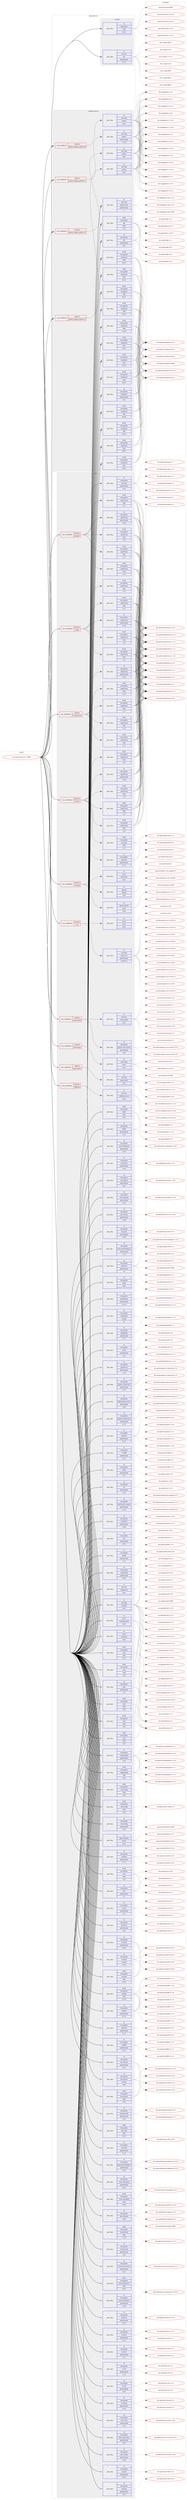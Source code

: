 digraph prolog {

# *************
# Graph options
# *************

newrank=true;
concentrate=true;
compound=true;
graph [rankdir=LR,fontname=Helvetica,fontsize=10,ranksep=1.5];#, ranksep=2.5, nodesep=0.2];
edge  [arrowhead=vee];
node  [fontname=Helvetica,fontsize=10];

# **********
# The ebuild
# **********

subgraph cluster_leftcol {
color=gray;
rank=same;
label=<<i>ebuild</i>>;
id [label="sys-cluster/nova-2017.2.9999", color=red, width=4, href="../sys-cluster/nova-2017.2.9999.svg"];
}

# ****************
# The dependencies
# ****************

subgraph cluster_midcol {
color=gray;
label=<<i>dependencies</i>>;
subgraph cluster_compile {
fillcolor="#eeeeee";
style=filled;
label=<<i>compile</i>>;
subgraph pack5412 {
dependency6987 [label=<<TABLE BORDER="0" CELLBORDER="1" CELLSPACING="0" CELLPADDING="4" WIDTH="220"><TR><TD ROWSPAN="6" CELLPADDING="30">pack_dep</TD></TR><TR><TD WIDTH="110">no</TD></TR><TR><TD>app-admin</TD></TR><TR><TD>sudo</TD></TR><TR><TD>none</TD></TR><TR><TD></TD></TR></TABLE>>, shape=none, color=blue];
}
id:e -> dependency6987:w [weight=20,style="solid",arrowhead="vee"];
subgraph pack5413 {
dependency6988 [label=<<TABLE BORDER="0" CELLBORDER="1" CELLSPACING="0" CELLPADDING="4" WIDTH="220"><TR><TD ROWSPAN="6" CELLPADDING="30">pack_dep</TD></TR><TR><TD WIDTH="110">no</TD></TR><TR><TD>dev-vcs</TD></TR><TR><TD>git</TD></TR><TR><TD>greaterequal</TD></TR><TR><TD>1.8.2.1</TD></TR></TABLE>>, shape=none, color=blue];
}
id:e -> dependency6988:w [weight=20,style="solid",arrowhead="vee"];
}
subgraph cluster_compileandrun {
fillcolor="#eeeeee";
style=filled;
label=<<i>compile and run</i>>;
subgraph cond1493 {
dependency6989 [label=<<TABLE BORDER="0" CELLBORDER="1" CELLSPACING="0" CELLPADDING="4"><TR><TD ROWSPAN="3" CELLPADDING="10">use_conditional</TD></TR><TR><TD>positive</TD></TR><TR><TD>python_targets_python2_7</TD></TR></TABLE>>, shape=none, color=red];
subgraph pack5414 {
dependency6990 [label=<<TABLE BORDER="0" CELLBORDER="1" CELLSPACING="0" CELLPADDING="4" WIDTH="220"><TR><TD ROWSPAN="6" CELLPADDING="30">pack_dep</TD></TR><TR><TD WIDTH="110">no</TD></TR><TR><TD>dev-lang</TD></TR><TR><TD>python</TD></TR><TR><TD>greaterequal</TD></TR><TR><TD>2.7.5-r2</TD></TR></TABLE>>, shape=none, color=blue];
}
dependency6989:e -> dependency6990:w [weight=20,style="dashed",arrowhead="vee"];
}
id:e -> dependency6989:w [weight=20,style="solid",arrowhead="odotvee"];
subgraph cond1494 {
dependency6991 [label=<<TABLE BORDER="0" CELLBORDER="1" CELLSPACING="0" CELLPADDING="4"><TR><TD ROWSPAN="3" CELLPADDING="10">use_conditional</TD></TR><TR><TD>positive</TD></TR><TR><TD>python_targets_python3_4</TD></TR></TABLE>>, shape=none, color=red];
subgraph pack5415 {
dependency6992 [label=<<TABLE BORDER="0" CELLBORDER="1" CELLSPACING="0" CELLPADDING="4" WIDTH="220"><TR><TD ROWSPAN="6" CELLPADDING="30">pack_dep</TD></TR><TR><TD WIDTH="110">no</TD></TR><TR><TD>dev-lang</TD></TR><TR><TD>python</TD></TR><TR><TD>none</TD></TR><TR><TD></TD></TR></TABLE>>, shape=none, color=blue];
}
dependency6991:e -> dependency6992:w [weight=20,style="dashed",arrowhead="vee"];
}
id:e -> dependency6991:w [weight=20,style="solid",arrowhead="odotvee"];
subgraph cond1495 {
dependency6993 [label=<<TABLE BORDER="0" CELLBORDER="1" CELLSPACING="0" CELLPADDING="4"><TR><TD ROWSPAN="3" CELLPADDING="10">use_conditional</TD></TR><TR><TD>positive</TD></TR><TR><TD>python_targets_python3_5</TD></TR></TABLE>>, shape=none, color=red];
subgraph pack5416 {
dependency6994 [label=<<TABLE BORDER="0" CELLBORDER="1" CELLSPACING="0" CELLPADDING="4" WIDTH="220"><TR><TD ROWSPAN="6" CELLPADDING="30">pack_dep</TD></TR><TR><TD WIDTH="110">no</TD></TR><TR><TD>dev-lang</TD></TR><TR><TD>python</TD></TR><TR><TD>none</TD></TR><TR><TD></TD></TR></TABLE>>, shape=none, color=blue];
}
dependency6993:e -> dependency6994:w [weight=20,style="dashed",arrowhead="vee"];
}
id:e -> dependency6993:w [weight=20,style="solid",arrowhead="odotvee"];
subgraph cond1496 {
dependency6995 [label=<<TABLE BORDER="0" CELLBORDER="1" CELLSPACING="0" CELLPADDING="4"><TR><TD ROWSPAN="3" CELLPADDING="10">use_conditional</TD></TR><TR><TD>positive</TD></TR><TR><TD>python_targets_python3_6</TD></TR></TABLE>>, shape=none, color=red];
subgraph pack5417 {
dependency6996 [label=<<TABLE BORDER="0" CELLBORDER="1" CELLSPACING="0" CELLPADDING="4" WIDTH="220"><TR><TD ROWSPAN="6" CELLPADDING="30">pack_dep</TD></TR><TR><TD WIDTH="110">no</TD></TR><TR><TD>dev-lang</TD></TR><TR><TD>python</TD></TR><TR><TD>none</TD></TR><TR><TD></TD></TR></TABLE>>, shape=none, color=blue];
}
dependency6995:e -> dependency6996:w [weight=20,style="dashed",arrowhead="vee"];
}
id:e -> dependency6995:w [weight=20,style="solid",arrowhead="odotvee"];
subgraph pack5418 {
dependency6997 [label=<<TABLE BORDER="0" CELLBORDER="1" CELLSPACING="0" CELLPADDING="4" WIDTH="220"><TR><TD ROWSPAN="6" CELLPADDING="30">pack_dep</TD></TR><TR><TD WIDTH="110">no</TD></TR><TR><TD>dev-lang</TD></TR><TR><TD>python-exec</TD></TR><TR><TD>greaterequal</TD></TR><TR><TD>2</TD></TR></TABLE>>, shape=none, color=blue];
}
id:e -> dependency6997:w [weight=20,style="solid",arrowhead="odotvee"];
subgraph pack5419 {
dependency6998 [label=<<TABLE BORDER="0" CELLBORDER="1" CELLSPACING="0" CELLPADDING="4" WIDTH="220"><TR><TD ROWSPAN="6" CELLPADDING="30">pack_dep</TD></TR><TR><TD WIDTH="110">no</TD></TR><TR><TD>dev-python</TD></TR><TR><TD>pbr</TD></TR><TR><TD>greaterequal</TD></TR><TR><TD>2.0.0</TD></TR></TABLE>>, shape=none, color=blue];
}
id:e -> dependency6998:w [weight=20,style="solid",arrowhead="odotvee"];
subgraph pack5420 {
dependency6999 [label=<<TABLE BORDER="0" CELLBORDER="1" CELLSPACING="0" CELLPADDING="4" WIDTH="220"><TR><TD ROWSPAN="6" CELLPADDING="30">pack_dep</TD></TR><TR><TD WIDTH="110">no</TD></TR><TR><TD>dev-python</TD></TR><TR><TD>setuptools</TD></TR><TR><TD>greaterequal</TD></TR><TR><TD>16.0</TD></TR></TABLE>>, shape=none, color=blue];
}
id:e -> dependency6999:w [weight=20,style="solid",arrowhead="odotvee"];
subgraph pack5421 {
dependency7000 [label=<<TABLE BORDER="0" CELLBORDER="1" CELLSPACING="0" CELLPADDING="4" WIDTH="220"><TR><TD ROWSPAN="6" CELLPADDING="30">pack_dep</TD></TR><TR><TD WIDTH="110">weak</TD></TR><TR><TD>dev-python</TD></TR><TR><TD>pbr</TD></TR><TR><TD>tilde</TD></TR><TR><TD>2.1.0</TD></TR></TABLE>>, shape=none, color=blue];
}
id:e -> dependency7000:w [weight=20,style="solid",arrowhead="odotvee"];
subgraph pack5422 {
dependency7001 [label=<<TABLE BORDER="0" CELLBORDER="1" CELLSPACING="0" CELLPADDING="4" WIDTH="220"><TR><TD ROWSPAN="6" CELLPADDING="30">pack_dep</TD></TR><TR><TD WIDTH="110">weak</TD></TR><TR><TD>dev-python</TD></TR><TR><TD>setuptools</TD></TR><TR><TD>tilde</TD></TR><TR><TD>24.0.0</TD></TR></TABLE>>, shape=none, color=blue];
}
id:e -> dependency7001:w [weight=20,style="solid",arrowhead="odotvee"];
subgraph pack5423 {
dependency7002 [label=<<TABLE BORDER="0" CELLBORDER="1" CELLSPACING="0" CELLPADDING="4" WIDTH="220"><TR><TD ROWSPAN="6" CELLPADDING="30">pack_dep</TD></TR><TR><TD WIDTH="110">weak</TD></TR><TR><TD>dev-python</TD></TR><TR><TD>setuptools</TD></TR><TR><TD>tilde</TD></TR><TR><TD>34.0.0</TD></TR></TABLE>>, shape=none, color=blue];
}
id:e -> dependency7002:w [weight=20,style="solid",arrowhead="odotvee"];
subgraph pack5424 {
dependency7003 [label=<<TABLE BORDER="0" CELLBORDER="1" CELLSPACING="0" CELLPADDING="4" WIDTH="220"><TR><TD ROWSPAN="6" CELLPADDING="30">pack_dep</TD></TR><TR><TD WIDTH="110">weak</TD></TR><TR><TD>dev-python</TD></TR><TR><TD>setuptools</TD></TR><TR><TD>tilde</TD></TR><TR><TD>34.0.1</TD></TR></TABLE>>, shape=none, color=blue];
}
id:e -> dependency7003:w [weight=20,style="solid",arrowhead="odotvee"];
subgraph pack5425 {
dependency7004 [label=<<TABLE BORDER="0" CELLBORDER="1" CELLSPACING="0" CELLPADDING="4" WIDTH="220"><TR><TD ROWSPAN="6" CELLPADDING="30">pack_dep</TD></TR><TR><TD WIDTH="110">weak</TD></TR><TR><TD>dev-python</TD></TR><TR><TD>setuptools</TD></TR><TR><TD>tilde</TD></TR><TR><TD>34.0.2</TD></TR></TABLE>>, shape=none, color=blue];
}
id:e -> dependency7004:w [weight=20,style="solid",arrowhead="odotvee"];
subgraph pack5426 {
dependency7005 [label=<<TABLE BORDER="0" CELLBORDER="1" CELLSPACING="0" CELLPADDING="4" WIDTH="220"><TR><TD ROWSPAN="6" CELLPADDING="30">pack_dep</TD></TR><TR><TD WIDTH="110">weak</TD></TR><TR><TD>dev-python</TD></TR><TR><TD>setuptools</TD></TR><TR><TD>tilde</TD></TR><TR><TD>34.0.3</TD></TR></TABLE>>, shape=none, color=blue];
}
id:e -> dependency7005:w [weight=20,style="solid",arrowhead="odotvee"];
subgraph pack5427 {
dependency7006 [label=<<TABLE BORDER="0" CELLBORDER="1" CELLSPACING="0" CELLPADDING="4" WIDTH="220"><TR><TD ROWSPAN="6" CELLPADDING="30">pack_dep</TD></TR><TR><TD WIDTH="110">weak</TD></TR><TR><TD>dev-python</TD></TR><TR><TD>setuptools</TD></TR><TR><TD>tilde</TD></TR><TR><TD>34.1.0</TD></TR></TABLE>>, shape=none, color=blue];
}
id:e -> dependency7006:w [weight=20,style="solid",arrowhead="odotvee"];
subgraph pack5428 {
dependency7007 [label=<<TABLE BORDER="0" CELLBORDER="1" CELLSPACING="0" CELLPADDING="4" WIDTH="220"><TR><TD ROWSPAN="6" CELLPADDING="30">pack_dep</TD></TR><TR><TD WIDTH="110">weak</TD></TR><TR><TD>dev-python</TD></TR><TR><TD>setuptools</TD></TR><TR><TD>tilde</TD></TR><TR><TD>34.1.1</TD></TR></TABLE>>, shape=none, color=blue];
}
id:e -> dependency7007:w [weight=20,style="solid",arrowhead="odotvee"];
subgraph pack5429 {
dependency7008 [label=<<TABLE BORDER="0" CELLBORDER="1" CELLSPACING="0" CELLPADDING="4" WIDTH="220"><TR><TD ROWSPAN="6" CELLPADDING="30">pack_dep</TD></TR><TR><TD WIDTH="110">weak</TD></TR><TR><TD>dev-python</TD></TR><TR><TD>setuptools</TD></TR><TR><TD>tilde</TD></TR><TR><TD>34.2.0</TD></TR></TABLE>>, shape=none, color=blue];
}
id:e -> dependency7008:w [weight=20,style="solid",arrowhead="odotvee"];
subgraph pack5430 {
dependency7009 [label=<<TABLE BORDER="0" CELLBORDER="1" CELLSPACING="0" CELLPADDING="4" WIDTH="220"><TR><TD ROWSPAN="6" CELLPADDING="30">pack_dep</TD></TR><TR><TD WIDTH="110">weak</TD></TR><TR><TD>dev-python</TD></TR><TR><TD>setuptools</TD></TR><TR><TD>tilde</TD></TR><TR><TD>34.3.0</TD></TR></TABLE>>, shape=none, color=blue];
}
id:e -> dependency7009:w [weight=20,style="solid",arrowhead="odotvee"];
subgraph pack5431 {
dependency7010 [label=<<TABLE BORDER="0" CELLBORDER="1" CELLSPACING="0" CELLPADDING="4" WIDTH="220"><TR><TD ROWSPAN="6" CELLPADDING="30">pack_dep</TD></TR><TR><TD WIDTH="110">weak</TD></TR><TR><TD>dev-python</TD></TR><TR><TD>setuptools</TD></TR><TR><TD>tilde</TD></TR><TR><TD>34.3.1</TD></TR></TABLE>>, shape=none, color=blue];
}
id:e -> dependency7010:w [weight=20,style="solid",arrowhead="odotvee"];
subgraph pack5432 {
dependency7011 [label=<<TABLE BORDER="0" CELLBORDER="1" CELLSPACING="0" CELLPADDING="4" WIDTH="220"><TR><TD ROWSPAN="6" CELLPADDING="30">pack_dep</TD></TR><TR><TD WIDTH="110">weak</TD></TR><TR><TD>dev-python</TD></TR><TR><TD>setuptools</TD></TR><TR><TD>tilde</TD></TR><TR><TD>34.3.2</TD></TR></TABLE>>, shape=none, color=blue];
}
id:e -> dependency7011:w [weight=20,style="solid",arrowhead="odotvee"];
subgraph pack5433 {
dependency7012 [label=<<TABLE BORDER="0" CELLBORDER="1" CELLSPACING="0" CELLPADDING="4" WIDTH="220"><TR><TD ROWSPAN="6" CELLPADDING="30">pack_dep</TD></TR><TR><TD WIDTH="110">weak</TD></TR><TR><TD>dev-python</TD></TR><TR><TD>setuptools</TD></TR><TR><TD>tilde</TD></TR><TR><TD>36.2.0</TD></TR></TABLE>>, shape=none, color=blue];
}
id:e -> dependency7012:w [weight=20,style="solid",arrowhead="odotvee"];
}
subgraph cluster_run {
fillcolor="#eeeeee";
style=filled;
label=<<i>run</i>>;
subgraph cond1497 {
dependency7013 [label=<<TABLE BORDER="0" CELLBORDER="1" CELLSPACING="0" CELLPADDING="4"><TR><TD ROWSPAN="3" CELLPADDING="10">use_conditional</TD></TR><TR><TD>positive</TD></TR><TR><TD>compute</TD></TR></TABLE>>, shape=none, color=red];
subgraph pack5434 {
dependency7014 [label=<<TABLE BORDER="0" CELLBORDER="1" CELLSPACING="0" CELLPADDING="4" WIDTH="220"><TR><TD ROWSPAN="6" CELLPADDING="30">pack_dep</TD></TR><TR><TD WIDTH="110">no</TD></TR><TR><TD>app-cdr</TD></TR><TR><TD>cdrtools</TD></TR><TR><TD>none</TD></TR><TR><TD></TD></TR></TABLE>>, shape=none, color=blue];
}
dependency7013:e -> dependency7014:w [weight=20,style="dashed",arrowhead="vee"];
subgraph pack5435 {
dependency7015 [label=<<TABLE BORDER="0" CELLBORDER="1" CELLSPACING="0" CELLPADDING="4" WIDTH="220"><TR><TD ROWSPAN="6" CELLPADDING="30">pack_dep</TD></TR><TR><TD WIDTH="110">no</TD></TR><TR><TD>sys-fs</TD></TR><TR><TD>dosfstools</TD></TR><TR><TD>none</TD></TR><TR><TD></TD></TR></TABLE>>, shape=none, color=blue];
}
dependency7013:e -> dependency7015:w [weight=20,style="dashed",arrowhead="vee"];
subgraph pack5436 {
dependency7016 [label=<<TABLE BORDER="0" CELLBORDER="1" CELLSPACING="0" CELLPADDING="4" WIDTH="220"><TR><TD ROWSPAN="6" CELLPADDING="30">pack_dep</TD></TR><TR><TD WIDTH="110">no</TD></TR><TR><TD>app-emulation</TD></TR><TR><TD>qemu</TD></TR><TR><TD>none</TD></TR><TR><TD></TD></TR></TABLE>>, shape=none, color=blue];
}
dependency7013:e -> dependency7016:w [weight=20,style="dashed",arrowhead="vee"];
}
id:e -> dependency7013:w [weight=20,style="solid",arrowhead="odot"];
subgraph cond1498 {
dependency7017 [label=<<TABLE BORDER="0" CELLBORDER="1" CELLSPACING="0" CELLPADDING="4"><TR><TD ROWSPAN="3" CELLPADDING="10">use_conditional</TD></TR><TR><TD>positive</TD></TR><TR><TD>compute-only</TD></TR></TABLE>>, shape=none, color=red];
subgraph pack5437 {
dependency7018 [label=<<TABLE BORDER="0" CELLBORDER="1" CELLSPACING="0" CELLPADDING="4" WIDTH="220"><TR><TD ROWSPAN="6" CELLPADDING="30">pack_dep</TD></TR><TR><TD WIDTH="110">no</TD></TR><TR><TD>dev-python</TD></TR><TR><TD>sqlalchemy</TD></TR><TR><TD>greaterequal</TD></TR><TR><TD>1.0.10</TD></TR></TABLE>>, shape=none, color=blue];
}
dependency7017:e -> dependency7018:w [weight=20,style="dashed",arrowhead="vee"];
subgraph pack5438 {
dependency7019 [label=<<TABLE BORDER="0" CELLBORDER="1" CELLSPACING="0" CELLPADDING="4" WIDTH="220"><TR><TD ROWSPAN="6" CELLPADDING="30">pack_dep</TD></TR><TR><TD WIDTH="110">weak</TD></TR><TR><TD>dev-python</TD></TR><TR><TD>sqlalchemy</TD></TR><TR><TD>tilde</TD></TR><TR><TD>1.1.5</TD></TR></TABLE>>, shape=none, color=blue];
}
dependency7017:e -> dependency7019:w [weight=20,style="dashed",arrowhead="vee"];
subgraph pack5439 {
dependency7020 [label=<<TABLE BORDER="0" CELLBORDER="1" CELLSPACING="0" CELLPADDING="4" WIDTH="220"><TR><TD ROWSPAN="6" CELLPADDING="30">pack_dep</TD></TR><TR><TD WIDTH="110">weak</TD></TR><TR><TD>dev-python</TD></TR><TR><TD>sqlalchemy</TD></TR><TR><TD>tilde</TD></TR><TR><TD>1.1.6</TD></TR></TABLE>>, shape=none, color=blue];
}
dependency7017:e -> dependency7020:w [weight=20,style="dashed",arrowhead="vee"];
subgraph pack5440 {
dependency7021 [label=<<TABLE BORDER="0" CELLBORDER="1" CELLSPACING="0" CELLPADDING="4" WIDTH="220"><TR><TD ROWSPAN="6" CELLPADDING="30">pack_dep</TD></TR><TR><TD WIDTH="110">weak</TD></TR><TR><TD>dev-python</TD></TR><TR><TD>sqlalchemy</TD></TR><TR><TD>tilde</TD></TR><TR><TD>1.1.7</TD></TR></TABLE>>, shape=none, color=blue];
}
dependency7017:e -> dependency7021:w [weight=20,style="dashed",arrowhead="vee"];
subgraph pack5441 {
dependency7022 [label=<<TABLE BORDER="0" CELLBORDER="1" CELLSPACING="0" CELLPADDING="4" WIDTH="220"><TR><TD ROWSPAN="6" CELLPADDING="30">pack_dep</TD></TR><TR><TD WIDTH="110">weak</TD></TR><TR><TD>dev-python</TD></TR><TR><TD>sqlalchemy</TD></TR><TR><TD>tilde</TD></TR><TR><TD>1.1.8</TD></TR></TABLE>>, shape=none, color=blue];
}
dependency7017:e -> dependency7022:w [weight=20,style="dashed",arrowhead="vee"];
}
id:e -> dependency7017:w [weight=20,style="solid",arrowhead="odot"];
subgraph cond1499 {
dependency7023 [label=<<TABLE BORDER="0" CELLBORDER="1" CELLSPACING="0" CELLPADDING="4"><TR><TD ROWSPAN="3" CELLPADDING="10">use_conditional</TD></TR><TR><TD>positive</TD></TR><TR><TD>iscsi</TD></TR></TABLE>>, shape=none, color=red];
subgraph pack5442 {
dependency7024 [label=<<TABLE BORDER="0" CELLBORDER="1" CELLSPACING="0" CELLPADDING="4" WIDTH="220"><TR><TD ROWSPAN="6" CELLPADDING="30">pack_dep</TD></TR><TR><TD WIDTH="110">no</TD></TR><TR><TD>sys-fs</TD></TR><TR><TD>lsscsi</TD></TR><TR><TD>none</TD></TR><TR><TD></TD></TR></TABLE>>, shape=none, color=blue];
}
dependency7023:e -> dependency7024:w [weight=20,style="dashed",arrowhead="vee"];
subgraph pack5443 {
dependency7025 [label=<<TABLE BORDER="0" CELLBORDER="1" CELLSPACING="0" CELLPADDING="4" WIDTH="220"><TR><TD ROWSPAN="6" CELLPADDING="30">pack_dep</TD></TR><TR><TD WIDTH="110">no</TD></TR><TR><TD>sys-block</TD></TR><TR><TD>open-iscsi</TD></TR><TR><TD>greaterequal</TD></TR><TR><TD>2.0.873-r1</TD></TR></TABLE>>, shape=none, color=blue];
}
dependency7023:e -> dependency7025:w [weight=20,style="dashed",arrowhead="vee"];
}
id:e -> dependency7023:w [weight=20,style="solid",arrowhead="odot"];
subgraph cond1500 {
dependency7026 [label=<<TABLE BORDER="0" CELLBORDER="1" CELLSPACING="0" CELLPADDING="4"><TR><TD ROWSPAN="3" CELLPADDING="10">use_conditional</TD></TR><TR><TD>positive</TD></TR><TR><TD>memcached</TD></TR></TABLE>>, shape=none, color=red];
subgraph pack5444 {
dependency7027 [label=<<TABLE BORDER="0" CELLBORDER="1" CELLSPACING="0" CELLPADDING="4" WIDTH="220"><TR><TD ROWSPAN="6" CELLPADDING="30">pack_dep</TD></TR><TR><TD WIDTH="110">no</TD></TR><TR><TD>net-misc</TD></TR><TR><TD>memcached</TD></TR><TR><TD>none</TD></TR><TR><TD></TD></TR></TABLE>>, shape=none, color=blue];
}
dependency7026:e -> dependency7027:w [weight=20,style="dashed",arrowhead="vee"];
subgraph pack5445 {
dependency7028 [label=<<TABLE BORDER="0" CELLBORDER="1" CELLSPACING="0" CELLPADDING="4" WIDTH="220"><TR><TD ROWSPAN="6" CELLPADDING="30">pack_dep</TD></TR><TR><TD WIDTH="110">no</TD></TR><TR><TD>dev-python</TD></TR><TR><TD>python-memcached</TD></TR><TR><TD>greaterequal</TD></TR><TR><TD>1.58</TD></TR></TABLE>>, shape=none, color=blue];
}
dependency7026:e -> dependency7028:w [weight=20,style="dashed",arrowhead="vee"];
}
id:e -> dependency7026:w [weight=20,style="solid",arrowhead="odot"];
subgraph cond1501 {
dependency7029 [label=<<TABLE BORDER="0" CELLBORDER="1" CELLSPACING="0" CELLPADDING="4"><TR><TD ROWSPAN="3" CELLPADDING="10">use_conditional</TD></TR><TR><TD>positive</TD></TR><TR><TD>mysql</TD></TR></TABLE>>, shape=none, color=red];
subgraph pack5446 {
dependency7030 [label=<<TABLE BORDER="0" CELLBORDER="1" CELLSPACING="0" CELLPADDING="4" WIDTH="220"><TR><TD ROWSPAN="6" CELLPADDING="30">pack_dep</TD></TR><TR><TD WIDTH="110">no</TD></TR><TR><TD>dev-python</TD></TR><TR><TD>pymysql</TD></TR><TR><TD>greaterequal</TD></TR><TR><TD>0.7.6</TD></TR></TABLE>>, shape=none, color=blue];
}
dependency7029:e -> dependency7030:w [weight=20,style="dashed",arrowhead="vee"];
subgraph pack5447 {
dependency7031 [label=<<TABLE BORDER="0" CELLBORDER="1" CELLSPACING="0" CELLPADDING="4" WIDTH="220"><TR><TD ROWSPAN="6" CELLPADDING="30">pack_dep</TD></TR><TR><TD WIDTH="110">weak</TD></TR><TR><TD>dev-python</TD></TR><TR><TD>pymysql</TD></TR><TR><TD>tilde</TD></TR><TR><TD>0.7.7</TD></TR></TABLE>>, shape=none, color=blue];
}
dependency7029:e -> dependency7031:w [weight=20,style="dashed",arrowhead="vee"];
subgraph pack5448 {
dependency7032 [label=<<TABLE BORDER="0" CELLBORDER="1" CELLSPACING="0" CELLPADDING="4" WIDTH="220"><TR><TD ROWSPAN="6" CELLPADDING="30">pack_dep</TD></TR><TR><TD WIDTH="110">no</TD></TR><TR><TD>dev-python</TD></TR><TR><TD>sqlalchemy</TD></TR><TR><TD>greaterequal</TD></TR><TR><TD>1.0.10</TD></TR></TABLE>>, shape=none, color=blue];
}
dependency7029:e -> dependency7032:w [weight=20,style="dashed",arrowhead="vee"];
subgraph pack5449 {
dependency7033 [label=<<TABLE BORDER="0" CELLBORDER="1" CELLSPACING="0" CELLPADDING="4" WIDTH="220"><TR><TD ROWSPAN="6" CELLPADDING="30">pack_dep</TD></TR><TR><TD WIDTH="110">weak</TD></TR><TR><TD>dev-python</TD></TR><TR><TD>sqlalchemy</TD></TR><TR><TD>tilde</TD></TR><TR><TD>1.1.5</TD></TR></TABLE>>, shape=none, color=blue];
}
dependency7029:e -> dependency7033:w [weight=20,style="dashed",arrowhead="vee"];
subgraph pack5450 {
dependency7034 [label=<<TABLE BORDER="0" CELLBORDER="1" CELLSPACING="0" CELLPADDING="4" WIDTH="220"><TR><TD ROWSPAN="6" CELLPADDING="30">pack_dep</TD></TR><TR><TD WIDTH="110">weak</TD></TR><TR><TD>dev-python</TD></TR><TR><TD>sqlalchemy</TD></TR><TR><TD>tilde</TD></TR><TR><TD>1.1.6</TD></TR></TABLE>>, shape=none, color=blue];
}
dependency7029:e -> dependency7034:w [weight=20,style="dashed",arrowhead="vee"];
subgraph pack5451 {
dependency7035 [label=<<TABLE BORDER="0" CELLBORDER="1" CELLSPACING="0" CELLPADDING="4" WIDTH="220"><TR><TD ROWSPAN="6" CELLPADDING="30">pack_dep</TD></TR><TR><TD WIDTH="110">weak</TD></TR><TR><TD>dev-python</TD></TR><TR><TD>sqlalchemy</TD></TR><TR><TD>tilde</TD></TR><TR><TD>1.1.7</TD></TR></TABLE>>, shape=none, color=blue];
}
dependency7029:e -> dependency7035:w [weight=20,style="dashed",arrowhead="vee"];
subgraph pack5452 {
dependency7036 [label=<<TABLE BORDER="0" CELLBORDER="1" CELLSPACING="0" CELLPADDING="4" WIDTH="220"><TR><TD ROWSPAN="6" CELLPADDING="30">pack_dep</TD></TR><TR><TD WIDTH="110">weak</TD></TR><TR><TD>dev-python</TD></TR><TR><TD>sqlalchemy</TD></TR><TR><TD>tilde</TD></TR><TR><TD>1.1.8</TD></TR></TABLE>>, shape=none, color=blue];
}
dependency7029:e -> dependency7036:w [weight=20,style="dashed",arrowhead="vee"];
}
id:e -> dependency7029:w [weight=20,style="solid",arrowhead="odot"];
subgraph cond1502 {
dependency7037 [label=<<TABLE BORDER="0" CELLBORDER="1" CELLSPACING="0" CELLPADDING="4"><TR><TD ROWSPAN="3" CELLPADDING="10">use_conditional</TD></TR><TR><TD>positive</TD></TR><TR><TD>novncproxy</TD></TR></TABLE>>, shape=none, color=red];
subgraph pack5453 {
dependency7038 [label=<<TABLE BORDER="0" CELLBORDER="1" CELLSPACING="0" CELLPADDING="4" WIDTH="220"><TR><TD ROWSPAN="6" CELLPADDING="30">pack_dep</TD></TR><TR><TD WIDTH="110">no</TD></TR><TR><TD>www-apps</TD></TR><TR><TD>novnc</TD></TR><TR><TD>none</TD></TR><TR><TD></TD></TR></TABLE>>, shape=none, color=blue];
}
dependency7037:e -> dependency7038:w [weight=20,style="dashed",arrowhead="vee"];
}
id:e -> dependency7037:w [weight=20,style="solid",arrowhead="odot"];
subgraph cond1503 {
dependency7039 [label=<<TABLE BORDER="0" CELLBORDER="1" CELLSPACING="0" CELLPADDING="4"><TR><TD ROWSPAN="3" CELLPADDING="10">use_conditional</TD></TR><TR><TD>positive</TD></TR><TR><TD>openvswitch</TD></TR></TABLE>>, shape=none, color=red];
subgraph pack5454 {
dependency7040 [label=<<TABLE BORDER="0" CELLBORDER="1" CELLSPACING="0" CELLPADDING="4" WIDTH="220"><TR><TD ROWSPAN="6" CELLPADDING="30">pack_dep</TD></TR><TR><TD WIDTH="110">no</TD></TR><TR><TD>net-misc</TD></TR><TR><TD>openvswitch</TD></TR><TR><TD>none</TD></TR><TR><TD></TD></TR></TABLE>>, shape=none, color=blue];
}
dependency7039:e -> dependency7040:w [weight=20,style="dashed",arrowhead="vee"];
}
id:e -> dependency7039:w [weight=20,style="solid",arrowhead="odot"];
subgraph cond1504 {
dependency7041 [label=<<TABLE BORDER="0" CELLBORDER="1" CELLSPACING="0" CELLPADDING="4"><TR><TD ROWSPAN="3" CELLPADDING="10">use_conditional</TD></TR><TR><TD>positive</TD></TR><TR><TD>postgres</TD></TR></TABLE>>, shape=none, color=red];
subgraph pack5455 {
dependency7042 [label=<<TABLE BORDER="0" CELLBORDER="1" CELLSPACING="0" CELLPADDING="4" WIDTH="220"><TR><TD ROWSPAN="6" CELLPADDING="30">pack_dep</TD></TR><TR><TD WIDTH="110">no</TD></TR><TR><TD>dev-python</TD></TR><TR><TD>psycopg</TD></TR><TR><TD>greaterequal</TD></TR><TR><TD>2.5.0</TD></TR></TABLE>>, shape=none, color=blue];
}
dependency7041:e -> dependency7042:w [weight=20,style="dashed",arrowhead="vee"];
subgraph pack5456 {
dependency7043 [label=<<TABLE BORDER="0" CELLBORDER="1" CELLSPACING="0" CELLPADDING="4" WIDTH="220"><TR><TD ROWSPAN="6" CELLPADDING="30">pack_dep</TD></TR><TR><TD WIDTH="110">no</TD></TR><TR><TD>dev-python</TD></TR><TR><TD>sqlalchemy</TD></TR><TR><TD>greaterequal</TD></TR><TR><TD>1.0.10</TD></TR></TABLE>>, shape=none, color=blue];
}
dependency7041:e -> dependency7043:w [weight=20,style="dashed",arrowhead="vee"];
subgraph pack5457 {
dependency7044 [label=<<TABLE BORDER="0" CELLBORDER="1" CELLSPACING="0" CELLPADDING="4" WIDTH="220"><TR><TD ROWSPAN="6" CELLPADDING="30">pack_dep</TD></TR><TR><TD WIDTH="110">weak</TD></TR><TR><TD>dev-python</TD></TR><TR><TD>sqlalchemy</TD></TR><TR><TD>tilde</TD></TR><TR><TD>1.1.5</TD></TR></TABLE>>, shape=none, color=blue];
}
dependency7041:e -> dependency7044:w [weight=20,style="dashed",arrowhead="vee"];
subgraph pack5458 {
dependency7045 [label=<<TABLE BORDER="0" CELLBORDER="1" CELLSPACING="0" CELLPADDING="4" WIDTH="220"><TR><TD ROWSPAN="6" CELLPADDING="30">pack_dep</TD></TR><TR><TD WIDTH="110">weak</TD></TR><TR><TD>dev-python</TD></TR><TR><TD>sqlalchemy</TD></TR><TR><TD>tilde</TD></TR><TR><TD>1.1.6</TD></TR></TABLE>>, shape=none, color=blue];
}
dependency7041:e -> dependency7045:w [weight=20,style="dashed",arrowhead="vee"];
subgraph pack5459 {
dependency7046 [label=<<TABLE BORDER="0" CELLBORDER="1" CELLSPACING="0" CELLPADDING="4" WIDTH="220"><TR><TD ROWSPAN="6" CELLPADDING="30">pack_dep</TD></TR><TR><TD WIDTH="110">weak</TD></TR><TR><TD>dev-python</TD></TR><TR><TD>sqlalchemy</TD></TR><TR><TD>tilde</TD></TR><TR><TD>1.1.7</TD></TR></TABLE>>, shape=none, color=blue];
}
dependency7041:e -> dependency7046:w [weight=20,style="dashed",arrowhead="vee"];
subgraph pack5460 {
dependency7047 [label=<<TABLE BORDER="0" CELLBORDER="1" CELLSPACING="0" CELLPADDING="4" WIDTH="220"><TR><TD ROWSPAN="6" CELLPADDING="30">pack_dep</TD></TR><TR><TD WIDTH="110">weak</TD></TR><TR><TD>dev-python</TD></TR><TR><TD>sqlalchemy</TD></TR><TR><TD>tilde</TD></TR><TR><TD>1.1.8</TD></TR></TABLE>>, shape=none, color=blue];
}
dependency7041:e -> dependency7047:w [weight=20,style="dashed",arrowhead="vee"];
}
id:e -> dependency7041:w [weight=20,style="solid",arrowhead="odot"];
subgraph cond1505 {
dependency7048 [label=<<TABLE BORDER="0" CELLBORDER="1" CELLSPACING="0" CELLPADDING="4"><TR><TD ROWSPAN="3" CELLPADDING="10">use_conditional</TD></TR><TR><TD>positive</TD></TR><TR><TD>rabbitmq</TD></TR></TABLE>>, shape=none, color=red];
subgraph pack5461 {
dependency7049 [label=<<TABLE BORDER="0" CELLBORDER="1" CELLSPACING="0" CELLPADDING="4" WIDTH="220"><TR><TD ROWSPAN="6" CELLPADDING="30">pack_dep</TD></TR><TR><TD WIDTH="110">no</TD></TR><TR><TD>net-misc</TD></TR><TR><TD>rabbitmq-server</TD></TR><TR><TD>none</TD></TR><TR><TD></TD></TR></TABLE>>, shape=none, color=blue];
}
dependency7048:e -> dependency7049:w [weight=20,style="dashed",arrowhead="vee"];
}
id:e -> dependency7048:w [weight=20,style="solid",arrowhead="odot"];
subgraph cond1506 {
dependency7050 [label=<<TABLE BORDER="0" CELLBORDER="1" CELLSPACING="0" CELLPADDING="4"><TR><TD ROWSPAN="3" CELLPADDING="10">use_conditional</TD></TR><TR><TD>positive</TD></TR><TR><TD>sqlite</TD></TR></TABLE>>, shape=none, color=red];
subgraph pack5462 {
dependency7051 [label=<<TABLE BORDER="0" CELLBORDER="1" CELLSPACING="0" CELLPADDING="4" WIDTH="220"><TR><TD ROWSPAN="6" CELLPADDING="30">pack_dep</TD></TR><TR><TD WIDTH="110">no</TD></TR><TR><TD>dev-python</TD></TR><TR><TD>sqlalchemy</TD></TR><TR><TD>greaterequal</TD></TR><TR><TD>1.0.10</TD></TR></TABLE>>, shape=none, color=blue];
}
dependency7050:e -> dependency7051:w [weight=20,style="dashed",arrowhead="vee"];
subgraph pack5463 {
dependency7052 [label=<<TABLE BORDER="0" CELLBORDER="1" CELLSPACING="0" CELLPADDING="4" WIDTH="220"><TR><TD ROWSPAN="6" CELLPADDING="30">pack_dep</TD></TR><TR><TD WIDTH="110">weak</TD></TR><TR><TD>dev-python</TD></TR><TR><TD>sqlalchemy</TD></TR><TR><TD>tilde</TD></TR><TR><TD>1.1.5</TD></TR></TABLE>>, shape=none, color=blue];
}
dependency7050:e -> dependency7052:w [weight=20,style="dashed",arrowhead="vee"];
subgraph pack5464 {
dependency7053 [label=<<TABLE BORDER="0" CELLBORDER="1" CELLSPACING="0" CELLPADDING="4" WIDTH="220"><TR><TD ROWSPAN="6" CELLPADDING="30">pack_dep</TD></TR><TR><TD WIDTH="110">weak</TD></TR><TR><TD>dev-python</TD></TR><TR><TD>sqlalchemy</TD></TR><TR><TD>tilde</TD></TR><TR><TD>1.1.6</TD></TR></TABLE>>, shape=none, color=blue];
}
dependency7050:e -> dependency7053:w [weight=20,style="dashed",arrowhead="vee"];
subgraph pack5465 {
dependency7054 [label=<<TABLE BORDER="0" CELLBORDER="1" CELLSPACING="0" CELLPADDING="4" WIDTH="220"><TR><TD ROWSPAN="6" CELLPADDING="30">pack_dep</TD></TR><TR><TD WIDTH="110">weak</TD></TR><TR><TD>dev-python</TD></TR><TR><TD>sqlalchemy</TD></TR><TR><TD>tilde</TD></TR><TR><TD>1.1.7</TD></TR></TABLE>>, shape=none, color=blue];
}
dependency7050:e -> dependency7054:w [weight=20,style="dashed",arrowhead="vee"];
subgraph pack5466 {
dependency7055 [label=<<TABLE BORDER="0" CELLBORDER="1" CELLSPACING="0" CELLPADDING="4" WIDTH="220"><TR><TD ROWSPAN="6" CELLPADDING="30">pack_dep</TD></TR><TR><TD WIDTH="110">weak</TD></TR><TR><TD>dev-python</TD></TR><TR><TD>sqlalchemy</TD></TR><TR><TD>tilde</TD></TR><TR><TD>1.1.8</TD></TR></TABLE>>, shape=none, color=blue];
}
dependency7050:e -> dependency7055:w [weight=20,style="dashed",arrowhead="vee"];
}
id:e -> dependency7050:w [weight=20,style="solid",arrowhead="odot"];
subgraph pack5467 {
dependency7056 [label=<<TABLE BORDER="0" CELLBORDER="1" CELLSPACING="0" CELLPADDING="4" WIDTH="220"><TR><TD ROWSPAN="6" CELLPADDING="30">pack_dep</TD></TR><TR><TD WIDTH="110">no</TD></TR><TR><TD>app-emulation</TD></TR><TR><TD>libvirt</TD></TR><TR><TD>none</TD></TR><TR><TD></TD></TR></TABLE>>, shape=none, color=blue];
}
id:e -> dependency7056:w [weight=20,style="solid",arrowhead="odot"];
subgraph pack5468 {
dependency7057 [label=<<TABLE BORDER="0" CELLBORDER="1" CELLSPACING="0" CELLPADDING="4" WIDTH="220"><TR><TD ROWSPAN="6" CELLPADDING="30">pack_dep</TD></TR><TR><TD WIDTH="110">no</TD></TR><TR><TD>dev-python</TD></TR><TR><TD>Babel</TD></TR><TR><TD>greaterequal</TD></TR><TR><TD>2.3.4</TD></TR></TABLE>>, shape=none, color=blue];
}
id:e -> dependency7057:w [weight=20,style="solid",arrowhead="odot"];
subgraph pack5469 {
dependency7058 [label=<<TABLE BORDER="0" CELLBORDER="1" CELLSPACING="0" CELLPADDING="4" WIDTH="220"><TR><TD ROWSPAN="6" CELLPADDING="30">pack_dep</TD></TR><TR><TD WIDTH="110">no</TD></TR><TR><TD>dev-python</TD></TR><TR><TD>castellan</TD></TR><TR><TD>greaterequal</TD></TR><TR><TD>0.7.0</TD></TR></TABLE>>, shape=none, color=blue];
}
id:e -> dependency7058:w [weight=20,style="solid",arrowhead="odot"];
subgraph pack5470 {
dependency7059 [label=<<TABLE BORDER="0" CELLBORDER="1" CELLSPACING="0" CELLPADDING="4" WIDTH="220"><TR><TD ROWSPAN="6" CELLPADDING="30">pack_dep</TD></TR><TR><TD WIDTH="110">no</TD></TR><TR><TD>dev-python</TD></TR><TR><TD>cryptography</TD></TR><TR><TD>greaterequal</TD></TR><TR><TD>1.6.0</TD></TR></TABLE>>, shape=none, color=blue];
}
id:e -> dependency7059:w [weight=20,style="solid",arrowhead="odot"];
subgraph pack5471 {
dependency7060 [label=<<TABLE BORDER="0" CELLBORDER="1" CELLSPACING="0" CELLPADDING="4" WIDTH="220"><TR><TD ROWSPAN="6" CELLPADDING="30">pack_dep</TD></TR><TR><TD WIDTH="110">no</TD></TR><TR><TD>dev-python</TD></TR><TR><TD>cursive</TD></TR><TR><TD>greaterequal</TD></TR><TR><TD>0.1.2</TD></TR></TABLE>>, shape=none, color=blue];
}
id:e -> dependency7060:w [weight=20,style="solid",arrowhead="odot"];
subgraph pack5472 {
dependency7061 [label=<<TABLE BORDER="0" CELLBORDER="1" CELLSPACING="0" CELLPADDING="4" WIDTH="220"><TR><TD ROWSPAN="6" CELLPADDING="30">pack_dep</TD></TR><TR><TD WIDTH="110">no</TD></TR><TR><TD>dev-python</TD></TR><TR><TD>decorator</TD></TR><TR><TD>greaterequal</TD></TR><TR><TD>3.4.0</TD></TR></TABLE>>, shape=none, color=blue];
}
id:e -> dependency7061:w [weight=20,style="solid",arrowhead="odot"];
subgraph pack5473 {
dependency7062 [label=<<TABLE BORDER="0" CELLBORDER="1" CELLSPACING="0" CELLPADDING="4" WIDTH="220"><TR><TD ROWSPAN="6" CELLPADDING="30">pack_dep</TD></TR><TR><TD WIDTH="110">no</TD></TR><TR><TD>dev-python</TD></TR><TR><TD>eventlet</TD></TR><TR><TD>greaterequal</TD></TR><TR><TD>0.18.4</TD></TR></TABLE>>, shape=none, color=blue];
}
id:e -> dependency7062:w [weight=20,style="solid",arrowhead="odot"];
subgraph pack5474 {
dependency7063 [label=<<TABLE BORDER="0" CELLBORDER="1" CELLSPACING="0" CELLPADDING="4" WIDTH="220"><TR><TD ROWSPAN="6" CELLPADDING="30">pack_dep</TD></TR><TR><TD WIDTH="110">no</TD></TR><TR><TD>dev-python</TD></TR><TR><TD>eventlet</TD></TR><TR><TD>smaller</TD></TR><TR><TD>0.21.0</TD></TR></TABLE>>, shape=none, color=blue];
}
id:e -> dependency7063:w [weight=20,style="solid",arrowhead="odot"];
subgraph pack5475 {
dependency7064 [label=<<TABLE BORDER="0" CELLBORDER="1" CELLSPACING="0" CELLPADDING="4" WIDTH="220"><TR><TD ROWSPAN="6" CELLPADDING="30">pack_dep</TD></TR><TR><TD WIDTH="110">no</TD></TR><TR><TD>dev-python</TD></TR><TR><TD>greenlet</TD></TR><TR><TD>greaterequal</TD></TR><TR><TD>0.3.2</TD></TR></TABLE>>, shape=none, color=blue];
}
id:e -> dependency7064:w [weight=20,style="solid",arrowhead="odot"];
subgraph pack5476 {
dependency7065 [label=<<TABLE BORDER="0" CELLBORDER="1" CELLSPACING="0" CELLPADDING="4" WIDTH="220"><TR><TD ROWSPAN="6" CELLPADDING="30">pack_dep</TD></TR><TR><TD WIDTH="110">no</TD></TR><TR><TD>dev-python</TD></TR><TR><TD>iso8601</TD></TR><TR><TD>greaterequal</TD></TR><TR><TD>0.1.11</TD></TR></TABLE>>, shape=none, color=blue];
}
id:e -> dependency7065:w [weight=20,style="solid",arrowhead="odot"];
subgraph pack5477 {
dependency7066 [label=<<TABLE BORDER="0" CELLBORDER="1" CELLSPACING="0" CELLPADDING="4" WIDTH="220"><TR><TD ROWSPAN="6" CELLPADDING="30">pack_dep</TD></TR><TR><TD WIDTH="110">no</TD></TR><TR><TD>dev-python</TD></TR><TR><TD>jinja</TD></TR><TR><TD>greaterequal</TD></TR><TR><TD>2.8</TD></TR></TABLE>>, shape=none, color=blue];
}
id:e -> dependency7066:w [weight=20,style="solid",arrowhead="odot"];
subgraph pack5478 {
dependency7067 [label=<<TABLE BORDER="0" CELLBORDER="1" CELLSPACING="0" CELLPADDING="4" WIDTH="220"><TR><TD ROWSPAN="6" CELLPADDING="30">pack_dep</TD></TR><TR><TD WIDTH="110">no</TD></TR><TR><TD>dev-python</TD></TR><TR><TD>jsonschema</TD></TR><TR><TD>greaterequal</TD></TR><TR><TD>2.0.0</TD></TR></TABLE>>, shape=none, color=blue];
}
id:e -> dependency7067:w [weight=20,style="solid",arrowhead="odot"];
subgraph pack5479 {
dependency7068 [label=<<TABLE BORDER="0" CELLBORDER="1" CELLSPACING="0" CELLPADDING="4" WIDTH="220"><TR><TD ROWSPAN="6" CELLPADDING="30">pack_dep</TD></TR><TR><TD WIDTH="110">no</TD></TR><TR><TD>dev-python</TD></TR><TR><TD>jsonschema</TD></TR><TR><TD>smaller</TD></TR><TR><TD>3.0.0</TD></TR></TABLE>>, shape=none, color=blue];
}
id:e -> dependency7068:w [weight=20,style="solid",arrowhead="odot"];
subgraph pack5480 {
dependency7069 [label=<<TABLE BORDER="0" CELLBORDER="1" CELLSPACING="0" CELLPADDING="4" WIDTH="220"><TR><TD ROWSPAN="6" CELLPADDING="30">pack_dep</TD></TR><TR><TD WIDTH="110">no</TD></TR><TR><TD>dev-python</TD></TR><TR><TD>keystoneauth</TD></TR><TR><TD>greaterequal</TD></TR><TR><TD>3.1.0</TD></TR></TABLE>>, shape=none, color=blue];
}
id:e -> dependency7069:w [weight=20,style="solid",arrowhead="odot"];
subgraph pack5481 {
dependency7070 [label=<<TABLE BORDER="0" CELLBORDER="1" CELLSPACING="0" CELLPADDING="4" WIDTH="220"><TR><TD ROWSPAN="6" CELLPADDING="30">pack_dep</TD></TR><TR><TD WIDTH="110">no</TD></TR><TR><TD>dev-python</TD></TR><TR><TD>keystonemiddleware</TD></TR><TR><TD>greaterequal</TD></TR><TR><TD>4.12.0</TD></TR></TABLE>>, shape=none, color=blue];
}
id:e -> dependency7070:w [weight=20,style="solid",arrowhead="odot"];
subgraph pack5482 {
dependency7071 [label=<<TABLE BORDER="0" CELLBORDER="1" CELLSPACING="0" CELLPADDING="4" WIDTH="220"><TR><TD ROWSPAN="6" CELLPADDING="30">pack_dep</TD></TR><TR><TD WIDTH="110">no</TD></TR><TR><TD>dev-python</TD></TR><TR><TD>libvirt-python</TD></TR><TR><TD>none</TD></TR><TR><TD></TD></TR></TABLE>>, shape=none, color=blue];
}
id:e -> dependency7071:w [weight=20,style="solid",arrowhead="odot"];
subgraph pack5483 {
dependency7072 [label=<<TABLE BORDER="0" CELLBORDER="1" CELLSPACING="0" CELLPADDING="4" WIDTH="220"><TR><TD ROWSPAN="6" CELLPADDING="30">pack_dep</TD></TR><TR><TD WIDTH="110">no</TD></TR><TR><TD>dev-python</TD></TR><TR><TD>lxml</TD></TR><TR><TD>greaterequal</TD></TR><TR><TD>2.3</TD></TR></TABLE>>, shape=none, color=blue];
}
id:e -> dependency7072:w [weight=20,style="solid",arrowhead="odot"];
subgraph pack5484 {
dependency7073 [label=<<TABLE BORDER="0" CELLBORDER="1" CELLSPACING="0" CELLPADDING="4" WIDTH="220"><TR><TD ROWSPAN="6" CELLPADDING="30">pack_dep</TD></TR><TR><TD WIDTH="110">no</TD></TR><TR><TD>dev-python</TD></TR><TR><TD>microversion-parse</TD></TR><TR><TD>greaterequal</TD></TR><TR><TD>0.1.2</TD></TR></TABLE>>, shape=none, color=blue];
}
id:e -> dependency7073:w [weight=20,style="solid",arrowhead="odot"];
subgraph pack5485 {
dependency7074 [label=<<TABLE BORDER="0" CELLBORDER="1" CELLSPACING="0" CELLPADDING="4" WIDTH="220"><TR><TD ROWSPAN="6" CELLPADDING="30">pack_dep</TD></TR><TR><TD WIDTH="110">no</TD></TR><TR><TD>dev-python</TD></TR><TR><TD>netaddr</TD></TR><TR><TD>greaterequal</TD></TR><TR><TD>0.7.13</TD></TR></TABLE>>, shape=none, color=blue];
}
id:e -> dependency7074:w [weight=20,style="solid",arrowhead="odot"];
subgraph pack5486 {
dependency7075 [label=<<TABLE BORDER="0" CELLBORDER="1" CELLSPACING="0" CELLPADDING="4" WIDTH="220"><TR><TD ROWSPAN="6" CELLPADDING="30">pack_dep</TD></TR><TR><TD WIDTH="110">no</TD></TR><TR><TD>dev-python</TD></TR><TR><TD>netifaces</TD></TR><TR><TD>greaterequal</TD></TR><TR><TD>0.10.4</TD></TR></TABLE>>, shape=none, color=blue];
}
id:e -> dependency7075:w [weight=20,style="solid",arrowhead="odot"];
subgraph pack5487 {
dependency7076 [label=<<TABLE BORDER="0" CELLBORDER="1" CELLSPACING="0" CELLPADDING="4" WIDTH="220"><TR><TD ROWSPAN="6" CELLPADDING="30">pack_dep</TD></TR><TR><TD WIDTH="110">no</TD></TR><TR><TD>dev-python</TD></TR><TR><TD>os-brick</TD></TR><TR><TD>greaterequal</TD></TR><TR><TD>1.15.2</TD></TR></TABLE>>, shape=none, color=blue];
}
id:e -> dependency7076:w [weight=20,style="solid",arrowhead="odot"];
subgraph pack5488 {
dependency7077 [label=<<TABLE BORDER="0" CELLBORDER="1" CELLSPACING="0" CELLPADDING="4" WIDTH="220"><TR><TD ROWSPAN="6" CELLPADDING="30">pack_dep</TD></TR><TR><TD WIDTH="110">no</TD></TR><TR><TD>dev-python</TD></TR><TR><TD>os-traits</TD></TR><TR><TD>greaterequal</TD></TR><TR><TD>0.3.1</TD></TR></TABLE>>, shape=none, color=blue];
}
id:e -> dependency7077:w [weight=20,style="solid",arrowhead="odot"];
subgraph pack5489 {
dependency7078 [label=<<TABLE BORDER="0" CELLBORDER="1" CELLSPACING="0" CELLPADDING="4" WIDTH="220"><TR><TD ROWSPAN="6" CELLPADDING="30">pack_dep</TD></TR><TR><TD WIDTH="110">no</TD></TR><TR><TD>dev-python</TD></TR><TR><TD>os-vif</TD></TR><TR><TD>greaterequal</TD></TR><TR><TD>1.7.0</TD></TR></TABLE>>, shape=none, color=blue];
}
id:e -> dependency7078:w [weight=20,style="solid",arrowhead="odot"];
subgraph pack5490 {
dependency7079 [label=<<TABLE BORDER="0" CELLBORDER="1" CELLSPACING="0" CELLPADDING="4" WIDTH="220"><TR><TD ROWSPAN="6" CELLPADDING="30">pack_dep</TD></TR><TR><TD WIDTH="110">no</TD></TR><TR><TD>dev-python</TD></TR><TR><TD>os-win</TD></TR><TR><TD>greaterequal</TD></TR><TR><TD>2.0.0</TD></TR></TABLE>>, shape=none, color=blue];
}
id:e -> dependency7079:w [weight=20,style="solid",arrowhead="odot"];
subgraph pack5491 {
dependency7080 [label=<<TABLE BORDER="0" CELLBORDER="1" CELLSPACING="0" CELLPADDING="4" WIDTH="220"><TR><TD ROWSPAN="6" CELLPADDING="30">pack_dep</TD></TR><TR><TD WIDTH="110">no</TD></TR><TR><TD>dev-python</TD></TR><TR><TD>os-xenapi</TD></TR><TR><TD>greaterequal</TD></TR><TR><TD>0.2.0</TD></TR></TABLE>>, shape=none, color=blue];
}
id:e -> dependency7080:w [weight=20,style="solid",arrowhead="odot"];
subgraph pack5492 {
dependency7081 [label=<<TABLE BORDER="0" CELLBORDER="1" CELLSPACING="0" CELLPADDING="4" WIDTH="220"><TR><TD ROWSPAN="6" CELLPADDING="30">pack_dep</TD></TR><TR><TD WIDTH="110">no</TD></TR><TR><TD>dev-python</TD></TR><TR><TD>oslo-cache</TD></TR><TR><TD>greaterequal</TD></TR><TR><TD>1.5.0</TD></TR></TABLE>>, shape=none, color=blue];
}
id:e -> dependency7081:w [weight=20,style="solid",arrowhead="odot"];
subgraph pack5493 {
dependency7082 [label=<<TABLE BORDER="0" CELLBORDER="1" CELLSPACING="0" CELLPADDING="4" WIDTH="220"><TR><TD ROWSPAN="6" CELLPADDING="30">pack_dep</TD></TR><TR><TD WIDTH="110">no</TD></TR><TR><TD>dev-python</TD></TR><TR><TD>oslo-concurrency</TD></TR><TR><TD>greaterequal</TD></TR><TR><TD>3.8.0</TD></TR></TABLE>>, shape=none, color=blue];
}
id:e -> dependency7082:w [weight=20,style="solid",arrowhead="odot"];
subgraph pack5494 {
dependency7083 [label=<<TABLE BORDER="0" CELLBORDER="1" CELLSPACING="0" CELLPADDING="4" WIDTH="220"><TR><TD ROWSPAN="6" CELLPADDING="30">pack_dep</TD></TR><TR><TD WIDTH="110">no</TD></TR><TR><TD>dev-python</TD></TR><TR><TD>oslo-config</TD></TR><TR><TD>greaterequal</TD></TR><TR><TD>4.0.0</TD></TR></TABLE>>, shape=none, color=blue];
}
id:e -> dependency7083:w [weight=20,style="solid",arrowhead="odot"];
subgraph pack5495 {
dependency7084 [label=<<TABLE BORDER="0" CELLBORDER="1" CELLSPACING="0" CELLPADDING="4" WIDTH="220"><TR><TD ROWSPAN="6" CELLPADDING="30">pack_dep</TD></TR><TR><TD WIDTH="110">no</TD></TR><TR><TD>dev-python</TD></TR><TR><TD>oslo-context</TD></TR><TR><TD>greaterequal</TD></TR><TR><TD>2.14.0</TD></TR></TABLE>>, shape=none, color=blue];
}
id:e -> dependency7084:w [weight=20,style="solid",arrowhead="odot"];
subgraph pack5496 {
dependency7085 [label=<<TABLE BORDER="0" CELLBORDER="1" CELLSPACING="0" CELLPADDING="4" WIDTH="220"><TR><TD ROWSPAN="6" CELLPADDING="30">pack_dep</TD></TR><TR><TD WIDTH="110">no</TD></TR><TR><TD>dev-python</TD></TR><TR><TD>oslo-db</TD></TR><TR><TD>greaterequal</TD></TR><TR><TD>4.24.0</TD></TR></TABLE>>, shape=none, color=blue];
}
id:e -> dependency7085:w [weight=20,style="solid",arrowhead="odot"];
subgraph pack5497 {
dependency7086 [label=<<TABLE BORDER="0" CELLBORDER="1" CELLSPACING="0" CELLPADDING="4" WIDTH="220"><TR><TD ROWSPAN="6" CELLPADDING="30">pack_dep</TD></TR><TR><TD WIDTH="110">no</TD></TR><TR><TD>dev-python</TD></TR><TR><TD>oslo-i18n</TD></TR><TR><TD>greaterequal</TD></TR><TR><TD>2.1.0</TD></TR></TABLE>>, shape=none, color=blue];
}
id:e -> dependency7086:w [weight=20,style="solid",arrowhead="odot"];
subgraph pack5498 {
dependency7087 [label=<<TABLE BORDER="0" CELLBORDER="1" CELLSPACING="0" CELLPADDING="4" WIDTH="220"><TR><TD ROWSPAN="6" CELLPADDING="30">pack_dep</TD></TR><TR><TD WIDTH="110">no</TD></TR><TR><TD>dev-python</TD></TR><TR><TD>oslo-log</TD></TR><TR><TD>greaterequal</TD></TR><TR><TD>3.22.0</TD></TR></TABLE>>, shape=none, color=blue];
}
id:e -> dependency7087:w [weight=20,style="solid",arrowhead="odot"];
subgraph pack5499 {
dependency7088 [label=<<TABLE BORDER="0" CELLBORDER="1" CELLSPACING="0" CELLPADDING="4" WIDTH="220"><TR><TD ROWSPAN="6" CELLPADDING="30">pack_dep</TD></TR><TR><TD WIDTH="110">no</TD></TR><TR><TD>dev-python</TD></TR><TR><TD>oslo-messaging</TD></TR><TR><TD>greaterequal</TD></TR><TR><TD>5.24.2</TD></TR></TABLE>>, shape=none, color=blue];
}
id:e -> dependency7088:w [weight=20,style="solid",arrowhead="odot"];
subgraph pack5500 {
dependency7089 [label=<<TABLE BORDER="0" CELLBORDER="1" CELLSPACING="0" CELLPADDING="4" WIDTH="220"><TR><TD ROWSPAN="6" CELLPADDING="30">pack_dep</TD></TR><TR><TD WIDTH="110">no</TD></TR><TR><TD>dev-python</TD></TR><TR><TD>oslo-middleware</TD></TR><TR><TD>greaterequal</TD></TR><TR><TD>3.27.0</TD></TR></TABLE>>, shape=none, color=blue];
}
id:e -> dependency7089:w [weight=20,style="solid",arrowhead="odot"];
subgraph pack5501 {
dependency7090 [label=<<TABLE BORDER="0" CELLBORDER="1" CELLSPACING="0" CELLPADDING="4" WIDTH="220"><TR><TD ROWSPAN="6" CELLPADDING="30">pack_dep</TD></TR><TR><TD WIDTH="110">no</TD></TR><TR><TD>dev-python</TD></TR><TR><TD>oslo-policy</TD></TR><TR><TD>greaterequal</TD></TR><TR><TD>1.23.0</TD></TR></TABLE>>, shape=none, color=blue];
}
id:e -> dependency7090:w [weight=20,style="solid",arrowhead="odot"];
subgraph pack5502 {
dependency7091 [label=<<TABLE BORDER="0" CELLBORDER="1" CELLSPACING="0" CELLPADDING="4" WIDTH="220"><TR><TD ROWSPAN="6" CELLPADDING="30">pack_dep</TD></TR><TR><TD WIDTH="110">no</TD></TR><TR><TD>dev-python</TD></TR><TR><TD>oslo-privsep</TD></TR><TR><TD>greaterequal</TD></TR><TR><TD>1.9.0</TD></TR></TABLE>>, shape=none, color=blue];
}
id:e -> dependency7091:w [weight=20,style="solid",arrowhead="odot"];
subgraph pack5503 {
dependency7092 [label=<<TABLE BORDER="0" CELLBORDER="1" CELLSPACING="0" CELLPADDING="4" WIDTH="220"><TR><TD ROWSPAN="6" CELLPADDING="30">pack_dep</TD></TR><TR><TD WIDTH="110">no</TD></TR><TR><TD>dev-python</TD></TR><TR><TD>oslo-reports</TD></TR><TR><TD>greaterequal</TD></TR><TR><TD>0.6.0</TD></TR></TABLE>>, shape=none, color=blue];
}
id:e -> dependency7092:w [weight=20,style="solid",arrowhead="odot"];
subgraph pack5504 {
dependency7093 [label=<<TABLE BORDER="0" CELLBORDER="1" CELLSPACING="0" CELLPADDING="4" WIDTH="220"><TR><TD ROWSPAN="6" CELLPADDING="30">pack_dep</TD></TR><TR><TD WIDTH="110">no</TD></TR><TR><TD>dev-python</TD></TR><TR><TD>oslo-rootwrap</TD></TR><TR><TD>greaterequal</TD></TR><TR><TD>5.0.0</TD></TR></TABLE>>, shape=none, color=blue];
}
id:e -> dependency7093:w [weight=20,style="solid",arrowhead="odot"];
subgraph pack5505 {
dependency7094 [label=<<TABLE BORDER="0" CELLBORDER="1" CELLSPACING="0" CELLPADDING="4" WIDTH="220"><TR><TD ROWSPAN="6" CELLPADDING="30">pack_dep</TD></TR><TR><TD WIDTH="110">no</TD></TR><TR><TD>dev-python</TD></TR><TR><TD>oslo-serialization</TD></TR><TR><TD>greaterequal</TD></TR><TR><TD>1.10.0</TD></TR></TABLE>>, shape=none, color=blue];
}
id:e -> dependency7094:w [weight=20,style="solid",arrowhead="odot"];
subgraph pack5506 {
dependency7095 [label=<<TABLE BORDER="0" CELLBORDER="1" CELLSPACING="0" CELLPADDING="4" WIDTH="220"><TR><TD ROWSPAN="6" CELLPADDING="30">pack_dep</TD></TR><TR><TD WIDTH="110">no</TD></TR><TR><TD>dev-python</TD></TR><TR><TD>oslo-service</TD></TR><TR><TD>greaterequal</TD></TR><TR><TD>1.10.0</TD></TR></TABLE>>, shape=none, color=blue];
}
id:e -> dependency7095:w [weight=20,style="solid",arrowhead="odot"];
subgraph pack5507 {
dependency7096 [label=<<TABLE BORDER="0" CELLBORDER="1" CELLSPACING="0" CELLPADDING="4" WIDTH="220"><TR><TD ROWSPAN="6" CELLPADDING="30">pack_dep</TD></TR><TR><TD WIDTH="110">no</TD></TR><TR><TD>dev-python</TD></TR><TR><TD>oslo-utils</TD></TR><TR><TD>greaterequal</TD></TR><TR><TD>3.20.0</TD></TR></TABLE>>, shape=none, color=blue];
}
id:e -> dependency7096:w [weight=20,style="solid",arrowhead="odot"];
subgraph pack5508 {
dependency7097 [label=<<TABLE BORDER="0" CELLBORDER="1" CELLSPACING="0" CELLPADDING="4" WIDTH="220"><TR><TD ROWSPAN="6" CELLPADDING="30">pack_dep</TD></TR><TR><TD WIDTH="110">no</TD></TR><TR><TD>dev-python</TD></TR><TR><TD>oslo-versionedobjects</TD></TR><TR><TD>greaterequal</TD></TR><TR><TD>1.17.0</TD></TR></TABLE>>, shape=none, color=blue];
}
id:e -> dependency7097:w [weight=20,style="solid",arrowhead="odot"];
subgraph pack5509 {
dependency7098 [label=<<TABLE BORDER="0" CELLBORDER="1" CELLSPACING="0" CELLPADDING="4" WIDTH="220"><TR><TD ROWSPAN="6" CELLPADDING="30">pack_dep</TD></TR><TR><TD WIDTH="110">no</TD></TR><TR><TD>dev-python</TD></TR><TR><TD>paramiko</TD></TR><TR><TD>greaterequal</TD></TR><TR><TD>2.0</TD></TR></TABLE>>, shape=none, color=blue];
}
id:e -> dependency7098:w [weight=20,style="solid",arrowhead="odot"];
subgraph pack5510 {
dependency7099 [label=<<TABLE BORDER="0" CELLBORDER="1" CELLSPACING="0" CELLPADDING="4" WIDTH="220"><TR><TD ROWSPAN="6" CELLPADDING="30">pack_dep</TD></TR><TR><TD WIDTH="110">no</TD></TR><TR><TD>dev-python</TD></TR><TR><TD>paste</TD></TR><TR><TD>none</TD></TR><TR><TD></TD></TR></TABLE>>, shape=none, color=blue];
}
id:e -> dependency7099:w [weight=20,style="solid",arrowhead="odot"];
subgraph pack5511 {
dependency7100 [label=<<TABLE BORDER="0" CELLBORDER="1" CELLSPACING="0" CELLPADDING="4" WIDTH="220"><TR><TD ROWSPAN="6" CELLPADDING="30">pack_dep</TD></TR><TR><TD WIDTH="110">no</TD></TR><TR><TD>dev-python</TD></TR><TR><TD>pastedeploy</TD></TR><TR><TD>greaterequal</TD></TR><TR><TD>1.5.0-r1</TD></TR></TABLE>>, shape=none, color=blue];
}
id:e -> dependency7100:w [weight=20,style="solid",arrowhead="odot"];
subgraph pack5512 {
dependency7101 [label=<<TABLE BORDER="0" CELLBORDER="1" CELLSPACING="0" CELLPADDING="4" WIDTH="220"><TR><TD ROWSPAN="6" CELLPADDING="30">pack_dep</TD></TR><TR><TD WIDTH="110">no</TD></TR><TR><TD>dev-python</TD></TR><TR><TD>prettytable</TD></TR><TR><TD>greaterequal</TD></TR><TR><TD>0.7.1</TD></TR></TABLE>>, shape=none, color=blue];
}
id:e -> dependency7101:w [weight=20,style="solid",arrowhead="odot"];
subgraph pack5513 {
dependency7102 [label=<<TABLE BORDER="0" CELLBORDER="1" CELLSPACING="0" CELLPADDING="4" WIDTH="220"><TR><TD ROWSPAN="6" CELLPADDING="30">pack_dep</TD></TR><TR><TD WIDTH="110">no</TD></TR><TR><TD>dev-python</TD></TR><TR><TD>prettytable</TD></TR><TR><TD>smaller</TD></TR><TR><TD>0.8</TD></TR></TABLE>>, shape=none, color=blue];
}
id:e -> dependency7102:w [weight=20,style="solid",arrowhead="odot"];
subgraph pack5514 {
dependency7103 [label=<<TABLE BORDER="0" CELLBORDER="1" CELLSPACING="0" CELLPADDING="4" WIDTH="220"><TR><TD ROWSPAN="6" CELLPADDING="30">pack_dep</TD></TR><TR><TD WIDTH="110">no</TD></TR><TR><TD>dev-python</TD></TR><TR><TD>psutil</TD></TR><TR><TD>greaterequal</TD></TR><TR><TD>3.2.2</TD></TR></TABLE>>, shape=none, color=blue];
}
id:e -> dependency7103:w [weight=20,style="solid",arrowhead="odot"];
subgraph pack5515 {
dependency7104 [label=<<TABLE BORDER="0" CELLBORDER="1" CELLSPACING="0" CELLPADDING="4" WIDTH="220"><TR><TD ROWSPAN="6" CELLPADDING="30">pack_dep</TD></TR><TR><TD WIDTH="110">no</TD></TR><TR><TD>dev-python</TD></TR><TR><TD>pypowervm</TD></TR><TR><TD>greaterequal</TD></TR><TR><TD>1.1.6</TD></TR></TABLE>>, shape=none, color=blue];
}
id:e -> dependency7104:w [weight=20,style="solid",arrowhead="odot"];
subgraph pack5516 {
dependency7105 [label=<<TABLE BORDER="0" CELLBORDER="1" CELLSPACING="0" CELLPADDING="4" WIDTH="220"><TR><TD ROWSPAN="6" CELLPADDING="30">pack_dep</TD></TR><TR><TD WIDTH="110">no</TD></TR><TR><TD>dev-python</TD></TR><TR><TD>python-cinderclient</TD></TR><TR><TD>greaterequal</TD></TR><TR><TD>3.1.0</TD></TR></TABLE>>, shape=none, color=blue];
}
id:e -> dependency7105:w [weight=20,style="solid",arrowhead="odot"];
subgraph pack5517 {
dependency7106 [label=<<TABLE BORDER="0" CELLBORDER="1" CELLSPACING="0" CELLPADDING="4" WIDTH="220"><TR><TD ROWSPAN="6" CELLPADDING="30">pack_dep</TD></TR><TR><TD WIDTH="110">no</TD></TR><TR><TD>dev-python</TD></TR><TR><TD>python-glanceclient</TD></TR><TR><TD>greaterequal</TD></TR><TR><TD>2.8.0</TD></TR></TABLE>>, shape=none, color=blue];
}
id:e -> dependency7106:w [weight=20,style="solid",arrowhead="odot"];
subgraph pack5518 {
dependency7107 [label=<<TABLE BORDER="0" CELLBORDER="1" CELLSPACING="0" CELLPADDING="4" WIDTH="220"><TR><TD ROWSPAN="6" CELLPADDING="30">pack_dep</TD></TR><TR><TD WIDTH="110">no</TD></TR><TR><TD>dev-python</TD></TR><TR><TD>python-neutronclient</TD></TR><TR><TD>greaterequal</TD></TR><TR><TD>6.3.0</TD></TR></TABLE>>, shape=none, color=blue];
}
id:e -> dependency7107:w [weight=20,style="solid",arrowhead="odot"];
subgraph pack5519 {
dependency7108 [label=<<TABLE BORDER="0" CELLBORDER="1" CELLSPACING="0" CELLPADDING="4" WIDTH="220"><TR><TD ROWSPAN="6" CELLPADDING="30">pack_dep</TD></TR><TR><TD WIDTH="110">no</TD></TR><TR><TD>dev-python</TD></TR><TR><TD>requests</TD></TR><TR><TD>greaterequal</TD></TR><TR><TD>2.14.2</TD></TR></TABLE>>, shape=none, color=blue];
}
id:e -> dependency7108:w [weight=20,style="solid",arrowhead="odot"];
subgraph pack5520 {
dependency7109 [label=<<TABLE BORDER="0" CELLBORDER="1" CELLSPACING="0" CELLPADDING="4" WIDTH="220"><TR><TD ROWSPAN="6" CELLPADDING="30">pack_dep</TD></TR><TR><TD WIDTH="110">no</TD></TR><TR><TD>dev-python</TD></TR><TR><TD>rfc3986</TD></TR><TR><TD>greaterequal</TD></TR><TR><TD>0.3.1</TD></TR></TABLE>>, shape=none, color=blue];
}
id:e -> dependency7109:w [weight=20,style="solid",arrowhead="odot"];
subgraph pack5521 {
dependency7110 [label=<<TABLE BORDER="0" CELLBORDER="1" CELLSPACING="0" CELLPADDING="4" WIDTH="220"><TR><TD ROWSPAN="6" CELLPADDING="30">pack_dep</TD></TR><TR><TD WIDTH="110">no</TD></TR><TR><TD>dev-python</TD></TR><TR><TD>routes</TD></TR><TR><TD>greaterequal</TD></TR><TR><TD>2.3.1</TD></TR></TABLE>>, shape=none, color=blue];
}
id:e -> dependency7110:w [weight=20,style="solid",arrowhead="odot"];
subgraph pack5522 {
dependency7111 [label=<<TABLE BORDER="0" CELLBORDER="1" CELLSPACING="0" CELLPADDING="4" WIDTH="220"><TR><TD ROWSPAN="6" CELLPADDING="30">pack_dep</TD></TR><TR><TD WIDTH="110">no</TD></TR><TR><TD>dev-python</TD></TR><TR><TD>six</TD></TR><TR><TD>greaterequal</TD></TR><TR><TD>1.9.0</TD></TR></TABLE>>, shape=none, color=blue];
}
id:e -> dependency7111:w [weight=20,style="solid",arrowhead="odot"];
subgraph pack5523 {
dependency7112 [label=<<TABLE BORDER="0" CELLBORDER="1" CELLSPACING="0" CELLPADDING="4" WIDTH="220"><TR><TD ROWSPAN="6" CELLPADDING="30">pack_dep</TD></TR><TR><TD WIDTH="110">no</TD></TR><TR><TD>dev-python</TD></TR><TR><TD>sqlalchemy-migrate</TD></TR><TR><TD>greaterequal</TD></TR><TR><TD>0.11.0</TD></TR></TABLE>>, shape=none, color=blue];
}
id:e -> dependency7112:w [weight=20,style="solid",arrowhead="odot"];
subgraph pack5524 {
dependency7113 [label=<<TABLE BORDER="0" CELLBORDER="1" CELLSPACING="0" CELLPADDING="4" WIDTH="220"><TR><TD ROWSPAN="6" CELLPADDING="30">pack_dep</TD></TR><TR><TD WIDTH="110">no</TD></TR><TR><TD>dev-python</TD></TR><TR><TD>stevedore</TD></TR><TR><TD>greaterequal</TD></TR><TR><TD>1.20.0</TD></TR></TABLE>>, shape=none, color=blue];
}
id:e -> dependency7113:w [weight=20,style="solid",arrowhead="odot"];
subgraph pack5525 {
dependency7114 [label=<<TABLE BORDER="0" CELLBORDER="1" CELLSPACING="0" CELLPADDING="4" WIDTH="220"><TR><TD ROWSPAN="6" CELLPADDING="30">pack_dep</TD></TR><TR><TD WIDTH="110">no</TD></TR><TR><TD>dev-python</TD></TR><TR><TD>tooz</TD></TR><TR><TD>greaterequal</TD></TR><TR><TD>1.47.0</TD></TR></TABLE>>, shape=none, color=blue];
}
id:e -> dependency7114:w [weight=20,style="solid",arrowhead="odot"];
subgraph pack5526 {
dependency7115 [label=<<TABLE BORDER="0" CELLBORDER="1" CELLSPACING="0" CELLPADDING="4" WIDTH="220"><TR><TD ROWSPAN="6" CELLPADDING="30">pack_dep</TD></TR><TR><TD WIDTH="110">no</TD></TR><TR><TD>dev-python</TD></TR><TR><TD>webob</TD></TR><TR><TD>greaterequal</TD></TR><TR><TD>1.7.1</TD></TR></TABLE>>, shape=none, color=blue];
}
id:e -> dependency7115:w [weight=20,style="solid",arrowhead="odot"];
subgraph pack5527 {
dependency7116 [label=<<TABLE BORDER="0" CELLBORDER="1" CELLSPACING="0" CELLPADDING="4" WIDTH="220"><TR><TD ROWSPAN="6" CELLPADDING="30">pack_dep</TD></TR><TR><TD WIDTH="110">no</TD></TR><TR><TD>dev-python</TD></TR><TR><TD>websockify</TD></TR><TR><TD>greaterequal</TD></TR><TR><TD>0.8.0</TD></TR></TABLE>>, shape=none, color=blue];
}
id:e -> dependency7116:w [weight=20,style="solid",arrowhead="odot"];
subgraph pack5528 {
dependency7117 [label=<<TABLE BORDER="0" CELLBORDER="1" CELLSPACING="0" CELLPADDING="4" WIDTH="220"><TR><TD ROWSPAN="6" CELLPADDING="30">pack_dep</TD></TR><TR><TD WIDTH="110">no</TD></TR><TR><TD>net-misc</TD></TR><TR><TD>bridge-utils</TD></TR><TR><TD>none</TD></TR><TR><TD></TD></TR></TABLE>>, shape=none, color=blue];
}
id:e -> dependency7117:w [weight=20,style="solid",arrowhead="odot"];
subgraph pack5529 {
dependency7118 [label=<<TABLE BORDER="0" CELLBORDER="1" CELLSPACING="0" CELLPADDING="4" WIDTH="220"><TR><TD ROWSPAN="6" CELLPADDING="30">pack_dep</TD></TR><TR><TD WIDTH="110">no</TD></TR><TR><TD>sys-apps</TD></TR><TR><TD>iproute2</TD></TR><TR><TD>none</TD></TR><TR><TD></TD></TR></TABLE>>, shape=none, color=blue];
}
id:e -> dependency7118:w [weight=20,style="solid",arrowhead="odot"];
subgraph pack5530 {
dependency7119 [label=<<TABLE BORDER="0" CELLBORDER="1" CELLSPACING="0" CELLPADDING="4" WIDTH="220"><TR><TD ROWSPAN="6" CELLPADDING="30">pack_dep</TD></TR><TR><TD WIDTH="110">no</TD></TR><TR><TD>sys-fs</TD></TR><TR><TD>multipath-tools</TD></TR><TR><TD>none</TD></TR><TR><TD></TD></TR></TABLE>>, shape=none, color=blue];
}
id:e -> dependency7119:w [weight=20,style="solid",arrowhead="odot"];
subgraph pack5531 {
dependency7120 [label=<<TABLE BORDER="0" CELLBORDER="1" CELLSPACING="0" CELLPADDING="4" WIDTH="220"><TR><TD ROWSPAN="6" CELLPADDING="30">pack_dep</TD></TR><TR><TD WIDTH="110">no</TD></TR><TR><TD>sys-fs</TD></TR><TR><TD>sysfsutils</TD></TR><TR><TD>none</TD></TR><TR><TD></TD></TR></TABLE>>, shape=none, color=blue];
}
id:e -> dependency7120:w [weight=20,style="solid",arrowhead="odot"];
subgraph pack5532 {
dependency7121 [label=<<TABLE BORDER="0" CELLBORDER="1" CELLSPACING="0" CELLPADDING="4" WIDTH="220"><TR><TD ROWSPAN="6" CELLPADDING="30">pack_dep</TD></TR><TR><TD WIDTH="110">weak</TD></TR><TR><TD>dev-python</TD></TR><TR><TD>Babel</TD></TR><TR><TD>tilde</TD></TR><TR><TD>2.4.0</TD></TR></TABLE>>, shape=none, color=blue];
}
id:e -> dependency7121:w [weight=20,style="solid",arrowhead="odot"];
subgraph pack5533 {
dependency7122 [label=<<TABLE BORDER="0" CELLBORDER="1" CELLSPACING="0" CELLPADDING="4" WIDTH="220"><TR><TD ROWSPAN="6" CELLPADDING="30">pack_dep</TD></TR><TR><TD WIDTH="110">weak</TD></TR><TR><TD>dev-python</TD></TR><TR><TD>cryptography</TD></TR><TR><TD>tilde</TD></TR><TR><TD>2.0.0</TD></TR></TABLE>>, shape=none, color=blue];
}
id:e -> dependency7122:w [weight=20,style="solid",arrowhead="odot"];
subgraph pack5534 {
dependency7123 [label=<<TABLE BORDER="0" CELLBORDER="1" CELLSPACING="0" CELLPADDING="4" WIDTH="220"><TR><TD ROWSPAN="6" CELLPADDING="30">pack_dep</TD></TR><TR><TD WIDTH="110">weak</TD></TR><TR><TD>dev-python</TD></TR><TR><TD>eventlet</TD></TR><TR><TD>tilde</TD></TR><TR><TD>0.20.1</TD></TR></TABLE>>, shape=none, color=blue];
}
id:e -> dependency7123:w [weight=20,style="solid",arrowhead="odot"];
subgraph pack5535 {
dependency7124 [label=<<TABLE BORDER="0" CELLBORDER="1" CELLSPACING="0" CELLPADDING="4" WIDTH="220"><TR><TD ROWSPAN="6" CELLPADDING="30">pack_dep</TD></TR><TR><TD WIDTH="110">weak</TD></TR><TR><TD>dev-python</TD></TR><TR><TD>jinja</TD></TR><TR><TD>tilde</TD></TR><TR><TD>2.9.0</TD></TR></TABLE>>, shape=none, color=blue];
}
id:e -> dependency7124:w [weight=20,style="solid",arrowhead="odot"];
subgraph pack5536 {
dependency7125 [label=<<TABLE BORDER="0" CELLBORDER="1" CELLSPACING="0" CELLPADDING="4" WIDTH="220"><TR><TD ROWSPAN="6" CELLPADDING="30">pack_dep</TD></TR><TR><TD WIDTH="110">weak</TD></TR><TR><TD>dev-python</TD></TR><TR><TD>jinja</TD></TR><TR><TD>tilde</TD></TR><TR><TD>2.9.1</TD></TR></TABLE>>, shape=none, color=blue];
}
id:e -> dependency7125:w [weight=20,style="solid",arrowhead="odot"];
subgraph pack5537 {
dependency7126 [label=<<TABLE BORDER="0" CELLBORDER="1" CELLSPACING="0" CELLPADDING="4" WIDTH="220"><TR><TD ROWSPAN="6" CELLPADDING="30">pack_dep</TD></TR><TR><TD WIDTH="110">weak</TD></TR><TR><TD>dev-python</TD></TR><TR><TD>jinja</TD></TR><TR><TD>tilde</TD></TR><TR><TD>2.9.2</TD></TR></TABLE>>, shape=none, color=blue];
}
id:e -> dependency7126:w [weight=20,style="solid",arrowhead="odot"];
subgraph pack5538 {
dependency7127 [label=<<TABLE BORDER="0" CELLBORDER="1" CELLSPACING="0" CELLPADDING="4" WIDTH="220"><TR><TD ROWSPAN="6" CELLPADDING="30">pack_dep</TD></TR><TR><TD WIDTH="110">weak</TD></TR><TR><TD>dev-python</TD></TR><TR><TD>jinja</TD></TR><TR><TD>tilde</TD></TR><TR><TD>2.9.3</TD></TR></TABLE>>, shape=none, color=blue];
}
id:e -> dependency7127:w [weight=20,style="solid",arrowhead="odot"];
subgraph pack5539 {
dependency7128 [label=<<TABLE BORDER="0" CELLBORDER="1" CELLSPACING="0" CELLPADDING="4" WIDTH="220"><TR><TD ROWSPAN="6" CELLPADDING="30">pack_dep</TD></TR><TR><TD WIDTH="110">weak</TD></TR><TR><TD>dev-python</TD></TR><TR><TD>jinja</TD></TR><TR><TD>tilde</TD></TR><TR><TD>2.9.4</TD></TR></TABLE>>, shape=none, color=blue];
}
id:e -> dependency7128:w [weight=20,style="solid",arrowhead="odot"];
subgraph pack5540 {
dependency7129 [label=<<TABLE BORDER="0" CELLBORDER="1" CELLSPACING="0" CELLPADDING="4" WIDTH="220"><TR><TD ROWSPAN="6" CELLPADDING="30">pack_dep</TD></TR><TR><TD WIDTH="110">weak</TD></TR><TR><TD>dev-python</TD></TR><TR><TD>jsonschema</TD></TR><TR><TD>tilde</TD></TR><TR><TD>2.5.0</TD></TR></TABLE>>, shape=none, color=blue];
}
id:e -> dependency7129:w [weight=20,style="solid",arrowhead="odot"];
subgraph pack5541 {
dependency7130 [label=<<TABLE BORDER="0" CELLBORDER="1" CELLSPACING="0" CELLPADDING="4" WIDTH="220"><TR><TD ROWSPAN="6" CELLPADDING="30">pack_dep</TD></TR><TR><TD WIDTH="110">weak</TD></TR><TR><TD>dev-python</TD></TR><TR><TD>lxml</TD></TR><TR><TD>tilde</TD></TR><TR><TD>3.7.0</TD></TR></TABLE>>, shape=none, color=blue];
}
id:e -> dependency7130:w [weight=20,style="solid",arrowhead="odot"];
subgraph pack5542 {
dependency7131 [label=<<TABLE BORDER="0" CELLBORDER="1" CELLSPACING="0" CELLPADDING="4" WIDTH="220"><TR><TD ROWSPAN="6" CELLPADDING="30">pack_dep</TD></TR><TR><TD WIDTH="110">weak</TD></TR><TR><TD>dev-python</TD></TR><TR><TD>netaddr</TD></TR><TR><TD>tilde</TD></TR><TR><TD>0.7.16</TD></TR></TABLE>>, shape=none, color=blue];
}
id:e -> dependency7131:w [weight=20,style="solid",arrowhead="odot"];
subgraph pack5543 {
dependency7132 [label=<<TABLE BORDER="0" CELLBORDER="1" CELLSPACING="0" CELLPADDING="4" WIDTH="220"><TR><TD ROWSPAN="6" CELLPADDING="30">pack_dep</TD></TR><TR><TD WIDTH="110">weak</TD></TR><TR><TD>dev-python</TD></TR><TR><TD>oslo-config</TD></TR><TR><TD>tilde</TD></TR><TR><TD>4.3.0</TD></TR></TABLE>>, shape=none, color=blue];
}
id:e -> dependency7132:w [weight=20,style="solid",arrowhead="odot"];
subgraph pack5544 {
dependency7133 [label=<<TABLE BORDER="0" CELLBORDER="1" CELLSPACING="0" CELLPADDING="4" WIDTH="220"><TR><TD ROWSPAN="6" CELLPADDING="30">pack_dep</TD></TR><TR><TD WIDTH="110">weak</TD></TR><TR><TD>dev-python</TD></TR><TR><TD>oslo-config</TD></TR><TR><TD>tilde</TD></TR><TR><TD>4.4.0</TD></TR></TABLE>>, shape=none, color=blue];
}
id:e -> dependency7133:w [weight=20,style="solid",arrowhead="odot"];
subgraph pack5545 {
dependency7134 [label=<<TABLE BORDER="0" CELLBORDER="1" CELLSPACING="0" CELLPADDING="4" WIDTH="220"><TR><TD ROWSPAN="6" CELLPADDING="30">pack_dep</TD></TR><TR><TD WIDTH="110">weak</TD></TR><TR><TD>dev-python</TD></TR><TR><TD>oslo-i18n</TD></TR><TR><TD>tilde</TD></TR><TR><TD>3.15.2</TD></TR></TABLE>>, shape=none, color=blue];
}
id:e -> dependency7134:w [weight=20,style="solid",arrowhead="odot"];
subgraph pack5546 {
dependency7135 [label=<<TABLE BORDER="0" CELLBORDER="1" CELLSPACING="0" CELLPADDING="4" WIDTH="220"><TR><TD ROWSPAN="6" CELLPADDING="30">pack_dep</TD></TR><TR><TD WIDTH="110">weak</TD></TR><TR><TD>dev-python</TD></TR><TR><TD>oslo-messaging</TD></TR><TR><TD>tilde</TD></TR><TR><TD>5.25.0</TD></TR></TABLE>>, shape=none, color=blue];
}
id:e -> dependency7135:w [weight=20,style="solid",arrowhead="odot"];
subgraph pack5547 {
dependency7136 [label=<<TABLE BORDER="0" CELLBORDER="1" CELLSPACING="0" CELLPADDING="4" WIDTH="220"><TR><TD ROWSPAN="6" CELLPADDING="30">pack_dep</TD></TR><TR><TD WIDTH="110">weak</TD></TR><TR><TD>dev-python</TD></TR><TR><TD>oslo-privsep</TD></TR><TR><TD>tilde</TD></TR><TR><TD>1.17.0</TD></TR></TABLE>>, shape=none, color=blue];
}
id:e -> dependency7136:w [weight=20,style="solid",arrowhead="odot"];
subgraph pack5548 {
dependency7137 [label=<<TABLE BORDER="0" CELLBORDER="1" CELLSPACING="0" CELLPADDING="4" WIDTH="220"><TR><TD ROWSPAN="6" CELLPADDING="30">pack_dep</TD></TR><TR><TD WIDTH="110">weak</TD></TR><TR><TD>dev-python</TD></TR><TR><TD>oslo-serialization</TD></TR><TR><TD>tilde</TD></TR><TR><TD>2.19.1</TD></TR></TABLE>>, shape=none, color=blue];
}
id:e -> dependency7137:w [weight=20,style="solid",arrowhead="odot"];
}
}

# **************
# The candidates
# **************

subgraph cluster_choices {
rank=same;
color=gray;
label=<<i>candidates</i>>;

subgraph choice5412 {
color=black;
nodesep=1;
choice97112112459710010910511047115117100111454946564650489511250 [label="app-admin/sudo-1.8.20_p2", color=red, width=4,href="../app-admin/sudo-1.8.20_p2.svg"];
choice97112112459710010910511047115117100111454946564650504511450 [label="app-admin/sudo-1.8.22-r2", color=red, width=4,href="../app-admin/sudo-1.8.22-r2.svg"];
choice9711211245971001091051104711511710011145494656465051 [label="app-admin/sudo-1.8.23", color=red, width=4,href="../app-admin/sudo-1.8.23.svg"];
choice97112112459710010910511047115117100111454946564650514511449 [label="app-admin/sudo-1.8.23-r1", color=red, width=4,href="../app-admin/sudo-1.8.23-r1.svg"];
choice971121124597100109105110471151171001114557575757 [label="app-admin/sudo-9999", color=red, width=4,href="../app-admin/sudo-9999.svg"];
dependency6987:e -> choice97112112459710010910511047115117100111454946564650489511250:w [style=dotted,weight="100"];
dependency6987:e -> choice97112112459710010910511047115117100111454946564650504511450:w [style=dotted,weight="100"];
dependency6987:e -> choice9711211245971001091051104711511710011145494656465051:w [style=dotted,weight="100"];
dependency6987:e -> choice97112112459710010910511047115117100111454946564650514511449:w [style=dotted,weight="100"];
dependency6987:e -> choice971121124597100109105110471151171001114557575757:w [style=dotted,weight="100"];
}
subgraph choice5413 {
color=black;
nodesep=1;
choice10010111845118991154710310511645504649544652 [label="dev-vcs/git-2.16.4", color=red, width=4,href="../dev-vcs/git-2.16.4.svg"];
choice100101118451189911547103105116455046495546494511449 [label="dev-vcs/git-2.17.1-r1", color=red, width=4,href="../dev-vcs/git-2.17.1-r1.svg"];
choice10010111845118991154710310511645504649564648 [label="dev-vcs/git-2.18.0", color=red, width=4,href="../dev-vcs/git-2.18.0.svg"];
choice1001011184511899115471031051164557575757 [label="dev-vcs/git-9999", color=red, width=4,href="../dev-vcs/git-9999.svg"];
choice10010111845118991154710310511645575757574511449 [label="dev-vcs/git-9999-r1", color=red, width=4,href="../dev-vcs/git-9999-r1.svg"];
choice10010111845118991154710310511645575757574511450 [label="dev-vcs/git-9999-r2", color=red, width=4,href="../dev-vcs/git-9999-r2.svg"];
choice10010111845118991154710310511645575757574511451 [label="dev-vcs/git-9999-r3", color=red, width=4,href="../dev-vcs/git-9999-r3.svg"];
dependency6988:e -> choice10010111845118991154710310511645504649544652:w [style=dotted,weight="100"];
dependency6988:e -> choice100101118451189911547103105116455046495546494511449:w [style=dotted,weight="100"];
dependency6988:e -> choice10010111845118991154710310511645504649564648:w [style=dotted,weight="100"];
dependency6988:e -> choice1001011184511899115471031051164557575757:w [style=dotted,weight="100"];
dependency6988:e -> choice10010111845118991154710310511645575757574511449:w [style=dotted,weight="100"];
dependency6988:e -> choice10010111845118991154710310511645575757574511450:w [style=dotted,weight="100"];
dependency6988:e -> choice10010111845118991154710310511645575757574511451:w [style=dotted,weight="100"];
}
subgraph choice5414 {
color=black;
nodesep=1;
choice100101118451089711010347112121116104111110455046554649524511449 [label="dev-lang/python-2.7.14-r1", color=red, width=4,href="../dev-lang/python-2.7.14-r1.svg"];
choice100101118451089711010347112121116104111110455046554649524511450 [label="dev-lang/python-2.7.14-r2", color=red, width=4,href="../dev-lang/python-2.7.14-r2.svg"];
choice10010111845108971101034711212111610411111045504655464953 [label="dev-lang/python-2.7.15", color=red, width=4,href="../dev-lang/python-2.7.15.svg"];
choice1001011184510897110103471121211161041111104551465246534511449 [label="dev-lang/python-3.4.5-r1", color=red, width=4,href="../dev-lang/python-3.4.5-r1.svg"];
choice1001011184510897110103471121211161041111104551465246544511449 [label="dev-lang/python-3.4.6-r1", color=red, width=4,href="../dev-lang/python-3.4.6-r1.svg"];
choice100101118451089711010347112121116104111110455146524656 [label="dev-lang/python-3.4.8", color=red, width=4,href="../dev-lang/python-3.4.8.svg"];
choice1001011184510897110103471121211161041111104551465246564511449 [label="dev-lang/python-3.4.8-r1", color=red, width=4,href="../dev-lang/python-3.4.8-r1.svg"];
choice1001011184510897110103471121211161041111104551465346524511449 [label="dev-lang/python-3.5.4-r1", color=red, width=4,href="../dev-lang/python-3.5.4-r1.svg"];
choice100101118451089711010347112121116104111110455146534653 [label="dev-lang/python-3.5.5", color=red, width=4,href="../dev-lang/python-3.5.5.svg"];
choice1001011184510897110103471121211161041111104551465346534511449 [label="dev-lang/python-3.5.5-r1", color=red, width=4,href="../dev-lang/python-3.5.5-r1.svg"];
choice1001011184510897110103471121211161041111104551465446514511449 [label="dev-lang/python-3.6.3-r1", color=red, width=4,href="../dev-lang/python-3.6.3-r1.svg"];
choice100101118451089711010347112121116104111110455146544652 [label="dev-lang/python-3.6.4", color=red, width=4,href="../dev-lang/python-3.6.4.svg"];
choice100101118451089711010347112121116104111110455146544653 [label="dev-lang/python-3.6.5", color=red, width=4,href="../dev-lang/python-3.6.5.svg"];
choice1001011184510897110103471121211161041111104551465446534511449 [label="dev-lang/python-3.6.5-r1", color=red, width=4,href="../dev-lang/python-3.6.5-r1.svg"];
choice100101118451089711010347112121116104111110455146544654 [label="dev-lang/python-3.6.6", color=red, width=4,href="../dev-lang/python-3.6.6.svg"];
dependency6990:e -> choice100101118451089711010347112121116104111110455046554649524511449:w [style=dotted,weight="100"];
dependency6990:e -> choice100101118451089711010347112121116104111110455046554649524511450:w [style=dotted,weight="100"];
dependency6990:e -> choice10010111845108971101034711212111610411111045504655464953:w [style=dotted,weight="100"];
dependency6990:e -> choice1001011184510897110103471121211161041111104551465246534511449:w [style=dotted,weight="100"];
dependency6990:e -> choice1001011184510897110103471121211161041111104551465246544511449:w [style=dotted,weight="100"];
dependency6990:e -> choice100101118451089711010347112121116104111110455146524656:w [style=dotted,weight="100"];
dependency6990:e -> choice1001011184510897110103471121211161041111104551465246564511449:w [style=dotted,weight="100"];
dependency6990:e -> choice1001011184510897110103471121211161041111104551465346524511449:w [style=dotted,weight="100"];
dependency6990:e -> choice100101118451089711010347112121116104111110455146534653:w [style=dotted,weight="100"];
dependency6990:e -> choice1001011184510897110103471121211161041111104551465346534511449:w [style=dotted,weight="100"];
dependency6990:e -> choice1001011184510897110103471121211161041111104551465446514511449:w [style=dotted,weight="100"];
dependency6990:e -> choice100101118451089711010347112121116104111110455146544652:w [style=dotted,weight="100"];
dependency6990:e -> choice100101118451089711010347112121116104111110455146544653:w [style=dotted,weight="100"];
dependency6990:e -> choice1001011184510897110103471121211161041111104551465446534511449:w [style=dotted,weight="100"];
dependency6990:e -> choice100101118451089711010347112121116104111110455146544654:w [style=dotted,weight="100"];
}
subgraph choice5415 {
color=black;
nodesep=1;
choice100101118451089711010347112121116104111110455046554649524511449 [label="dev-lang/python-2.7.14-r1", color=red, width=4,href="../dev-lang/python-2.7.14-r1.svg"];
choice100101118451089711010347112121116104111110455046554649524511450 [label="dev-lang/python-2.7.14-r2", color=red, width=4,href="../dev-lang/python-2.7.14-r2.svg"];
choice10010111845108971101034711212111610411111045504655464953 [label="dev-lang/python-2.7.15", color=red, width=4,href="../dev-lang/python-2.7.15.svg"];
choice1001011184510897110103471121211161041111104551465246534511449 [label="dev-lang/python-3.4.5-r1", color=red, width=4,href="../dev-lang/python-3.4.5-r1.svg"];
choice1001011184510897110103471121211161041111104551465246544511449 [label="dev-lang/python-3.4.6-r1", color=red, width=4,href="../dev-lang/python-3.4.6-r1.svg"];
choice100101118451089711010347112121116104111110455146524656 [label="dev-lang/python-3.4.8", color=red, width=4,href="../dev-lang/python-3.4.8.svg"];
choice1001011184510897110103471121211161041111104551465246564511449 [label="dev-lang/python-3.4.8-r1", color=red, width=4,href="../dev-lang/python-3.4.8-r1.svg"];
choice1001011184510897110103471121211161041111104551465346524511449 [label="dev-lang/python-3.5.4-r1", color=red, width=4,href="../dev-lang/python-3.5.4-r1.svg"];
choice100101118451089711010347112121116104111110455146534653 [label="dev-lang/python-3.5.5", color=red, width=4,href="../dev-lang/python-3.5.5.svg"];
choice1001011184510897110103471121211161041111104551465346534511449 [label="dev-lang/python-3.5.5-r1", color=red, width=4,href="../dev-lang/python-3.5.5-r1.svg"];
choice1001011184510897110103471121211161041111104551465446514511449 [label="dev-lang/python-3.6.3-r1", color=red, width=4,href="../dev-lang/python-3.6.3-r1.svg"];
choice100101118451089711010347112121116104111110455146544652 [label="dev-lang/python-3.6.4", color=red, width=4,href="../dev-lang/python-3.6.4.svg"];
choice100101118451089711010347112121116104111110455146544653 [label="dev-lang/python-3.6.5", color=red, width=4,href="../dev-lang/python-3.6.5.svg"];
choice1001011184510897110103471121211161041111104551465446534511449 [label="dev-lang/python-3.6.5-r1", color=red, width=4,href="../dev-lang/python-3.6.5-r1.svg"];
choice100101118451089711010347112121116104111110455146544654 [label="dev-lang/python-3.6.6", color=red, width=4,href="../dev-lang/python-3.6.6.svg"];
dependency6992:e -> choice100101118451089711010347112121116104111110455046554649524511449:w [style=dotted,weight="100"];
dependency6992:e -> choice100101118451089711010347112121116104111110455046554649524511450:w [style=dotted,weight="100"];
dependency6992:e -> choice10010111845108971101034711212111610411111045504655464953:w [style=dotted,weight="100"];
dependency6992:e -> choice1001011184510897110103471121211161041111104551465246534511449:w [style=dotted,weight="100"];
dependency6992:e -> choice1001011184510897110103471121211161041111104551465246544511449:w [style=dotted,weight="100"];
dependency6992:e -> choice100101118451089711010347112121116104111110455146524656:w [style=dotted,weight="100"];
dependency6992:e -> choice1001011184510897110103471121211161041111104551465246564511449:w [style=dotted,weight="100"];
dependency6992:e -> choice1001011184510897110103471121211161041111104551465346524511449:w [style=dotted,weight="100"];
dependency6992:e -> choice100101118451089711010347112121116104111110455146534653:w [style=dotted,weight="100"];
dependency6992:e -> choice1001011184510897110103471121211161041111104551465346534511449:w [style=dotted,weight="100"];
dependency6992:e -> choice1001011184510897110103471121211161041111104551465446514511449:w [style=dotted,weight="100"];
dependency6992:e -> choice100101118451089711010347112121116104111110455146544652:w [style=dotted,weight="100"];
dependency6992:e -> choice100101118451089711010347112121116104111110455146544653:w [style=dotted,weight="100"];
dependency6992:e -> choice1001011184510897110103471121211161041111104551465446534511449:w [style=dotted,weight="100"];
dependency6992:e -> choice100101118451089711010347112121116104111110455146544654:w [style=dotted,weight="100"];
}
subgraph choice5416 {
color=black;
nodesep=1;
choice100101118451089711010347112121116104111110455046554649524511449 [label="dev-lang/python-2.7.14-r1", color=red, width=4,href="../dev-lang/python-2.7.14-r1.svg"];
choice100101118451089711010347112121116104111110455046554649524511450 [label="dev-lang/python-2.7.14-r2", color=red, width=4,href="../dev-lang/python-2.7.14-r2.svg"];
choice10010111845108971101034711212111610411111045504655464953 [label="dev-lang/python-2.7.15", color=red, width=4,href="../dev-lang/python-2.7.15.svg"];
choice1001011184510897110103471121211161041111104551465246534511449 [label="dev-lang/python-3.4.5-r1", color=red, width=4,href="../dev-lang/python-3.4.5-r1.svg"];
choice1001011184510897110103471121211161041111104551465246544511449 [label="dev-lang/python-3.4.6-r1", color=red, width=4,href="../dev-lang/python-3.4.6-r1.svg"];
choice100101118451089711010347112121116104111110455146524656 [label="dev-lang/python-3.4.8", color=red, width=4,href="../dev-lang/python-3.4.8.svg"];
choice1001011184510897110103471121211161041111104551465246564511449 [label="dev-lang/python-3.4.8-r1", color=red, width=4,href="../dev-lang/python-3.4.8-r1.svg"];
choice1001011184510897110103471121211161041111104551465346524511449 [label="dev-lang/python-3.5.4-r1", color=red, width=4,href="../dev-lang/python-3.5.4-r1.svg"];
choice100101118451089711010347112121116104111110455146534653 [label="dev-lang/python-3.5.5", color=red, width=4,href="../dev-lang/python-3.5.5.svg"];
choice1001011184510897110103471121211161041111104551465346534511449 [label="dev-lang/python-3.5.5-r1", color=red, width=4,href="../dev-lang/python-3.5.5-r1.svg"];
choice1001011184510897110103471121211161041111104551465446514511449 [label="dev-lang/python-3.6.3-r1", color=red, width=4,href="../dev-lang/python-3.6.3-r1.svg"];
choice100101118451089711010347112121116104111110455146544652 [label="dev-lang/python-3.6.4", color=red, width=4,href="../dev-lang/python-3.6.4.svg"];
choice100101118451089711010347112121116104111110455146544653 [label="dev-lang/python-3.6.5", color=red, width=4,href="../dev-lang/python-3.6.5.svg"];
choice1001011184510897110103471121211161041111104551465446534511449 [label="dev-lang/python-3.6.5-r1", color=red, width=4,href="../dev-lang/python-3.6.5-r1.svg"];
choice100101118451089711010347112121116104111110455146544654 [label="dev-lang/python-3.6.6", color=red, width=4,href="../dev-lang/python-3.6.6.svg"];
dependency6994:e -> choice100101118451089711010347112121116104111110455046554649524511449:w [style=dotted,weight="100"];
dependency6994:e -> choice100101118451089711010347112121116104111110455046554649524511450:w [style=dotted,weight="100"];
dependency6994:e -> choice10010111845108971101034711212111610411111045504655464953:w [style=dotted,weight="100"];
dependency6994:e -> choice1001011184510897110103471121211161041111104551465246534511449:w [style=dotted,weight="100"];
dependency6994:e -> choice1001011184510897110103471121211161041111104551465246544511449:w [style=dotted,weight="100"];
dependency6994:e -> choice100101118451089711010347112121116104111110455146524656:w [style=dotted,weight="100"];
dependency6994:e -> choice1001011184510897110103471121211161041111104551465246564511449:w [style=dotted,weight="100"];
dependency6994:e -> choice1001011184510897110103471121211161041111104551465346524511449:w [style=dotted,weight="100"];
dependency6994:e -> choice100101118451089711010347112121116104111110455146534653:w [style=dotted,weight="100"];
dependency6994:e -> choice1001011184510897110103471121211161041111104551465346534511449:w [style=dotted,weight="100"];
dependency6994:e -> choice1001011184510897110103471121211161041111104551465446514511449:w [style=dotted,weight="100"];
dependency6994:e -> choice100101118451089711010347112121116104111110455146544652:w [style=dotted,weight="100"];
dependency6994:e -> choice100101118451089711010347112121116104111110455146544653:w [style=dotted,weight="100"];
dependency6994:e -> choice1001011184510897110103471121211161041111104551465446534511449:w [style=dotted,weight="100"];
dependency6994:e -> choice100101118451089711010347112121116104111110455146544654:w [style=dotted,weight="100"];
}
subgraph choice5417 {
color=black;
nodesep=1;
choice100101118451089711010347112121116104111110455046554649524511449 [label="dev-lang/python-2.7.14-r1", color=red, width=4,href="../dev-lang/python-2.7.14-r1.svg"];
choice100101118451089711010347112121116104111110455046554649524511450 [label="dev-lang/python-2.7.14-r2", color=red, width=4,href="../dev-lang/python-2.7.14-r2.svg"];
choice10010111845108971101034711212111610411111045504655464953 [label="dev-lang/python-2.7.15", color=red, width=4,href="../dev-lang/python-2.7.15.svg"];
choice1001011184510897110103471121211161041111104551465246534511449 [label="dev-lang/python-3.4.5-r1", color=red, width=4,href="../dev-lang/python-3.4.5-r1.svg"];
choice1001011184510897110103471121211161041111104551465246544511449 [label="dev-lang/python-3.4.6-r1", color=red, width=4,href="../dev-lang/python-3.4.6-r1.svg"];
choice100101118451089711010347112121116104111110455146524656 [label="dev-lang/python-3.4.8", color=red, width=4,href="../dev-lang/python-3.4.8.svg"];
choice1001011184510897110103471121211161041111104551465246564511449 [label="dev-lang/python-3.4.8-r1", color=red, width=4,href="../dev-lang/python-3.4.8-r1.svg"];
choice1001011184510897110103471121211161041111104551465346524511449 [label="dev-lang/python-3.5.4-r1", color=red, width=4,href="../dev-lang/python-3.5.4-r1.svg"];
choice100101118451089711010347112121116104111110455146534653 [label="dev-lang/python-3.5.5", color=red, width=4,href="../dev-lang/python-3.5.5.svg"];
choice1001011184510897110103471121211161041111104551465346534511449 [label="dev-lang/python-3.5.5-r1", color=red, width=4,href="../dev-lang/python-3.5.5-r1.svg"];
choice1001011184510897110103471121211161041111104551465446514511449 [label="dev-lang/python-3.6.3-r1", color=red, width=4,href="../dev-lang/python-3.6.3-r1.svg"];
choice100101118451089711010347112121116104111110455146544652 [label="dev-lang/python-3.6.4", color=red, width=4,href="../dev-lang/python-3.6.4.svg"];
choice100101118451089711010347112121116104111110455146544653 [label="dev-lang/python-3.6.5", color=red, width=4,href="../dev-lang/python-3.6.5.svg"];
choice1001011184510897110103471121211161041111104551465446534511449 [label="dev-lang/python-3.6.5-r1", color=red, width=4,href="../dev-lang/python-3.6.5-r1.svg"];
choice100101118451089711010347112121116104111110455146544654 [label="dev-lang/python-3.6.6", color=red, width=4,href="../dev-lang/python-3.6.6.svg"];
dependency6996:e -> choice100101118451089711010347112121116104111110455046554649524511449:w [style=dotted,weight="100"];
dependency6996:e -> choice100101118451089711010347112121116104111110455046554649524511450:w [style=dotted,weight="100"];
dependency6996:e -> choice10010111845108971101034711212111610411111045504655464953:w [style=dotted,weight="100"];
dependency6996:e -> choice1001011184510897110103471121211161041111104551465246534511449:w [style=dotted,weight="100"];
dependency6996:e -> choice1001011184510897110103471121211161041111104551465246544511449:w [style=dotted,weight="100"];
dependency6996:e -> choice100101118451089711010347112121116104111110455146524656:w [style=dotted,weight="100"];
dependency6996:e -> choice1001011184510897110103471121211161041111104551465246564511449:w [style=dotted,weight="100"];
dependency6996:e -> choice1001011184510897110103471121211161041111104551465346524511449:w [style=dotted,weight="100"];
dependency6996:e -> choice100101118451089711010347112121116104111110455146534653:w [style=dotted,weight="100"];
dependency6996:e -> choice1001011184510897110103471121211161041111104551465346534511449:w [style=dotted,weight="100"];
dependency6996:e -> choice1001011184510897110103471121211161041111104551465446514511449:w [style=dotted,weight="100"];
dependency6996:e -> choice100101118451089711010347112121116104111110455146544652:w [style=dotted,weight="100"];
dependency6996:e -> choice100101118451089711010347112121116104111110455146544653:w [style=dotted,weight="100"];
dependency6996:e -> choice1001011184510897110103471121211161041111104551465446534511449:w [style=dotted,weight="100"];
dependency6996:e -> choice100101118451089711010347112121116104111110455146544654:w [style=dotted,weight="100"];
}
subgraph choice5418 {
color=black;
nodesep=1;
choice1001011184510897110103471121211161041111104510112010199455046524653 [label="dev-lang/python-exec-2.4.5", color=red, width=4,href="../dev-lang/python-exec-2.4.5.svg"];
choice1001011184510897110103471121211161041111104510112010199455046524654 [label="dev-lang/python-exec-2.4.6", color=red, width=4,href="../dev-lang/python-exec-2.4.6.svg"];
choice10010111845108971101034711212111610411111045101120101994557575757 [label="dev-lang/python-exec-9999", color=red, width=4,href="../dev-lang/python-exec-9999.svg"];
dependency6997:e -> choice1001011184510897110103471121211161041111104510112010199455046524653:w [style=dotted,weight="100"];
dependency6997:e -> choice1001011184510897110103471121211161041111104510112010199455046524654:w [style=dotted,weight="100"];
dependency6997:e -> choice10010111845108971101034711212111610411111045101120101994557575757:w [style=dotted,weight="100"];
}
subgraph choice5419 {
color=black;
nodesep=1;
choice1001011184511212111610411111047112981144548465646504511449 [label="dev-python/pbr-0.8.2-r1", color=red, width=4,href="../dev-python/pbr-0.8.2-r1.svg"];
choice100101118451121211161041111104711298114454946494846484511449 [label="dev-python/pbr-1.10.0-r1", color=red, width=4,href="../dev-python/pbr-1.10.0-r1.svg"];
choice100101118451121211161041111104711298114455146494649 [label="dev-python/pbr-3.1.1", color=red, width=4,href="../dev-python/pbr-3.1.1.svg"];
choice100101118451121211161041111104711298114455246484650 [label="dev-python/pbr-4.0.2", color=red, width=4,href="../dev-python/pbr-4.0.2.svg"];
choice100101118451121211161041111104711298114455246484651 [label="dev-python/pbr-4.0.3", color=red, width=4,href="../dev-python/pbr-4.0.3.svg"];
choice100101118451121211161041111104711298114455246484652 [label="dev-python/pbr-4.0.4", color=red, width=4,href="../dev-python/pbr-4.0.4.svg"];
choice100101118451121211161041111104711298114455246494648 [label="dev-python/pbr-4.1.0", color=red, width=4,href="../dev-python/pbr-4.1.0.svg"];
dependency6998:e -> choice1001011184511212111610411111047112981144548465646504511449:w [style=dotted,weight="100"];
dependency6998:e -> choice100101118451121211161041111104711298114454946494846484511449:w [style=dotted,weight="100"];
dependency6998:e -> choice100101118451121211161041111104711298114455146494649:w [style=dotted,weight="100"];
dependency6998:e -> choice100101118451121211161041111104711298114455246484650:w [style=dotted,weight="100"];
dependency6998:e -> choice100101118451121211161041111104711298114455246484651:w [style=dotted,weight="100"];
dependency6998:e -> choice100101118451121211161041111104711298114455246484652:w [style=dotted,weight="100"];
dependency6998:e -> choice100101118451121211161041111104711298114455246494648:w [style=dotted,weight="100"];
}
subgraph choice5420 {
color=black;
nodesep=1;
choice1001011184511212111610411111047115101116117112116111111108115455152464846504511449 [label="dev-python/setuptools-34.0.2-r1", color=red, width=4,href="../dev-python/setuptools-34.0.2-r1.svg"];
choice100101118451121211161041111104711510111611711211611111110811545515446484649 [label="dev-python/setuptools-36.0.1", color=red, width=4,href="../dev-python/setuptools-36.0.1.svg"];
choice100101118451121211161041111104711510111611711211611111110811545515446554650 [label="dev-python/setuptools-36.7.2", color=red, width=4,href="../dev-python/setuptools-36.7.2.svg"];
choice100101118451121211161041111104711510111611711211611111110811545515646534649 [label="dev-python/setuptools-38.5.1", color=red, width=4,href="../dev-python/setuptools-38.5.1.svg"];
choice100101118451121211161041111104711510111611711211611111110811545515646544649 [label="dev-python/setuptools-38.6.1", color=red, width=4,href="../dev-python/setuptools-38.6.1.svg"];
choice10010111845112121116104111110471151011161171121161111111081154557575757 [label="dev-python/setuptools-9999", color=red, width=4,href="../dev-python/setuptools-9999.svg"];
dependency6999:e -> choice1001011184511212111610411111047115101116117112116111111108115455152464846504511449:w [style=dotted,weight="100"];
dependency6999:e -> choice100101118451121211161041111104711510111611711211611111110811545515446484649:w [style=dotted,weight="100"];
dependency6999:e -> choice100101118451121211161041111104711510111611711211611111110811545515446554650:w [style=dotted,weight="100"];
dependency6999:e -> choice100101118451121211161041111104711510111611711211611111110811545515646534649:w [style=dotted,weight="100"];
dependency6999:e -> choice100101118451121211161041111104711510111611711211611111110811545515646544649:w [style=dotted,weight="100"];
dependency6999:e -> choice10010111845112121116104111110471151011161171121161111111081154557575757:w [style=dotted,weight="100"];
}
subgraph choice5421 {
color=black;
nodesep=1;
choice1001011184511212111610411111047112981144548465646504511449 [label="dev-python/pbr-0.8.2-r1", color=red, width=4,href="../dev-python/pbr-0.8.2-r1.svg"];
choice100101118451121211161041111104711298114454946494846484511449 [label="dev-python/pbr-1.10.0-r1", color=red, width=4,href="../dev-python/pbr-1.10.0-r1.svg"];
choice100101118451121211161041111104711298114455146494649 [label="dev-python/pbr-3.1.1", color=red, width=4,href="../dev-python/pbr-3.1.1.svg"];
choice100101118451121211161041111104711298114455246484650 [label="dev-python/pbr-4.0.2", color=red, width=4,href="../dev-python/pbr-4.0.2.svg"];
choice100101118451121211161041111104711298114455246484651 [label="dev-python/pbr-4.0.3", color=red, width=4,href="../dev-python/pbr-4.0.3.svg"];
choice100101118451121211161041111104711298114455246484652 [label="dev-python/pbr-4.0.4", color=red, width=4,href="../dev-python/pbr-4.0.4.svg"];
choice100101118451121211161041111104711298114455246494648 [label="dev-python/pbr-4.1.0", color=red, width=4,href="../dev-python/pbr-4.1.0.svg"];
dependency7000:e -> choice1001011184511212111610411111047112981144548465646504511449:w [style=dotted,weight="100"];
dependency7000:e -> choice100101118451121211161041111104711298114454946494846484511449:w [style=dotted,weight="100"];
dependency7000:e -> choice100101118451121211161041111104711298114455146494649:w [style=dotted,weight="100"];
dependency7000:e -> choice100101118451121211161041111104711298114455246484650:w [style=dotted,weight="100"];
dependency7000:e -> choice100101118451121211161041111104711298114455246484651:w [style=dotted,weight="100"];
dependency7000:e -> choice100101118451121211161041111104711298114455246484652:w [style=dotted,weight="100"];
dependency7000:e -> choice100101118451121211161041111104711298114455246494648:w [style=dotted,weight="100"];
}
subgraph choice5422 {
color=black;
nodesep=1;
choice1001011184511212111610411111047115101116117112116111111108115455152464846504511449 [label="dev-python/setuptools-34.0.2-r1", color=red, width=4,href="../dev-python/setuptools-34.0.2-r1.svg"];
choice100101118451121211161041111104711510111611711211611111110811545515446484649 [label="dev-python/setuptools-36.0.1", color=red, width=4,href="../dev-python/setuptools-36.0.1.svg"];
choice100101118451121211161041111104711510111611711211611111110811545515446554650 [label="dev-python/setuptools-36.7.2", color=red, width=4,href="../dev-python/setuptools-36.7.2.svg"];
choice100101118451121211161041111104711510111611711211611111110811545515646534649 [label="dev-python/setuptools-38.5.1", color=red, width=4,href="../dev-python/setuptools-38.5.1.svg"];
choice100101118451121211161041111104711510111611711211611111110811545515646544649 [label="dev-python/setuptools-38.6.1", color=red, width=4,href="../dev-python/setuptools-38.6.1.svg"];
choice10010111845112121116104111110471151011161171121161111111081154557575757 [label="dev-python/setuptools-9999", color=red, width=4,href="../dev-python/setuptools-9999.svg"];
dependency7001:e -> choice1001011184511212111610411111047115101116117112116111111108115455152464846504511449:w [style=dotted,weight="100"];
dependency7001:e -> choice100101118451121211161041111104711510111611711211611111110811545515446484649:w [style=dotted,weight="100"];
dependency7001:e -> choice100101118451121211161041111104711510111611711211611111110811545515446554650:w [style=dotted,weight="100"];
dependency7001:e -> choice100101118451121211161041111104711510111611711211611111110811545515646534649:w [style=dotted,weight="100"];
dependency7001:e -> choice100101118451121211161041111104711510111611711211611111110811545515646544649:w [style=dotted,weight="100"];
dependency7001:e -> choice10010111845112121116104111110471151011161171121161111111081154557575757:w [style=dotted,weight="100"];
}
subgraph choice5423 {
color=black;
nodesep=1;
choice1001011184511212111610411111047115101116117112116111111108115455152464846504511449 [label="dev-python/setuptools-34.0.2-r1", color=red, width=4,href="../dev-python/setuptools-34.0.2-r1.svg"];
choice100101118451121211161041111104711510111611711211611111110811545515446484649 [label="dev-python/setuptools-36.0.1", color=red, width=4,href="../dev-python/setuptools-36.0.1.svg"];
choice100101118451121211161041111104711510111611711211611111110811545515446554650 [label="dev-python/setuptools-36.7.2", color=red, width=4,href="../dev-python/setuptools-36.7.2.svg"];
choice100101118451121211161041111104711510111611711211611111110811545515646534649 [label="dev-python/setuptools-38.5.1", color=red, width=4,href="../dev-python/setuptools-38.5.1.svg"];
choice100101118451121211161041111104711510111611711211611111110811545515646544649 [label="dev-python/setuptools-38.6.1", color=red, width=4,href="../dev-python/setuptools-38.6.1.svg"];
choice10010111845112121116104111110471151011161171121161111111081154557575757 [label="dev-python/setuptools-9999", color=red, width=4,href="../dev-python/setuptools-9999.svg"];
dependency7002:e -> choice1001011184511212111610411111047115101116117112116111111108115455152464846504511449:w [style=dotted,weight="100"];
dependency7002:e -> choice100101118451121211161041111104711510111611711211611111110811545515446484649:w [style=dotted,weight="100"];
dependency7002:e -> choice100101118451121211161041111104711510111611711211611111110811545515446554650:w [style=dotted,weight="100"];
dependency7002:e -> choice100101118451121211161041111104711510111611711211611111110811545515646534649:w [style=dotted,weight="100"];
dependency7002:e -> choice100101118451121211161041111104711510111611711211611111110811545515646544649:w [style=dotted,weight="100"];
dependency7002:e -> choice10010111845112121116104111110471151011161171121161111111081154557575757:w [style=dotted,weight="100"];
}
subgraph choice5424 {
color=black;
nodesep=1;
choice1001011184511212111610411111047115101116117112116111111108115455152464846504511449 [label="dev-python/setuptools-34.0.2-r1", color=red, width=4,href="../dev-python/setuptools-34.0.2-r1.svg"];
choice100101118451121211161041111104711510111611711211611111110811545515446484649 [label="dev-python/setuptools-36.0.1", color=red, width=4,href="../dev-python/setuptools-36.0.1.svg"];
choice100101118451121211161041111104711510111611711211611111110811545515446554650 [label="dev-python/setuptools-36.7.2", color=red, width=4,href="../dev-python/setuptools-36.7.2.svg"];
choice100101118451121211161041111104711510111611711211611111110811545515646534649 [label="dev-python/setuptools-38.5.1", color=red, width=4,href="../dev-python/setuptools-38.5.1.svg"];
choice100101118451121211161041111104711510111611711211611111110811545515646544649 [label="dev-python/setuptools-38.6.1", color=red, width=4,href="../dev-python/setuptools-38.6.1.svg"];
choice10010111845112121116104111110471151011161171121161111111081154557575757 [label="dev-python/setuptools-9999", color=red, width=4,href="../dev-python/setuptools-9999.svg"];
dependency7003:e -> choice1001011184511212111610411111047115101116117112116111111108115455152464846504511449:w [style=dotted,weight="100"];
dependency7003:e -> choice100101118451121211161041111104711510111611711211611111110811545515446484649:w [style=dotted,weight="100"];
dependency7003:e -> choice100101118451121211161041111104711510111611711211611111110811545515446554650:w [style=dotted,weight="100"];
dependency7003:e -> choice100101118451121211161041111104711510111611711211611111110811545515646534649:w [style=dotted,weight="100"];
dependency7003:e -> choice100101118451121211161041111104711510111611711211611111110811545515646544649:w [style=dotted,weight="100"];
dependency7003:e -> choice10010111845112121116104111110471151011161171121161111111081154557575757:w [style=dotted,weight="100"];
}
subgraph choice5425 {
color=black;
nodesep=1;
choice1001011184511212111610411111047115101116117112116111111108115455152464846504511449 [label="dev-python/setuptools-34.0.2-r1", color=red, width=4,href="../dev-python/setuptools-34.0.2-r1.svg"];
choice100101118451121211161041111104711510111611711211611111110811545515446484649 [label="dev-python/setuptools-36.0.1", color=red, width=4,href="../dev-python/setuptools-36.0.1.svg"];
choice100101118451121211161041111104711510111611711211611111110811545515446554650 [label="dev-python/setuptools-36.7.2", color=red, width=4,href="../dev-python/setuptools-36.7.2.svg"];
choice100101118451121211161041111104711510111611711211611111110811545515646534649 [label="dev-python/setuptools-38.5.1", color=red, width=4,href="../dev-python/setuptools-38.5.1.svg"];
choice100101118451121211161041111104711510111611711211611111110811545515646544649 [label="dev-python/setuptools-38.6.1", color=red, width=4,href="../dev-python/setuptools-38.6.1.svg"];
choice10010111845112121116104111110471151011161171121161111111081154557575757 [label="dev-python/setuptools-9999", color=red, width=4,href="../dev-python/setuptools-9999.svg"];
dependency7004:e -> choice1001011184511212111610411111047115101116117112116111111108115455152464846504511449:w [style=dotted,weight="100"];
dependency7004:e -> choice100101118451121211161041111104711510111611711211611111110811545515446484649:w [style=dotted,weight="100"];
dependency7004:e -> choice100101118451121211161041111104711510111611711211611111110811545515446554650:w [style=dotted,weight="100"];
dependency7004:e -> choice100101118451121211161041111104711510111611711211611111110811545515646534649:w [style=dotted,weight="100"];
dependency7004:e -> choice100101118451121211161041111104711510111611711211611111110811545515646544649:w [style=dotted,weight="100"];
dependency7004:e -> choice10010111845112121116104111110471151011161171121161111111081154557575757:w [style=dotted,weight="100"];
}
subgraph choice5426 {
color=black;
nodesep=1;
choice1001011184511212111610411111047115101116117112116111111108115455152464846504511449 [label="dev-python/setuptools-34.0.2-r1", color=red, width=4,href="../dev-python/setuptools-34.0.2-r1.svg"];
choice100101118451121211161041111104711510111611711211611111110811545515446484649 [label="dev-python/setuptools-36.0.1", color=red, width=4,href="../dev-python/setuptools-36.0.1.svg"];
choice100101118451121211161041111104711510111611711211611111110811545515446554650 [label="dev-python/setuptools-36.7.2", color=red, width=4,href="../dev-python/setuptools-36.7.2.svg"];
choice100101118451121211161041111104711510111611711211611111110811545515646534649 [label="dev-python/setuptools-38.5.1", color=red, width=4,href="../dev-python/setuptools-38.5.1.svg"];
choice100101118451121211161041111104711510111611711211611111110811545515646544649 [label="dev-python/setuptools-38.6.1", color=red, width=4,href="../dev-python/setuptools-38.6.1.svg"];
choice10010111845112121116104111110471151011161171121161111111081154557575757 [label="dev-python/setuptools-9999", color=red, width=4,href="../dev-python/setuptools-9999.svg"];
dependency7005:e -> choice1001011184511212111610411111047115101116117112116111111108115455152464846504511449:w [style=dotted,weight="100"];
dependency7005:e -> choice100101118451121211161041111104711510111611711211611111110811545515446484649:w [style=dotted,weight="100"];
dependency7005:e -> choice100101118451121211161041111104711510111611711211611111110811545515446554650:w [style=dotted,weight="100"];
dependency7005:e -> choice100101118451121211161041111104711510111611711211611111110811545515646534649:w [style=dotted,weight="100"];
dependency7005:e -> choice100101118451121211161041111104711510111611711211611111110811545515646544649:w [style=dotted,weight="100"];
dependency7005:e -> choice10010111845112121116104111110471151011161171121161111111081154557575757:w [style=dotted,weight="100"];
}
subgraph choice5427 {
color=black;
nodesep=1;
choice1001011184511212111610411111047115101116117112116111111108115455152464846504511449 [label="dev-python/setuptools-34.0.2-r1", color=red, width=4,href="../dev-python/setuptools-34.0.2-r1.svg"];
choice100101118451121211161041111104711510111611711211611111110811545515446484649 [label="dev-python/setuptools-36.0.1", color=red, width=4,href="../dev-python/setuptools-36.0.1.svg"];
choice100101118451121211161041111104711510111611711211611111110811545515446554650 [label="dev-python/setuptools-36.7.2", color=red, width=4,href="../dev-python/setuptools-36.7.2.svg"];
choice100101118451121211161041111104711510111611711211611111110811545515646534649 [label="dev-python/setuptools-38.5.1", color=red, width=4,href="../dev-python/setuptools-38.5.1.svg"];
choice100101118451121211161041111104711510111611711211611111110811545515646544649 [label="dev-python/setuptools-38.6.1", color=red, width=4,href="../dev-python/setuptools-38.6.1.svg"];
choice10010111845112121116104111110471151011161171121161111111081154557575757 [label="dev-python/setuptools-9999", color=red, width=4,href="../dev-python/setuptools-9999.svg"];
dependency7006:e -> choice1001011184511212111610411111047115101116117112116111111108115455152464846504511449:w [style=dotted,weight="100"];
dependency7006:e -> choice100101118451121211161041111104711510111611711211611111110811545515446484649:w [style=dotted,weight="100"];
dependency7006:e -> choice100101118451121211161041111104711510111611711211611111110811545515446554650:w [style=dotted,weight="100"];
dependency7006:e -> choice100101118451121211161041111104711510111611711211611111110811545515646534649:w [style=dotted,weight="100"];
dependency7006:e -> choice100101118451121211161041111104711510111611711211611111110811545515646544649:w [style=dotted,weight="100"];
dependency7006:e -> choice10010111845112121116104111110471151011161171121161111111081154557575757:w [style=dotted,weight="100"];
}
subgraph choice5428 {
color=black;
nodesep=1;
choice1001011184511212111610411111047115101116117112116111111108115455152464846504511449 [label="dev-python/setuptools-34.0.2-r1", color=red, width=4,href="../dev-python/setuptools-34.0.2-r1.svg"];
choice100101118451121211161041111104711510111611711211611111110811545515446484649 [label="dev-python/setuptools-36.0.1", color=red, width=4,href="../dev-python/setuptools-36.0.1.svg"];
choice100101118451121211161041111104711510111611711211611111110811545515446554650 [label="dev-python/setuptools-36.7.2", color=red, width=4,href="../dev-python/setuptools-36.7.2.svg"];
choice100101118451121211161041111104711510111611711211611111110811545515646534649 [label="dev-python/setuptools-38.5.1", color=red, width=4,href="../dev-python/setuptools-38.5.1.svg"];
choice100101118451121211161041111104711510111611711211611111110811545515646544649 [label="dev-python/setuptools-38.6.1", color=red, width=4,href="../dev-python/setuptools-38.6.1.svg"];
choice10010111845112121116104111110471151011161171121161111111081154557575757 [label="dev-python/setuptools-9999", color=red, width=4,href="../dev-python/setuptools-9999.svg"];
dependency7007:e -> choice1001011184511212111610411111047115101116117112116111111108115455152464846504511449:w [style=dotted,weight="100"];
dependency7007:e -> choice100101118451121211161041111104711510111611711211611111110811545515446484649:w [style=dotted,weight="100"];
dependency7007:e -> choice100101118451121211161041111104711510111611711211611111110811545515446554650:w [style=dotted,weight="100"];
dependency7007:e -> choice100101118451121211161041111104711510111611711211611111110811545515646534649:w [style=dotted,weight="100"];
dependency7007:e -> choice100101118451121211161041111104711510111611711211611111110811545515646544649:w [style=dotted,weight="100"];
dependency7007:e -> choice10010111845112121116104111110471151011161171121161111111081154557575757:w [style=dotted,weight="100"];
}
subgraph choice5429 {
color=black;
nodesep=1;
choice1001011184511212111610411111047115101116117112116111111108115455152464846504511449 [label="dev-python/setuptools-34.0.2-r1", color=red, width=4,href="../dev-python/setuptools-34.0.2-r1.svg"];
choice100101118451121211161041111104711510111611711211611111110811545515446484649 [label="dev-python/setuptools-36.0.1", color=red, width=4,href="../dev-python/setuptools-36.0.1.svg"];
choice100101118451121211161041111104711510111611711211611111110811545515446554650 [label="dev-python/setuptools-36.7.2", color=red, width=4,href="../dev-python/setuptools-36.7.2.svg"];
choice100101118451121211161041111104711510111611711211611111110811545515646534649 [label="dev-python/setuptools-38.5.1", color=red, width=4,href="../dev-python/setuptools-38.5.1.svg"];
choice100101118451121211161041111104711510111611711211611111110811545515646544649 [label="dev-python/setuptools-38.6.1", color=red, width=4,href="../dev-python/setuptools-38.6.1.svg"];
choice10010111845112121116104111110471151011161171121161111111081154557575757 [label="dev-python/setuptools-9999", color=red, width=4,href="../dev-python/setuptools-9999.svg"];
dependency7008:e -> choice1001011184511212111610411111047115101116117112116111111108115455152464846504511449:w [style=dotted,weight="100"];
dependency7008:e -> choice100101118451121211161041111104711510111611711211611111110811545515446484649:w [style=dotted,weight="100"];
dependency7008:e -> choice100101118451121211161041111104711510111611711211611111110811545515446554650:w [style=dotted,weight="100"];
dependency7008:e -> choice100101118451121211161041111104711510111611711211611111110811545515646534649:w [style=dotted,weight="100"];
dependency7008:e -> choice100101118451121211161041111104711510111611711211611111110811545515646544649:w [style=dotted,weight="100"];
dependency7008:e -> choice10010111845112121116104111110471151011161171121161111111081154557575757:w [style=dotted,weight="100"];
}
subgraph choice5430 {
color=black;
nodesep=1;
choice1001011184511212111610411111047115101116117112116111111108115455152464846504511449 [label="dev-python/setuptools-34.0.2-r1", color=red, width=4,href="../dev-python/setuptools-34.0.2-r1.svg"];
choice100101118451121211161041111104711510111611711211611111110811545515446484649 [label="dev-python/setuptools-36.0.1", color=red, width=4,href="../dev-python/setuptools-36.0.1.svg"];
choice100101118451121211161041111104711510111611711211611111110811545515446554650 [label="dev-python/setuptools-36.7.2", color=red, width=4,href="../dev-python/setuptools-36.7.2.svg"];
choice100101118451121211161041111104711510111611711211611111110811545515646534649 [label="dev-python/setuptools-38.5.1", color=red, width=4,href="../dev-python/setuptools-38.5.1.svg"];
choice100101118451121211161041111104711510111611711211611111110811545515646544649 [label="dev-python/setuptools-38.6.1", color=red, width=4,href="../dev-python/setuptools-38.6.1.svg"];
choice10010111845112121116104111110471151011161171121161111111081154557575757 [label="dev-python/setuptools-9999", color=red, width=4,href="../dev-python/setuptools-9999.svg"];
dependency7009:e -> choice1001011184511212111610411111047115101116117112116111111108115455152464846504511449:w [style=dotted,weight="100"];
dependency7009:e -> choice100101118451121211161041111104711510111611711211611111110811545515446484649:w [style=dotted,weight="100"];
dependency7009:e -> choice100101118451121211161041111104711510111611711211611111110811545515446554650:w [style=dotted,weight="100"];
dependency7009:e -> choice100101118451121211161041111104711510111611711211611111110811545515646534649:w [style=dotted,weight="100"];
dependency7009:e -> choice100101118451121211161041111104711510111611711211611111110811545515646544649:w [style=dotted,weight="100"];
dependency7009:e -> choice10010111845112121116104111110471151011161171121161111111081154557575757:w [style=dotted,weight="100"];
}
subgraph choice5431 {
color=black;
nodesep=1;
choice1001011184511212111610411111047115101116117112116111111108115455152464846504511449 [label="dev-python/setuptools-34.0.2-r1", color=red, width=4,href="../dev-python/setuptools-34.0.2-r1.svg"];
choice100101118451121211161041111104711510111611711211611111110811545515446484649 [label="dev-python/setuptools-36.0.1", color=red, width=4,href="../dev-python/setuptools-36.0.1.svg"];
choice100101118451121211161041111104711510111611711211611111110811545515446554650 [label="dev-python/setuptools-36.7.2", color=red, width=4,href="../dev-python/setuptools-36.7.2.svg"];
choice100101118451121211161041111104711510111611711211611111110811545515646534649 [label="dev-python/setuptools-38.5.1", color=red, width=4,href="../dev-python/setuptools-38.5.1.svg"];
choice100101118451121211161041111104711510111611711211611111110811545515646544649 [label="dev-python/setuptools-38.6.1", color=red, width=4,href="../dev-python/setuptools-38.6.1.svg"];
choice10010111845112121116104111110471151011161171121161111111081154557575757 [label="dev-python/setuptools-9999", color=red, width=4,href="../dev-python/setuptools-9999.svg"];
dependency7010:e -> choice1001011184511212111610411111047115101116117112116111111108115455152464846504511449:w [style=dotted,weight="100"];
dependency7010:e -> choice100101118451121211161041111104711510111611711211611111110811545515446484649:w [style=dotted,weight="100"];
dependency7010:e -> choice100101118451121211161041111104711510111611711211611111110811545515446554650:w [style=dotted,weight="100"];
dependency7010:e -> choice100101118451121211161041111104711510111611711211611111110811545515646534649:w [style=dotted,weight="100"];
dependency7010:e -> choice100101118451121211161041111104711510111611711211611111110811545515646544649:w [style=dotted,weight="100"];
dependency7010:e -> choice10010111845112121116104111110471151011161171121161111111081154557575757:w [style=dotted,weight="100"];
}
subgraph choice5432 {
color=black;
nodesep=1;
choice1001011184511212111610411111047115101116117112116111111108115455152464846504511449 [label="dev-python/setuptools-34.0.2-r1", color=red, width=4,href="../dev-python/setuptools-34.0.2-r1.svg"];
choice100101118451121211161041111104711510111611711211611111110811545515446484649 [label="dev-python/setuptools-36.0.1", color=red, width=4,href="../dev-python/setuptools-36.0.1.svg"];
choice100101118451121211161041111104711510111611711211611111110811545515446554650 [label="dev-python/setuptools-36.7.2", color=red, width=4,href="../dev-python/setuptools-36.7.2.svg"];
choice100101118451121211161041111104711510111611711211611111110811545515646534649 [label="dev-python/setuptools-38.5.1", color=red, width=4,href="../dev-python/setuptools-38.5.1.svg"];
choice100101118451121211161041111104711510111611711211611111110811545515646544649 [label="dev-python/setuptools-38.6.1", color=red, width=4,href="../dev-python/setuptools-38.6.1.svg"];
choice10010111845112121116104111110471151011161171121161111111081154557575757 [label="dev-python/setuptools-9999", color=red, width=4,href="../dev-python/setuptools-9999.svg"];
dependency7011:e -> choice1001011184511212111610411111047115101116117112116111111108115455152464846504511449:w [style=dotted,weight="100"];
dependency7011:e -> choice100101118451121211161041111104711510111611711211611111110811545515446484649:w [style=dotted,weight="100"];
dependency7011:e -> choice100101118451121211161041111104711510111611711211611111110811545515446554650:w [style=dotted,weight="100"];
dependency7011:e -> choice100101118451121211161041111104711510111611711211611111110811545515646534649:w [style=dotted,weight="100"];
dependency7011:e -> choice100101118451121211161041111104711510111611711211611111110811545515646544649:w [style=dotted,weight="100"];
dependency7011:e -> choice10010111845112121116104111110471151011161171121161111111081154557575757:w [style=dotted,weight="100"];
}
subgraph choice5433 {
color=black;
nodesep=1;
choice1001011184511212111610411111047115101116117112116111111108115455152464846504511449 [label="dev-python/setuptools-34.0.2-r1", color=red, width=4,href="../dev-python/setuptools-34.0.2-r1.svg"];
choice100101118451121211161041111104711510111611711211611111110811545515446484649 [label="dev-python/setuptools-36.0.1", color=red, width=4,href="../dev-python/setuptools-36.0.1.svg"];
choice100101118451121211161041111104711510111611711211611111110811545515446554650 [label="dev-python/setuptools-36.7.2", color=red, width=4,href="../dev-python/setuptools-36.7.2.svg"];
choice100101118451121211161041111104711510111611711211611111110811545515646534649 [label="dev-python/setuptools-38.5.1", color=red, width=4,href="../dev-python/setuptools-38.5.1.svg"];
choice100101118451121211161041111104711510111611711211611111110811545515646544649 [label="dev-python/setuptools-38.6.1", color=red, width=4,href="../dev-python/setuptools-38.6.1.svg"];
choice10010111845112121116104111110471151011161171121161111111081154557575757 [label="dev-python/setuptools-9999", color=red, width=4,href="../dev-python/setuptools-9999.svg"];
dependency7012:e -> choice1001011184511212111610411111047115101116117112116111111108115455152464846504511449:w [style=dotted,weight="100"];
dependency7012:e -> choice100101118451121211161041111104711510111611711211611111110811545515446484649:w [style=dotted,weight="100"];
dependency7012:e -> choice100101118451121211161041111104711510111611711211611111110811545515446554650:w [style=dotted,weight="100"];
dependency7012:e -> choice100101118451121211161041111104711510111611711211611111110811545515646534649:w [style=dotted,weight="100"];
dependency7012:e -> choice100101118451121211161041111104711510111611711211611111110811545515646544649:w [style=dotted,weight="100"];
dependency7012:e -> choice10010111845112121116104111110471151011161171121161111111081154557575757:w [style=dotted,weight="100"];
}
subgraph choice5434 {
color=black;
nodesep=1;
choice9711211245991001144799100114116111111108115455146485095971081121049748554511449 [label="app-cdr/cdrtools-3.02_alpha07-r1", color=red, width=4,href="../app-cdr/cdrtools-3.02_alpha07-r1.svg"];
choice971121124599100114479910011411611111110811545514648509597108112104974857 [label="app-cdr/cdrtools-3.02_alpha09", color=red, width=4,href="../app-cdr/cdrtools-3.02_alpha09.svg"];
dependency7014:e -> choice9711211245991001144799100114116111111108115455146485095971081121049748554511449:w [style=dotted,weight="100"];
dependency7014:e -> choice971121124599100114479910011411611111110811545514648509597108112104974857:w [style=dotted,weight="100"];
}
subgraph choice5435 {
color=black;
nodesep=1;
choice1151211154510211547100111115102115116111111108115455246484511449 [label="sys-fs/dosfstools-4.0-r1", color=red, width=4,href="../sys-fs/dosfstools-4.0-r1.svg"];
choice115121115451021154710011111510211511611111110811545524649 [label="sys-fs/dosfstools-4.1", color=red, width=4,href="../sys-fs/dosfstools-4.1.svg"];
dependency7015:e -> choice1151211154510211547100111115102115116111111108115455246484511449:w [style=dotted,weight="100"];
dependency7015:e -> choice115121115451021154710011111510211511611111110811545524649:w [style=dotted,weight="100"];
}
subgraph choice5436 {
color=black;
nodesep=1;
choice97112112451011091171089711610511111047113101109117455046494946494511450 [label="app-emulation/qemu-2.11.1-r2", color=red, width=4,href="../app-emulation/qemu-2.11.1-r2.svg"];
choice97112112451011091171089711610511111047113101109117455046495046484511451 [label="app-emulation/qemu-2.12.0-r3", color=red, width=4,href="../app-emulation/qemu-2.12.0-r3.svg"];
choice971121124510110911710897116105111110471131011091174557575757 [label="app-emulation/qemu-9999", color=red, width=4,href="../app-emulation/qemu-9999.svg"];
dependency7016:e -> choice97112112451011091171089711610511111047113101109117455046494946494511450:w [style=dotted,weight="100"];
dependency7016:e -> choice97112112451011091171089711610511111047113101109117455046495046484511451:w [style=dotted,weight="100"];
dependency7016:e -> choice971121124510110911710897116105111110471131011091174557575757:w [style=dotted,weight="100"];
}
subgraph choice5437 {
color=black;
nodesep=1;
choice1001011184511212111610411111047115113108971089910410110912145484655464948 [label="dev-python/sqlalchemy-0.7.10", color=red, width=4,href="../dev-python/sqlalchemy-0.7.10.svg"];
choice10010111845112121116104111110471151131089710899104101109121454846574656 [label="dev-python/sqlalchemy-0.9.8", color=red, width=4,href="../dev-python/sqlalchemy-0.9.8.svg"];
choice1001011184511212111610411111047115113108971089910410110912145494648464955 [label="dev-python/sqlalchemy-1.0.17", color=red, width=4,href="../dev-python/sqlalchemy-1.0.17.svg"];
choice1001011184511212111610411111047115113108971089910410110912145494648464957 [label="dev-python/sqlalchemy-1.0.19", color=red, width=4,href="../dev-python/sqlalchemy-1.0.19.svg"];
choice1001011184511212111610411111047115113108971089910410110912145494649464950 [label="dev-python/sqlalchemy-1.1.12", color=red, width=4,href="../dev-python/sqlalchemy-1.1.12.svg"];
choice1001011184511212111610411111047115113108971089910410110912145494649464955 [label="dev-python/sqlalchemy-1.1.17", color=red, width=4,href="../dev-python/sqlalchemy-1.1.17.svg"];
choice1001011184511212111610411111047115113108971089910410110912145494649464956 [label="dev-python/sqlalchemy-1.1.18", color=red, width=4,href="../dev-python/sqlalchemy-1.1.18.svg"];
choice10010111845112121116104111110471151131089710899104101109121454946504648 [label="dev-python/sqlalchemy-1.2.0", color=red, width=4,href="../dev-python/sqlalchemy-1.2.0.svg"];
choice10010111845112121116104111110471151131089710899104101109121454946504650 [label="dev-python/sqlalchemy-1.2.2", color=red, width=4,href="../dev-python/sqlalchemy-1.2.2.svg"];
choice10010111845112121116104111110471151131089710899104101109121454946504652 [label="dev-python/sqlalchemy-1.2.4", color=red, width=4,href="../dev-python/sqlalchemy-1.2.4.svg"];
choice10010111845112121116104111110471151131089710899104101109121454946504655 [label="dev-python/sqlalchemy-1.2.7", color=red, width=4,href="../dev-python/sqlalchemy-1.2.7.svg"];
dependency7018:e -> choice1001011184511212111610411111047115113108971089910410110912145484655464948:w [style=dotted,weight="100"];
dependency7018:e -> choice10010111845112121116104111110471151131089710899104101109121454846574656:w [style=dotted,weight="100"];
dependency7018:e -> choice1001011184511212111610411111047115113108971089910410110912145494648464955:w [style=dotted,weight="100"];
dependency7018:e -> choice1001011184511212111610411111047115113108971089910410110912145494648464957:w [style=dotted,weight="100"];
dependency7018:e -> choice1001011184511212111610411111047115113108971089910410110912145494649464950:w [style=dotted,weight="100"];
dependency7018:e -> choice1001011184511212111610411111047115113108971089910410110912145494649464955:w [style=dotted,weight="100"];
dependency7018:e -> choice1001011184511212111610411111047115113108971089910410110912145494649464956:w [style=dotted,weight="100"];
dependency7018:e -> choice10010111845112121116104111110471151131089710899104101109121454946504648:w [style=dotted,weight="100"];
dependency7018:e -> choice10010111845112121116104111110471151131089710899104101109121454946504650:w [style=dotted,weight="100"];
dependency7018:e -> choice10010111845112121116104111110471151131089710899104101109121454946504652:w [style=dotted,weight="100"];
dependency7018:e -> choice10010111845112121116104111110471151131089710899104101109121454946504655:w [style=dotted,weight="100"];
}
subgraph choice5438 {
color=black;
nodesep=1;
choice1001011184511212111610411111047115113108971089910410110912145484655464948 [label="dev-python/sqlalchemy-0.7.10", color=red, width=4,href="../dev-python/sqlalchemy-0.7.10.svg"];
choice10010111845112121116104111110471151131089710899104101109121454846574656 [label="dev-python/sqlalchemy-0.9.8", color=red, width=4,href="../dev-python/sqlalchemy-0.9.8.svg"];
choice1001011184511212111610411111047115113108971089910410110912145494648464955 [label="dev-python/sqlalchemy-1.0.17", color=red, width=4,href="../dev-python/sqlalchemy-1.0.17.svg"];
choice1001011184511212111610411111047115113108971089910410110912145494648464957 [label="dev-python/sqlalchemy-1.0.19", color=red, width=4,href="../dev-python/sqlalchemy-1.0.19.svg"];
choice1001011184511212111610411111047115113108971089910410110912145494649464950 [label="dev-python/sqlalchemy-1.1.12", color=red, width=4,href="../dev-python/sqlalchemy-1.1.12.svg"];
choice1001011184511212111610411111047115113108971089910410110912145494649464955 [label="dev-python/sqlalchemy-1.1.17", color=red, width=4,href="../dev-python/sqlalchemy-1.1.17.svg"];
choice1001011184511212111610411111047115113108971089910410110912145494649464956 [label="dev-python/sqlalchemy-1.1.18", color=red, width=4,href="../dev-python/sqlalchemy-1.1.18.svg"];
choice10010111845112121116104111110471151131089710899104101109121454946504648 [label="dev-python/sqlalchemy-1.2.0", color=red, width=4,href="../dev-python/sqlalchemy-1.2.0.svg"];
choice10010111845112121116104111110471151131089710899104101109121454946504650 [label="dev-python/sqlalchemy-1.2.2", color=red, width=4,href="../dev-python/sqlalchemy-1.2.2.svg"];
choice10010111845112121116104111110471151131089710899104101109121454946504652 [label="dev-python/sqlalchemy-1.2.4", color=red, width=4,href="../dev-python/sqlalchemy-1.2.4.svg"];
choice10010111845112121116104111110471151131089710899104101109121454946504655 [label="dev-python/sqlalchemy-1.2.7", color=red, width=4,href="../dev-python/sqlalchemy-1.2.7.svg"];
dependency7019:e -> choice1001011184511212111610411111047115113108971089910410110912145484655464948:w [style=dotted,weight="100"];
dependency7019:e -> choice10010111845112121116104111110471151131089710899104101109121454846574656:w [style=dotted,weight="100"];
dependency7019:e -> choice1001011184511212111610411111047115113108971089910410110912145494648464955:w [style=dotted,weight="100"];
dependency7019:e -> choice1001011184511212111610411111047115113108971089910410110912145494648464957:w [style=dotted,weight="100"];
dependency7019:e -> choice1001011184511212111610411111047115113108971089910410110912145494649464950:w [style=dotted,weight="100"];
dependency7019:e -> choice1001011184511212111610411111047115113108971089910410110912145494649464955:w [style=dotted,weight="100"];
dependency7019:e -> choice1001011184511212111610411111047115113108971089910410110912145494649464956:w [style=dotted,weight="100"];
dependency7019:e -> choice10010111845112121116104111110471151131089710899104101109121454946504648:w [style=dotted,weight="100"];
dependency7019:e -> choice10010111845112121116104111110471151131089710899104101109121454946504650:w [style=dotted,weight="100"];
dependency7019:e -> choice10010111845112121116104111110471151131089710899104101109121454946504652:w [style=dotted,weight="100"];
dependency7019:e -> choice10010111845112121116104111110471151131089710899104101109121454946504655:w [style=dotted,weight="100"];
}
subgraph choice5439 {
color=black;
nodesep=1;
choice1001011184511212111610411111047115113108971089910410110912145484655464948 [label="dev-python/sqlalchemy-0.7.10", color=red, width=4,href="../dev-python/sqlalchemy-0.7.10.svg"];
choice10010111845112121116104111110471151131089710899104101109121454846574656 [label="dev-python/sqlalchemy-0.9.8", color=red, width=4,href="../dev-python/sqlalchemy-0.9.8.svg"];
choice1001011184511212111610411111047115113108971089910410110912145494648464955 [label="dev-python/sqlalchemy-1.0.17", color=red, width=4,href="../dev-python/sqlalchemy-1.0.17.svg"];
choice1001011184511212111610411111047115113108971089910410110912145494648464957 [label="dev-python/sqlalchemy-1.0.19", color=red, width=4,href="../dev-python/sqlalchemy-1.0.19.svg"];
choice1001011184511212111610411111047115113108971089910410110912145494649464950 [label="dev-python/sqlalchemy-1.1.12", color=red, width=4,href="../dev-python/sqlalchemy-1.1.12.svg"];
choice1001011184511212111610411111047115113108971089910410110912145494649464955 [label="dev-python/sqlalchemy-1.1.17", color=red, width=4,href="../dev-python/sqlalchemy-1.1.17.svg"];
choice1001011184511212111610411111047115113108971089910410110912145494649464956 [label="dev-python/sqlalchemy-1.1.18", color=red, width=4,href="../dev-python/sqlalchemy-1.1.18.svg"];
choice10010111845112121116104111110471151131089710899104101109121454946504648 [label="dev-python/sqlalchemy-1.2.0", color=red, width=4,href="../dev-python/sqlalchemy-1.2.0.svg"];
choice10010111845112121116104111110471151131089710899104101109121454946504650 [label="dev-python/sqlalchemy-1.2.2", color=red, width=4,href="../dev-python/sqlalchemy-1.2.2.svg"];
choice10010111845112121116104111110471151131089710899104101109121454946504652 [label="dev-python/sqlalchemy-1.2.4", color=red, width=4,href="../dev-python/sqlalchemy-1.2.4.svg"];
choice10010111845112121116104111110471151131089710899104101109121454946504655 [label="dev-python/sqlalchemy-1.2.7", color=red, width=4,href="../dev-python/sqlalchemy-1.2.7.svg"];
dependency7020:e -> choice1001011184511212111610411111047115113108971089910410110912145484655464948:w [style=dotted,weight="100"];
dependency7020:e -> choice10010111845112121116104111110471151131089710899104101109121454846574656:w [style=dotted,weight="100"];
dependency7020:e -> choice1001011184511212111610411111047115113108971089910410110912145494648464955:w [style=dotted,weight="100"];
dependency7020:e -> choice1001011184511212111610411111047115113108971089910410110912145494648464957:w [style=dotted,weight="100"];
dependency7020:e -> choice1001011184511212111610411111047115113108971089910410110912145494649464950:w [style=dotted,weight="100"];
dependency7020:e -> choice1001011184511212111610411111047115113108971089910410110912145494649464955:w [style=dotted,weight="100"];
dependency7020:e -> choice1001011184511212111610411111047115113108971089910410110912145494649464956:w [style=dotted,weight="100"];
dependency7020:e -> choice10010111845112121116104111110471151131089710899104101109121454946504648:w [style=dotted,weight="100"];
dependency7020:e -> choice10010111845112121116104111110471151131089710899104101109121454946504650:w [style=dotted,weight="100"];
dependency7020:e -> choice10010111845112121116104111110471151131089710899104101109121454946504652:w [style=dotted,weight="100"];
dependency7020:e -> choice10010111845112121116104111110471151131089710899104101109121454946504655:w [style=dotted,weight="100"];
}
subgraph choice5440 {
color=black;
nodesep=1;
choice1001011184511212111610411111047115113108971089910410110912145484655464948 [label="dev-python/sqlalchemy-0.7.10", color=red, width=4,href="../dev-python/sqlalchemy-0.7.10.svg"];
choice10010111845112121116104111110471151131089710899104101109121454846574656 [label="dev-python/sqlalchemy-0.9.8", color=red, width=4,href="../dev-python/sqlalchemy-0.9.8.svg"];
choice1001011184511212111610411111047115113108971089910410110912145494648464955 [label="dev-python/sqlalchemy-1.0.17", color=red, width=4,href="../dev-python/sqlalchemy-1.0.17.svg"];
choice1001011184511212111610411111047115113108971089910410110912145494648464957 [label="dev-python/sqlalchemy-1.0.19", color=red, width=4,href="../dev-python/sqlalchemy-1.0.19.svg"];
choice1001011184511212111610411111047115113108971089910410110912145494649464950 [label="dev-python/sqlalchemy-1.1.12", color=red, width=4,href="../dev-python/sqlalchemy-1.1.12.svg"];
choice1001011184511212111610411111047115113108971089910410110912145494649464955 [label="dev-python/sqlalchemy-1.1.17", color=red, width=4,href="../dev-python/sqlalchemy-1.1.17.svg"];
choice1001011184511212111610411111047115113108971089910410110912145494649464956 [label="dev-python/sqlalchemy-1.1.18", color=red, width=4,href="../dev-python/sqlalchemy-1.1.18.svg"];
choice10010111845112121116104111110471151131089710899104101109121454946504648 [label="dev-python/sqlalchemy-1.2.0", color=red, width=4,href="../dev-python/sqlalchemy-1.2.0.svg"];
choice10010111845112121116104111110471151131089710899104101109121454946504650 [label="dev-python/sqlalchemy-1.2.2", color=red, width=4,href="../dev-python/sqlalchemy-1.2.2.svg"];
choice10010111845112121116104111110471151131089710899104101109121454946504652 [label="dev-python/sqlalchemy-1.2.4", color=red, width=4,href="../dev-python/sqlalchemy-1.2.4.svg"];
choice10010111845112121116104111110471151131089710899104101109121454946504655 [label="dev-python/sqlalchemy-1.2.7", color=red, width=4,href="../dev-python/sqlalchemy-1.2.7.svg"];
dependency7021:e -> choice1001011184511212111610411111047115113108971089910410110912145484655464948:w [style=dotted,weight="100"];
dependency7021:e -> choice10010111845112121116104111110471151131089710899104101109121454846574656:w [style=dotted,weight="100"];
dependency7021:e -> choice1001011184511212111610411111047115113108971089910410110912145494648464955:w [style=dotted,weight="100"];
dependency7021:e -> choice1001011184511212111610411111047115113108971089910410110912145494648464957:w [style=dotted,weight="100"];
dependency7021:e -> choice1001011184511212111610411111047115113108971089910410110912145494649464950:w [style=dotted,weight="100"];
dependency7021:e -> choice1001011184511212111610411111047115113108971089910410110912145494649464955:w [style=dotted,weight="100"];
dependency7021:e -> choice1001011184511212111610411111047115113108971089910410110912145494649464956:w [style=dotted,weight="100"];
dependency7021:e -> choice10010111845112121116104111110471151131089710899104101109121454946504648:w [style=dotted,weight="100"];
dependency7021:e -> choice10010111845112121116104111110471151131089710899104101109121454946504650:w [style=dotted,weight="100"];
dependency7021:e -> choice10010111845112121116104111110471151131089710899104101109121454946504652:w [style=dotted,weight="100"];
dependency7021:e -> choice10010111845112121116104111110471151131089710899104101109121454946504655:w [style=dotted,weight="100"];
}
subgraph choice5441 {
color=black;
nodesep=1;
choice1001011184511212111610411111047115113108971089910410110912145484655464948 [label="dev-python/sqlalchemy-0.7.10", color=red, width=4,href="../dev-python/sqlalchemy-0.7.10.svg"];
choice10010111845112121116104111110471151131089710899104101109121454846574656 [label="dev-python/sqlalchemy-0.9.8", color=red, width=4,href="../dev-python/sqlalchemy-0.9.8.svg"];
choice1001011184511212111610411111047115113108971089910410110912145494648464955 [label="dev-python/sqlalchemy-1.0.17", color=red, width=4,href="../dev-python/sqlalchemy-1.0.17.svg"];
choice1001011184511212111610411111047115113108971089910410110912145494648464957 [label="dev-python/sqlalchemy-1.0.19", color=red, width=4,href="../dev-python/sqlalchemy-1.0.19.svg"];
choice1001011184511212111610411111047115113108971089910410110912145494649464950 [label="dev-python/sqlalchemy-1.1.12", color=red, width=4,href="../dev-python/sqlalchemy-1.1.12.svg"];
choice1001011184511212111610411111047115113108971089910410110912145494649464955 [label="dev-python/sqlalchemy-1.1.17", color=red, width=4,href="../dev-python/sqlalchemy-1.1.17.svg"];
choice1001011184511212111610411111047115113108971089910410110912145494649464956 [label="dev-python/sqlalchemy-1.1.18", color=red, width=4,href="../dev-python/sqlalchemy-1.1.18.svg"];
choice10010111845112121116104111110471151131089710899104101109121454946504648 [label="dev-python/sqlalchemy-1.2.0", color=red, width=4,href="../dev-python/sqlalchemy-1.2.0.svg"];
choice10010111845112121116104111110471151131089710899104101109121454946504650 [label="dev-python/sqlalchemy-1.2.2", color=red, width=4,href="../dev-python/sqlalchemy-1.2.2.svg"];
choice10010111845112121116104111110471151131089710899104101109121454946504652 [label="dev-python/sqlalchemy-1.2.4", color=red, width=4,href="../dev-python/sqlalchemy-1.2.4.svg"];
choice10010111845112121116104111110471151131089710899104101109121454946504655 [label="dev-python/sqlalchemy-1.2.7", color=red, width=4,href="../dev-python/sqlalchemy-1.2.7.svg"];
dependency7022:e -> choice1001011184511212111610411111047115113108971089910410110912145484655464948:w [style=dotted,weight="100"];
dependency7022:e -> choice10010111845112121116104111110471151131089710899104101109121454846574656:w [style=dotted,weight="100"];
dependency7022:e -> choice1001011184511212111610411111047115113108971089910410110912145494648464955:w [style=dotted,weight="100"];
dependency7022:e -> choice1001011184511212111610411111047115113108971089910410110912145494648464957:w [style=dotted,weight="100"];
dependency7022:e -> choice1001011184511212111610411111047115113108971089910410110912145494649464950:w [style=dotted,weight="100"];
dependency7022:e -> choice1001011184511212111610411111047115113108971089910410110912145494649464955:w [style=dotted,weight="100"];
dependency7022:e -> choice1001011184511212111610411111047115113108971089910410110912145494649464956:w [style=dotted,weight="100"];
dependency7022:e -> choice10010111845112121116104111110471151131089710899104101109121454946504648:w [style=dotted,weight="100"];
dependency7022:e -> choice10010111845112121116104111110471151131089710899104101109121454946504650:w [style=dotted,weight="100"];
dependency7022:e -> choice10010111845112121116104111110471151131089710899104101109121454946504652:w [style=dotted,weight="100"];
dependency7022:e -> choice10010111845112121116104111110471151131089710899104101109121454946504655:w [style=dotted,weight="100"];
}
subgraph choice5442 {
color=black;
nodesep=1;
choice1151211154510211547108115115991151054548465056 [label="sys-fs/lsscsi-0.28", color=red, width=4,href="../sys-fs/lsscsi-0.28.svg"];
choice1151211154510211547108115115991151054548465057 [label="sys-fs/lsscsi-0.29", color=red, width=4,href="../sys-fs/lsscsi-0.29.svg"];
dependency7024:e -> choice1151211154510211547108115115991151054548465056:w [style=dotted,weight="100"];
dependency7024:e -> choice1151211154510211547108115115991151054548465057:w [style=dotted,weight="100"];
}
subgraph choice5443 {
color=black;
nodesep=1;
choice11512111545981081119910747111112101110451051159911510545504648465655504511450 [label="sys-block/open-iscsi-2.0.872-r2", color=red, width=4,href="../sys-block/open-iscsi-2.0.872-r2.svg"];
choice11512111545981081119910747111112101110451051159911510545504648465655504511451 [label="sys-block/open-iscsi-2.0.872-r3", color=red, width=4,href="../sys-block/open-iscsi-2.0.872-r3.svg"];
choice1151211154598108111991074711111210111045105115991151054550464846565551 [label="sys-block/open-iscsi-2.0.873", color=red, width=4,href="../sys-block/open-iscsi-2.0.873.svg"];
choice11512111545981081119910747111112101110451051159911510545504648465655514511449 [label="sys-block/open-iscsi-2.0.873-r1", color=red, width=4,href="../sys-block/open-iscsi-2.0.873-r1.svg"];
choice11512111545981081119910747111112101110451051159911510545504648465655514511450 [label="sys-block/open-iscsi-2.0.873-r2", color=red, width=4,href="../sys-block/open-iscsi-2.0.873-r2.svg"];
choice11512111545981081119910747111112101110451051159911510545504648465655514511451 [label="sys-block/open-iscsi-2.0.873-r3", color=red, width=4,href="../sys-block/open-iscsi-2.0.873-r3.svg"];
choice1151211154598108111991074711111210111045105115991151054550464846565552 [label="sys-block/open-iscsi-2.0.874", color=red, width=4,href="../sys-block/open-iscsi-2.0.874.svg"];
choice11512111545981081119910747111112101110451051159911510545504648465655524511449 [label="sys-block/open-iscsi-2.0.874-r1", color=red, width=4,href="../sys-block/open-iscsi-2.0.874-r1.svg"];
choice11512111545981081119910747111112101110451051159911510545504648465655524511450 [label="sys-block/open-iscsi-2.0.874-r2", color=red, width=4,href="../sys-block/open-iscsi-2.0.874-r2.svg"];
choice1151211154598108111991074711111210111045105115991151054550464846565553 [label="sys-block/open-iscsi-2.0.875", color=red, width=4,href="../sys-block/open-iscsi-2.0.875.svg"];
choice1151211154598108111991074711111210111045105115991151054550464846565554 [label="sys-block/open-iscsi-2.0.876", color=red, width=4,href="../sys-block/open-iscsi-2.0.876.svg"];
dependency7025:e -> choice11512111545981081119910747111112101110451051159911510545504648465655504511450:w [style=dotted,weight="100"];
dependency7025:e -> choice11512111545981081119910747111112101110451051159911510545504648465655504511451:w [style=dotted,weight="100"];
dependency7025:e -> choice1151211154598108111991074711111210111045105115991151054550464846565551:w [style=dotted,weight="100"];
dependency7025:e -> choice11512111545981081119910747111112101110451051159911510545504648465655514511449:w [style=dotted,weight="100"];
dependency7025:e -> choice11512111545981081119910747111112101110451051159911510545504648465655514511450:w [style=dotted,weight="100"];
dependency7025:e -> choice11512111545981081119910747111112101110451051159911510545504648465655514511451:w [style=dotted,weight="100"];
dependency7025:e -> choice1151211154598108111991074711111210111045105115991151054550464846565552:w [style=dotted,weight="100"];
dependency7025:e -> choice11512111545981081119910747111112101110451051159911510545504648465655524511449:w [style=dotted,weight="100"];
dependency7025:e -> choice11512111545981081119910747111112101110451051159911510545504648465655524511450:w [style=dotted,weight="100"];
dependency7025:e -> choice1151211154598108111991074711111210111045105115991151054550464846565553:w [style=dotted,weight="100"];
dependency7025:e -> choice1151211154598108111991074711111210111045105115991151054550464846565554:w [style=dotted,weight="100"];
}
subgraph choice5444 {
color=black;
nodesep=1;
choice11010111645109105115994710910110999979910410110045494652465151 [label="net-misc/memcached-1.4.33", color=red, width=4,href="../net-misc/memcached-1.4.33.svg"];
choice11010111645109105115994710910110999979910410110045494652465157 [label="net-misc/memcached-1.4.39", color=red, width=4,href="../net-misc/memcached-1.4.39.svg"];
choice110101116451091051159947109101109999799104101100454946534650 [label="net-misc/memcached-1.5.2", color=red, width=4,href="../net-misc/memcached-1.5.2.svg"];
choice110101116451091051159947109101109999799104101100454946534653 [label="net-misc/memcached-1.5.5", color=red, width=4,href="../net-misc/memcached-1.5.5.svg"];
choice110101116451091051159947109101109999799104101100454946534654 [label="net-misc/memcached-1.5.6", color=red, width=4,href="../net-misc/memcached-1.5.6.svg"];
choice110101116451091051159947109101109999799104101100454946534655 [label="net-misc/memcached-1.5.7", color=red, width=4,href="../net-misc/memcached-1.5.7.svg"];
choice110101116451091051159947109101109999799104101100454946534656 [label="net-misc/memcached-1.5.8", color=red, width=4,href="../net-misc/memcached-1.5.8.svg"];
dependency7027:e -> choice11010111645109105115994710910110999979910410110045494652465151:w [style=dotted,weight="100"];
dependency7027:e -> choice11010111645109105115994710910110999979910410110045494652465157:w [style=dotted,weight="100"];
dependency7027:e -> choice110101116451091051159947109101109999799104101100454946534650:w [style=dotted,weight="100"];
dependency7027:e -> choice110101116451091051159947109101109999799104101100454946534653:w [style=dotted,weight="100"];
dependency7027:e -> choice110101116451091051159947109101109999799104101100454946534654:w [style=dotted,weight="100"];
dependency7027:e -> choice110101116451091051159947109101109999799104101100454946534655:w [style=dotted,weight="100"];
dependency7027:e -> choice110101116451091051159947109101109999799104101100454946534656:w [style=dotted,weight="100"];
}
subgraph choice5445 {
color=black;
nodesep=1;
choice10010111845112121116104111110471121211161041111104510910110999979910410110045494653514511449 [label="dev-python/python-memcached-1.53-r1", color=red, width=4,href="../dev-python/python-memcached-1.53-r1.svg"];
choice1001011184511212111610411111047112121116104111110451091011099997991041011004549465356 [label="dev-python/python-memcached-1.58", color=red, width=4,href="../dev-python/python-memcached-1.58.svg"];
dependency7028:e -> choice10010111845112121116104111110471121211161041111104510910110999979910410110045494653514511449:w [style=dotted,weight="100"];
dependency7028:e -> choice1001011184511212111610411111047112121116104111110451091011099997991041011004549465356:w [style=dotted,weight="100"];
}
subgraph choice5446 {
color=black;
nodesep=1;
choice100101118451121211161041111104711212110912111511310845484655464949 [label="dev-python/pymysql-0.7.11", color=red, width=4,href="../dev-python/pymysql-0.7.11.svg"];
choice1001011184511212111610411111047112121109121115113108454846564648 [label="dev-python/pymysql-0.8.0", color=red, width=4,href="../dev-python/pymysql-0.8.0.svg"];
choice1001011184511212111610411111047112121109121115113108454846564649 [label="dev-python/pymysql-0.8.1", color=red, width=4,href="../dev-python/pymysql-0.8.1.svg"];
dependency7030:e -> choice100101118451121211161041111104711212110912111511310845484655464949:w [style=dotted,weight="100"];
dependency7030:e -> choice1001011184511212111610411111047112121109121115113108454846564648:w [style=dotted,weight="100"];
dependency7030:e -> choice1001011184511212111610411111047112121109121115113108454846564649:w [style=dotted,weight="100"];
}
subgraph choice5447 {
color=black;
nodesep=1;
choice100101118451121211161041111104711212110912111511310845484655464949 [label="dev-python/pymysql-0.7.11", color=red, width=4,href="../dev-python/pymysql-0.7.11.svg"];
choice1001011184511212111610411111047112121109121115113108454846564648 [label="dev-python/pymysql-0.8.0", color=red, width=4,href="../dev-python/pymysql-0.8.0.svg"];
choice1001011184511212111610411111047112121109121115113108454846564649 [label="dev-python/pymysql-0.8.1", color=red, width=4,href="../dev-python/pymysql-0.8.1.svg"];
dependency7031:e -> choice100101118451121211161041111104711212110912111511310845484655464949:w [style=dotted,weight="100"];
dependency7031:e -> choice1001011184511212111610411111047112121109121115113108454846564648:w [style=dotted,weight="100"];
dependency7031:e -> choice1001011184511212111610411111047112121109121115113108454846564649:w [style=dotted,weight="100"];
}
subgraph choice5448 {
color=black;
nodesep=1;
choice1001011184511212111610411111047115113108971089910410110912145484655464948 [label="dev-python/sqlalchemy-0.7.10", color=red, width=4,href="../dev-python/sqlalchemy-0.7.10.svg"];
choice10010111845112121116104111110471151131089710899104101109121454846574656 [label="dev-python/sqlalchemy-0.9.8", color=red, width=4,href="../dev-python/sqlalchemy-0.9.8.svg"];
choice1001011184511212111610411111047115113108971089910410110912145494648464955 [label="dev-python/sqlalchemy-1.0.17", color=red, width=4,href="../dev-python/sqlalchemy-1.0.17.svg"];
choice1001011184511212111610411111047115113108971089910410110912145494648464957 [label="dev-python/sqlalchemy-1.0.19", color=red, width=4,href="../dev-python/sqlalchemy-1.0.19.svg"];
choice1001011184511212111610411111047115113108971089910410110912145494649464950 [label="dev-python/sqlalchemy-1.1.12", color=red, width=4,href="../dev-python/sqlalchemy-1.1.12.svg"];
choice1001011184511212111610411111047115113108971089910410110912145494649464955 [label="dev-python/sqlalchemy-1.1.17", color=red, width=4,href="../dev-python/sqlalchemy-1.1.17.svg"];
choice1001011184511212111610411111047115113108971089910410110912145494649464956 [label="dev-python/sqlalchemy-1.1.18", color=red, width=4,href="../dev-python/sqlalchemy-1.1.18.svg"];
choice10010111845112121116104111110471151131089710899104101109121454946504648 [label="dev-python/sqlalchemy-1.2.0", color=red, width=4,href="../dev-python/sqlalchemy-1.2.0.svg"];
choice10010111845112121116104111110471151131089710899104101109121454946504650 [label="dev-python/sqlalchemy-1.2.2", color=red, width=4,href="../dev-python/sqlalchemy-1.2.2.svg"];
choice10010111845112121116104111110471151131089710899104101109121454946504652 [label="dev-python/sqlalchemy-1.2.4", color=red, width=4,href="../dev-python/sqlalchemy-1.2.4.svg"];
choice10010111845112121116104111110471151131089710899104101109121454946504655 [label="dev-python/sqlalchemy-1.2.7", color=red, width=4,href="../dev-python/sqlalchemy-1.2.7.svg"];
dependency7032:e -> choice1001011184511212111610411111047115113108971089910410110912145484655464948:w [style=dotted,weight="100"];
dependency7032:e -> choice10010111845112121116104111110471151131089710899104101109121454846574656:w [style=dotted,weight="100"];
dependency7032:e -> choice1001011184511212111610411111047115113108971089910410110912145494648464955:w [style=dotted,weight="100"];
dependency7032:e -> choice1001011184511212111610411111047115113108971089910410110912145494648464957:w [style=dotted,weight="100"];
dependency7032:e -> choice1001011184511212111610411111047115113108971089910410110912145494649464950:w [style=dotted,weight="100"];
dependency7032:e -> choice1001011184511212111610411111047115113108971089910410110912145494649464955:w [style=dotted,weight="100"];
dependency7032:e -> choice1001011184511212111610411111047115113108971089910410110912145494649464956:w [style=dotted,weight="100"];
dependency7032:e -> choice10010111845112121116104111110471151131089710899104101109121454946504648:w [style=dotted,weight="100"];
dependency7032:e -> choice10010111845112121116104111110471151131089710899104101109121454946504650:w [style=dotted,weight="100"];
dependency7032:e -> choice10010111845112121116104111110471151131089710899104101109121454946504652:w [style=dotted,weight="100"];
dependency7032:e -> choice10010111845112121116104111110471151131089710899104101109121454946504655:w [style=dotted,weight="100"];
}
subgraph choice5449 {
color=black;
nodesep=1;
choice1001011184511212111610411111047115113108971089910410110912145484655464948 [label="dev-python/sqlalchemy-0.7.10", color=red, width=4,href="../dev-python/sqlalchemy-0.7.10.svg"];
choice10010111845112121116104111110471151131089710899104101109121454846574656 [label="dev-python/sqlalchemy-0.9.8", color=red, width=4,href="../dev-python/sqlalchemy-0.9.8.svg"];
choice1001011184511212111610411111047115113108971089910410110912145494648464955 [label="dev-python/sqlalchemy-1.0.17", color=red, width=4,href="../dev-python/sqlalchemy-1.0.17.svg"];
choice1001011184511212111610411111047115113108971089910410110912145494648464957 [label="dev-python/sqlalchemy-1.0.19", color=red, width=4,href="../dev-python/sqlalchemy-1.0.19.svg"];
choice1001011184511212111610411111047115113108971089910410110912145494649464950 [label="dev-python/sqlalchemy-1.1.12", color=red, width=4,href="../dev-python/sqlalchemy-1.1.12.svg"];
choice1001011184511212111610411111047115113108971089910410110912145494649464955 [label="dev-python/sqlalchemy-1.1.17", color=red, width=4,href="../dev-python/sqlalchemy-1.1.17.svg"];
choice1001011184511212111610411111047115113108971089910410110912145494649464956 [label="dev-python/sqlalchemy-1.1.18", color=red, width=4,href="../dev-python/sqlalchemy-1.1.18.svg"];
choice10010111845112121116104111110471151131089710899104101109121454946504648 [label="dev-python/sqlalchemy-1.2.0", color=red, width=4,href="../dev-python/sqlalchemy-1.2.0.svg"];
choice10010111845112121116104111110471151131089710899104101109121454946504650 [label="dev-python/sqlalchemy-1.2.2", color=red, width=4,href="../dev-python/sqlalchemy-1.2.2.svg"];
choice10010111845112121116104111110471151131089710899104101109121454946504652 [label="dev-python/sqlalchemy-1.2.4", color=red, width=4,href="../dev-python/sqlalchemy-1.2.4.svg"];
choice10010111845112121116104111110471151131089710899104101109121454946504655 [label="dev-python/sqlalchemy-1.2.7", color=red, width=4,href="../dev-python/sqlalchemy-1.2.7.svg"];
dependency7033:e -> choice1001011184511212111610411111047115113108971089910410110912145484655464948:w [style=dotted,weight="100"];
dependency7033:e -> choice10010111845112121116104111110471151131089710899104101109121454846574656:w [style=dotted,weight="100"];
dependency7033:e -> choice1001011184511212111610411111047115113108971089910410110912145494648464955:w [style=dotted,weight="100"];
dependency7033:e -> choice1001011184511212111610411111047115113108971089910410110912145494648464957:w [style=dotted,weight="100"];
dependency7033:e -> choice1001011184511212111610411111047115113108971089910410110912145494649464950:w [style=dotted,weight="100"];
dependency7033:e -> choice1001011184511212111610411111047115113108971089910410110912145494649464955:w [style=dotted,weight="100"];
dependency7033:e -> choice1001011184511212111610411111047115113108971089910410110912145494649464956:w [style=dotted,weight="100"];
dependency7033:e -> choice10010111845112121116104111110471151131089710899104101109121454946504648:w [style=dotted,weight="100"];
dependency7033:e -> choice10010111845112121116104111110471151131089710899104101109121454946504650:w [style=dotted,weight="100"];
dependency7033:e -> choice10010111845112121116104111110471151131089710899104101109121454946504652:w [style=dotted,weight="100"];
dependency7033:e -> choice10010111845112121116104111110471151131089710899104101109121454946504655:w [style=dotted,weight="100"];
}
subgraph choice5450 {
color=black;
nodesep=1;
choice1001011184511212111610411111047115113108971089910410110912145484655464948 [label="dev-python/sqlalchemy-0.7.10", color=red, width=4,href="../dev-python/sqlalchemy-0.7.10.svg"];
choice10010111845112121116104111110471151131089710899104101109121454846574656 [label="dev-python/sqlalchemy-0.9.8", color=red, width=4,href="../dev-python/sqlalchemy-0.9.8.svg"];
choice1001011184511212111610411111047115113108971089910410110912145494648464955 [label="dev-python/sqlalchemy-1.0.17", color=red, width=4,href="../dev-python/sqlalchemy-1.0.17.svg"];
choice1001011184511212111610411111047115113108971089910410110912145494648464957 [label="dev-python/sqlalchemy-1.0.19", color=red, width=4,href="../dev-python/sqlalchemy-1.0.19.svg"];
choice1001011184511212111610411111047115113108971089910410110912145494649464950 [label="dev-python/sqlalchemy-1.1.12", color=red, width=4,href="../dev-python/sqlalchemy-1.1.12.svg"];
choice1001011184511212111610411111047115113108971089910410110912145494649464955 [label="dev-python/sqlalchemy-1.1.17", color=red, width=4,href="../dev-python/sqlalchemy-1.1.17.svg"];
choice1001011184511212111610411111047115113108971089910410110912145494649464956 [label="dev-python/sqlalchemy-1.1.18", color=red, width=4,href="../dev-python/sqlalchemy-1.1.18.svg"];
choice10010111845112121116104111110471151131089710899104101109121454946504648 [label="dev-python/sqlalchemy-1.2.0", color=red, width=4,href="../dev-python/sqlalchemy-1.2.0.svg"];
choice10010111845112121116104111110471151131089710899104101109121454946504650 [label="dev-python/sqlalchemy-1.2.2", color=red, width=4,href="../dev-python/sqlalchemy-1.2.2.svg"];
choice10010111845112121116104111110471151131089710899104101109121454946504652 [label="dev-python/sqlalchemy-1.2.4", color=red, width=4,href="../dev-python/sqlalchemy-1.2.4.svg"];
choice10010111845112121116104111110471151131089710899104101109121454946504655 [label="dev-python/sqlalchemy-1.2.7", color=red, width=4,href="../dev-python/sqlalchemy-1.2.7.svg"];
dependency7034:e -> choice1001011184511212111610411111047115113108971089910410110912145484655464948:w [style=dotted,weight="100"];
dependency7034:e -> choice10010111845112121116104111110471151131089710899104101109121454846574656:w [style=dotted,weight="100"];
dependency7034:e -> choice1001011184511212111610411111047115113108971089910410110912145494648464955:w [style=dotted,weight="100"];
dependency7034:e -> choice1001011184511212111610411111047115113108971089910410110912145494648464957:w [style=dotted,weight="100"];
dependency7034:e -> choice1001011184511212111610411111047115113108971089910410110912145494649464950:w [style=dotted,weight="100"];
dependency7034:e -> choice1001011184511212111610411111047115113108971089910410110912145494649464955:w [style=dotted,weight="100"];
dependency7034:e -> choice1001011184511212111610411111047115113108971089910410110912145494649464956:w [style=dotted,weight="100"];
dependency7034:e -> choice10010111845112121116104111110471151131089710899104101109121454946504648:w [style=dotted,weight="100"];
dependency7034:e -> choice10010111845112121116104111110471151131089710899104101109121454946504650:w [style=dotted,weight="100"];
dependency7034:e -> choice10010111845112121116104111110471151131089710899104101109121454946504652:w [style=dotted,weight="100"];
dependency7034:e -> choice10010111845112121116104111110471151131089710899104101109121454946504655:w [style=dotted,weight="100"];
}
subgraph choice5451 {
color=black;
nodesep=1;
choice1001011184511212111610411111047115113108971089910410110912145484655464948 [label="dev-python/sqlalchemy-0.7.10", color=red, width=4,href="../dev-python/sqlalchemy-0.7.10.svg"];
choice10010111845112121116104111110471151131089710899104101109121454846574656 [label="dev-python/sqlalchemy-0.9.8", color=red, width=4,href="../dev-python/sqlalchemy-0.9.8.svg"];
choice1001011184511212111610411111047115113108971089910410110912145494648464955 [label="dev-python/sqlalchemy-1.0.17", color=red, width=4,href="../dev-python/sqlalchemy-1.0.17.svg"];
choice1001011184511212111610411111047115113108971089910410110912145494648464957 [label="dev-python/sqlalchemy-1.0.19", color=red, width=4,href="../dev-python/sqlalchemy-1.0.19.svg"];
choice1001011184511212111610411111047115113108971089910410110912145494649464950 [label="dev-python/sqlalchemy-1.1.12", color=red, width=4,href="../dev-python/sqlalchemy-1.1.12.svg"];
choice1001011184511212111610411111047115113108971089910410110912145494649464955 [label="dev-python/sqlalchemy-1.1.17", color=red, width=4,href="../dev-python/sqlalchemy-1.1.17.svg"];
choice1001011184511212111610411111047115113108971089910410110912145494649464956 [label="dev-python/sqlalchemy-1.1.18", color=red, width=4,href="../dev-python/sqlalchemy-1.1.18.svg"];
choice10010111845112121116104111110471151131089710899104101109121454946504648 [label="dev-python/sqlalchemy-1.2.0", color=red, width=4,href="../dev-python/sqlalchemy-1.2.0.svg"];
choice10010111845112121116104111110471151131089710899104101109121454946504650 [label="dev-python/sqlalchemy-1.2.2", color=red, width=4,href="../dev-python/sqlalchemy-1.2.2.svg"];
choice10010111845112121116104111110471151131089710899104101109121454946504652 [label="dev-python/sqlalchemy-1.2.4", color=red, width=4,href="../dev-python/sqlalchemy-1.2.4.svg"];
choice10010111845112121116104111110471151131089710899104101109121454946504655 [label="dev-python/sqlalchemy-1.2.7", color=red, width=4,href="../dev-python/sqlalchemy-1.2.7.svg"];
dependency7035:e -> choice1001011184511212111610411111047115113108971089910410110912145484655464948:w [style=dotted,weight="100"];
dependency7035:e -> choice10010111845112121116104111110471151131089710899104101109121454846574656:w [style=dotted,weight="100"];
dependency7035:e -> choice1001011184511212111610411111047115113108971089910410110912145494648464955:w [style=dotted,weight="100"];
dependency7035:e -> choice1001011184511212111610411111047115113108971089910410110912145494648464957:w [style=dotted,weight="100"];
dependency7035:e -> choice1001011184511212111610411111047115113108971089910410110912145494649464950:w [style=dotted,weight="100"];
dependency7035:e -> choice1001011184511212111610411111047115113108971089910410110912145494649464955:w [style=dotted,weight="100"];
dependency7035:e -> choice1001011184511212111610411111047115113108971089910410110912145494649464956:w [style=dotted,weight="100"];
dependency7035:e -> choice10010111845112121116104111110471151131089710899104101109121454946504648:w [style=dotted,weight="100"];
dependency7035:e -> choice10010111845112121116104111110471151131089710899104101109121454946504650:w [style=dotted,weight="100"];
dependency7035:e -> choice10010111845112121116104111110471151131089710899104101109121454946504652:w [style=dotted,weight="100"];
dependency7035:e -> choice10010111845112121116104111110471151131089710899104101109121454946504655:w [style=dotted,weight="100"];
}
subgraph choice5452 {
color=black;
nodesep=1;
choice1001011184511212111610411111047115113108971089910410110912145484655464948 [label="dev-python/sqlalchemy-0.7.10", color=red, width=4,href="../dev-python/sqlalchemy-0.7.10.svg"];
choice10010111845112121116104111110471151131089710899104101109121454846574656 [label="dev-python/sqlalchemy-0.9.8", color=red, width=4,href="../dev-python/sqlalchemy-0.9.8.svg"];
choice1001011184511212111610411111047115113108971089910410110912145494648464955 [label="dev-python/sqlalchemy-1.0.17", color=red, width=4,href="../dev-python/sqlalchemy-1.0.17.svg"];
choice1001011184511212111610411111047115113108971089910410110912145494648464957 [label="dev-python/sqlalchemy-1.0.19", color=red, width=4,href="../dev-python/sqlalchemy-1.0.19.svg"];
choice1001011184511212111610411111047115113108971089910410110912145494649464950 [label="dev-python/sqlalchemy-1.1.12", color=red, width=4,href="../dev-python/sqlalchemy-1.1.12.svg"];
choice1001011184511212111610411111047115113108971089910410110912145494649464955 [label="dev-python/sqlalchemy-1.1.17", color=red, width=4,href="../dev-python/sqlalchemy-1.1.17.svg"];
choice1001011184511212111610411111047115113108971089910410110912145494649464956 [label="dev-python/sqlalchemy-1.1.18", color=red, width=4,href="../dev-python/sqlalchemy-1.1.18.svg"];
choice10010111845112121116104111110471151131089710899104101109121454946504648 [label="dev-python/sqlalchemy-1.2.0", color=red, width=4,href="../dev-python/sqlalchemy-1.2.0.svg"];
choice10010111845112121116104111110471151131089710899104101109121454946504650 [label="dev-python/sqlalchemy-1.2.2", color=red, width=4,href="../dev-python/sqlalchemy-1.2.2.svg"];
choice10010111845112121116104111110471151131089710899104101109121454946504652 [label="dev-python/sqlalchemy-1.2.4", color=red, width=4,href="../dev-python/sqlalchemy-1.2.4.svg"];
choice10010111845112121116104111110471151131089710899104101109121454946504655 [label="dev-python/sqlalchemy-1.2.7", color=red, width=4,href="../dev-python/sqlalchemy-1.2.7.svg"];
dependency7036:e -> choice1001011184511212111610411111047115113108971089910410110912145484655464948:w [style=dotted,weight="100"];
dependency7036:e -> choice10010111845112121116104111110471151131089710899104101109121454846574656:w [style=dotted,weight="100"];
dependency7036:e -> choice1001011184511212111610411111047115113108971089910410110912145494648464955:w [style=dotted,weight="100"];
dependency7036:e -> choice1001011184511212111610411111047115113108971089910410110912145494648464957:w [style=dotted,weight="100"];
dependency7036:e -> choice1001011184511212111610411111047115113108971089910410110912145494649464950:w [style=dotted,weight="100"];
dependency7036:e -> choice1001011184511212111610411111047115113108971089910410110912145494649464955:w [style=dotted,weight="100"];
dependency7036:e -> choice1001011184511212111610411111047115113108971089910410110912145494649464956:w [style=dotted,weight="100"];
dependency7036:e -> choice10010111845112121116104111110471151131089710899104101109121454946504648:w [style=dotted,weight="100"];
dependency7036:e -> choice10010111845112121116104111110471151131089710899104101109121454946504650:w [style=dotted,weight="100"];
dependency7036:e -> choice10010111845112121116104111110471151131089710899104101109121454946504652:w [style=dotted,weight="100"];
dependency7036:e -> choice10010111845112121116104111110471151131089710899104101109121454946504655:w [style=dotted,weight="100"];
}
subgraph choice5453 {
color=black;
nodesep=1;
choice11911911945971121121154711011111811099454846544650 [label="www-apps/novnc-0.6.2", color=red, width=4,href="../www-apps/novnc-0.6.2.svg"];
choice119119119459711211211547110111118110994548465446504511449 [label="www-apps/novnc-0.6.2-r1", color=red, width=4,href="../www-apps/novnc-0.6.2-r1.svg"];
choice119119119459711211211547110111118110994557575757 [label="www-apps/novnc-9999", color=red, width=4,href="../www-apps/novnc-9999.svg"];
dependency7038:e -> choice11911911945971121121154711011111811099454846544650:w [style=dotted,weight="100"];
dependency7038:e -> choice119119119459711211211547110111118110994548465446504511449:w [style=dotted,weight="100"];
dependency7038:e -> choice119119119459711211211547110111118110994557575757:w [style=dotted,weight="100"];
}
subgraph choice5454 {
color=black;
nodesep=1;
choice11010111645109105115994711111210111011811511910511699104455046554650 [label="net-misc/openvswitch-2.7.2", color=red, width=4,href="../net-misc/openvswitch-2.7.2.svg"];
choice110101116451091051159947111112101110118115119105116991044550465546504511449 [label="net-misc/openvswitch-2.7.2-r1", color=red, width=4,href="../net-misc/openvswitch-2.7.2-r1.svg"];
choice11010111645109105115994711111210111011811511910511699104455046564649 [label="net-misc/openvswitch-2.8.1", color=red, width=4,href="../net-misc/openvswitch-2.8.1.svg"];
dependency7040:e -> choice11010111645109105115994711111210111011811511910511699104455046554650:w [style=dotted,weight="100"];
dependency7040:e -> choice110101116451091051159947111112101110118115119105116991044550465546504511449:w [style=dotted,weight="100"];
dependency7040:e -> choice11010111645109105115994711111210111011811511910511699104455046564649:w [style=dotted,weight="100"];
}
subgraph choice5455 {
color=black;
nodesep=1;
choice100101118451121211161041111104711211512199111112103454946494650494511449 [label="dev-python/psycopg-1.1.21-r1", color=red, width=4,href="../dev-python/psycopg-1.1.21-r1.svg"];
choice100101118451121211161041111104711211512199111112103455046534651 [label="dev-python/psycopg-2.5.3", color=red, width=4,href="../dev-python/psycopg-2.5.3.svg"];
choice100101118451121211161041111104711211512199111112103455046544650 [label="dev-python/psycopg-2.6.2", color=red, width=4,href="../dev-python/psycopg-2.6.2.svg"];
choice100101118451121211161041111104711211512199111112103455046554651 [label="dev-python/psycopg-2.7.3", color=red, width=4,href="../dev-python/psycopg-2.7.3.svg"];
choice1001011184511212111610411111047112115121991111121034550465546514649 [label="dev-python/psycopg-2.7.3.1", color=red, width=4,href="../dev-python/psycopg-2.7.3.1.svg"];
choice1001011184511212111610411111047112115121991111121034550465546514650 [label="dev-python/psycopg-2.7.3.2", color=red, width=4,href="../dev-python/psycopg-2.7.3.2.svg"];
choice100101118451121211161041111104711211512199111112103455046554652 [label="dev-python/psycopg-2.7.4", color=red, width=4,href="../dev-python/psycopg-2.7.4.svg"];
dependency7042:e -> choice100101118451121211161041111104711211512199111112103454946494650494511449:w [style=dotted,weight="100"];
dependency7042:e -> choice100101118451121211161041111104711211512199111112103455046534651:w [style=dotted,weight="100"];
dependency7042:e -> choice100101118451121211161041111104711211512199111112103455046544650:w [style=dotted,weight="100"];
dependency7042:e -> choice100101118451121211161041111104711211512199111112103455046554651:w [style=dotted,weight="100"];
dependency7042:e -> choice1001011184511212111610411111047112115121991111121034550465546514649:w [style=dotted,weight="100"];
dependency7042:e -> choice1001011184511212111610411111047112115121991111121034550465546514650:w [style=dotted,weight="100"];
dependency7042:e -> choice100101118451121211161041111104711211512199111112103455046554652:w [style=dotted,weight="100"];
}
subgraph choice5456 {
color=black;
nodesep=1;
choice1001011184511212111610411111047115113108971089910410110912145484655464948 [label="dev-python/sqlalchemy-0.7.10", color=red, width=4,href="../dev-python/sqlalchemy-0.7.10.svg"];
choice10010111845112121116104111110471151131089710899104101109121454846574656 [label="dev-python/sqlalchemy-0.9.8", color=red, width=4,href="../dev-python/sqlalchemy-0.9.8.svg"];
choice1001011184511212111610411111047115113108971089910410110912145494648464955 [label="dev-python/sqlalchemy-1.0.17", color=red, width=4,href="../dev-python/sqlalchemy-1.0.17.svg"];
choice1001011184511212111610411111047115113108971089910410110912145494648464957 [label="dev-python/sqlalchemy-1.0.19", color=red, width=4,href="../dev-python/sqlalchemy-1.0.19.svg"];
choice1001011184511212111610411111047115113108971089910410110912145494649464950 [label="dev-python/sqlalchemy-1.1.12", color=red, width=4,href="../dev-python/sqlalchemy-1.1.12.svg"];
choice1001011184511212111610411111047115113108971089910410110912145494649464955 [label="dev-python/sqlalchemy-1.1.17", color=red, width=4,href="../dev-python/sqlalchemy-1.1.17.svg"];
choice1001011184511212111610411111047115113108971089910410110912145494649464956 [label="dev-python/sqlalchemy-1.1.18", color=red, width=4,href="../dev-python/sqlalchemy-1.1.18.svg"];
choice10010111845112121116104111110471151131089710899104101109121454946504648 [label="dev-python/sqlalchemy-1.2.0", color=red, width=4,href="../dev-python/sqlalchemy-1.2.0.svg"];
choice10010111845112121116104111110471151131089710899104101109121454946504650 [label="dev-python/sqlalchemy-1.2.2", color=red, width=4,href="../dev-python/sqlalchemy-1.2.2.svg"];
choice10010111845112121116104111110471151131089710899104101109121454946504652 [label="dev-python/sqlalchemy-1.2.4", color=red, width=4,href="../dev-python/sqlalchemy-1.2.4.svg"];
choice10010111845112121116104111110471151131089710899104101109121454946504655 [label="dev-python/sqlalchemy-1.2.7", color=red, width=4,href="../dev-python/sqlalchemy-1.2.7.svg"];
dependency7043:e -> choice1001011184511212111610411111047115113108971089910410110912145484655464948:w [style=dotted,weight="100"];
dependency7043:e -> choice10010111845112121116104111110471151131089710899104101109121454846574656:w [style=dotted,weight="100"];
dependency7043:e -> choice1001011184511212111610411111047115113108971089910410110912145494648464955:w [style=dotted,weight="100"];
dependency7043:e -> choice1001011184511212111610411111047115113108971089910410110912145494648464957:w [style=dotted,weight="100"];
dependency7043:e -> choice1001011184511212111610411111047115113108971089910410110912145494649464950:w [style=dotted,weight="100"];
dependency7043:e -> choice1001011184511212111610411111047115113108971089910410110912145494649464955:w [style=dotted,weight="100"];
dependency7043:e -> choice1001011184511212111610411111047115113108971089910410110912145494649464956:w [style=dotted,weight="100"];
dependency7043:e -> choice10010111845112121116104111110471151131089710899104101109121454946504648:w [style=dotted,weight="100"];
dependency7043:e -> choice10010111845112121116104111110471151131089710899104101109121454946504650:w [style=dotted,weight="100"];
dependency7043:e -> choice10010111845112121116104111110471151131089710899104101109121454946504652:w [style=dotted,weight="100"];
dependency7043:e -> choice10010111845112121116104111110471151131089710899104101109121454946504655:w [style=dotted,weight="100"];
}
subgraph choice5457 {
color=black;
nodesep=1;
choice1001011184511212111610411111047115113108971089910410110912145484655464948 [label="dev-python/sqlalchemy-0.7.10", color=red, width=4,href="../dev-python/sqlalchemy-0.7.10.svg"];
choice10010111845112121116104111110471151131089710899104101109121454846574656 [label="dev-python/sqlalchemy-0.9.8", color=red, width=4,href="../dev-python/sqlalchemy-0.9.8.svg"];
choice1001011184511212111610411111047115113108971089910410110912145494648464955 [label="dev-python/sqlalchemy-1.0.17", color=red, width=4,href="../dev-python/sqlalchemy-1.0.17.svg"];
choice1001011184511212111610411111047115113108971089910410110912145494648464957 [label="dev-python/sqlalchemy-1.0.19", color=red, width=4,href="../dev-python/sqlalchemy-1.0.19.svg"];
choice1001011184511212111610411111047115113108971089910410110912145494649464950 [label="dev-python/sqlalchemy-1.1.12", color=red, width=4,href="../dev-python/sqlalchemy-1.1.12.svg"];
choice1001011184511212111610411111047115113108971089910410110912145494649464955 [label="dev-python/sqlalchemy-1.1.17", color=red, width=4,href="../dev-python/sqlalchemy-1.1.17.svg"];
choice1001011184511212111610411111047115113108971089910410110912145494649464956 [label="dev-python/sqlalchemy-1.1.18", color=red, width=4,href="../dev-python/sqlalchemy-1.1.18.svg"];
choice10010111845112121116104111110471151131089710899104101109121454946504648 [label="dev-python/sqlalchemy-1.2.0", color=red, width=4,href="../dev-python/sqlalchemy-1.2.0.svg"];
choice10010111845112121116104111110471151131089710899104101109121454946504650 [label="dev-python/sqlalchemy-1.2.2", color=red, width=4,href="../dev-python/sqlalchemy-1.2.2.svg"];
choice10010111845112121116104111110471151131089710899104101109121454946504652 [label="dev-python/sqlalchemy-1.2.4", color=red, width=4,href="../dev-python/sqlalchemy-1.2.4.svg"];
choice10010111845112121116104111110471151131089710899104101109121454946504655 [label="dev-python/sqlalchemy-1.2.7", color=red, width=4,href="../dev-python/sqlalchemy-1.2.7.svg"];
dependency7044:e -> choice1001011184511212111610411111047115113108971089910410110912145484655464948:w [style=dotted,weight="100"];
dependency7044:e -> choice10010111845112121116104111110471151131089710899104101109121454846574656:w [style=dotted,weight="100"];
dependency7044:e -> choice1001011184511212111610411111047115113108971089910410110912145494648464955:w [style=dotted,weight="100"];
dependency7044:e -> choice1001011184511212111610411111047115113108971089910410110912145494648464957:w [style=dotted,weight="100"];
dependency7044:e -> choice1001011184511212111610411111047115113108971089910410110912145494649464950:w [style=dotted,weight="100"];
dependency7044:e -> choice1001011184511212111610411111047115113108971089910410110912145494649464955:w [style=dotted,weight="100"];
dependency7044:e -> choice1001011184511212111610411111047115113108971089910410110912145494649464956:w [style=dotted,weight="100"];
dependency7044:e -> choice10010111845112121116104111110471151131089710899104101109121454946504648:w [style=dotted,weight="100"];
dependency7044:e -> choice10010111845112121116104111110471151131089710899104101109121454946504650:w [style=dotted,weight="100"];
dependency7044:e -> choice10010111845112121116104111110471151131089710899104101109121454946504652:w [style=dotted,weight="100"];
dependency7044:e -> choice10010111845112121116104111110471151131089710899104101109121454946504655:w [style=dotted,weight="100"];
}
subgraph choice5458 {
color=black;
nodesep=1;
choice1001011184511212111610411111047115113108971089910410110912145484655464948 [label="dev-python/sqlalchemy-0.7.10", color=red, width=4,href="../dev-python/sqlalchemy-0.7.10.svg"];
choice10010111845112121116104111110471151131089710899104101109121454846574656 [label="dev-python/sqlalchemy-0.9.8", color=red, width=4,href="../dev-python/sqlalchemy-0.9.8.svg"];
choice1001011184511212111610411111047115113108971089910410110912145494648464955 [label="dev-python/sqlalchemy-1.0.17", color=red, width=4,href="../dev-python/sqlalchemy-1.0.17.svg"];
choice1001011184511212111610411111047115113108971089910410110912145494648464957 [label="dev-python/sqlalchemy-1.0.19", color=red, width=4,href="../dev-python/sqlalchemy-1.0.19.svg"];
choice1001011184511212111610411111047115113108971089910410110912145494649464950 [label="dev-python/sqlalchemy-1.1.12", color=red, width=4,href="../dev-python/sqlalchemy-1.1.12.svg"];
choice1001011184511212111610411111047115113108971089910410110912145494649464955 [label="dev-python/sqlalchemy-1.1.17", color=red, width=4,href="../dev-python/sqlalchemy-1.1.17.svg"];
choice1001011184511212111610411111047115113108971089910410110912145494649464956 [label="dev-python/sqlalchemy-1.1.18", color=red, width=4,href="../dev-python/sqlalchemy-1.1.18.svg"];
choice10010111845112121116104111110471151131089710899104101109121454946504648 [label="dev-python/sqlalchemy-1.2.0", color=red, width=4,href="../dev-python/sqlalchemy-1.2.0.svg"];
choice10010111845112121116104111110471151131089710899104101109121454946504650 [label="dev-python/sqlalchemy-1.2.2", color=red, width=4,href="../dev-python/sqlalchemy-1.2.2.svg"];
choice10010111845112121116104111110471151131089710899104101109121454946504652 [label="dev-python/sqlalchemy-1.2.4", color=red, width=4,href="../dev-python/sqlalchemy-1.2.4.svg"];
choice10010111845112121116104111110471151131089710899104101109121454946504655 [label="dev-python/sqlalchemy-1.2.7", color=red, width=4,href="../dev-python/sqlalchemy-1.2.7.svg"];
dependency7045:e -> choice1001011184511212111610411111047115113108971089910410110912145484655464948:w [style=dotted,weight="100"];
dependency7045:e -> choice10010111845112121116104111110471151131089710899104101109121454846574656:w [style=dotted,weight="100"];
dependency7045:e -> choice1001011184511212111610411111047115113108971089910410110912145494648464955:w [style=dotted,weight="100"];
dependency7045:e -> choice1001011184511212111610411111047115113108971089910410110912145494648464957:w [style=dotted,weight="100"];
dependency7045:e -> choice1001011184511212111610411111047115113108971089910410110912145494649464950:w [style=dotted,weight="100"];
dependency7045:e -> choice1001011184511212111610411111047115113108971089910410110912145494649464955:w [style=dotted,weight="100"];
dependency7045:e -> choice1001011184511212111610411111047115113108971089910410110912145494649464956:w [style=dotted,weight="100"];
dependency7045:e -> choice10010111845112121116104111110471151131089710899104101109121454946504648:w [style=dotted,weight="100"];
dependency7045:e -> choice10010111845112121116104111110471151131089710899104101109121454946504650:w [style=dotted,weight="100"];
dependency7045:e -> choice10010111845112121116104111110471151131089710899104101109121454946504652:w [style=dotted,weight="100"];
dependency7045:e -> choice10010111845112121116104111110471151131089710899104101109121454946504655:w [style=dotted,weight="100"];
}
subgraph choice5459 {
color=black;
nodesep=1;
choice1001011184511212111610411111047115113108971089910410110912145484655464948 [label="dev-python/sqlalchemy-0.7.10", color=red, width=4,href="../dev-python/sqlalchemy-0.7.10.svg"];
choice10010111845112121116104111110471151131089710899104101109121454846574656 [label="dev-python/sqlalchemy-0.9.8", color=red, width=4,href="../dev-python/sqlalchemy-0.9.8.svg"];
choice1001011184511212111610411111047115113108971089910410110912145494648464955 [label="dev-python/sqlalchemy-1.0.17", color=red, width=4,href="../dev-python/sqlalchemy-1.0.17.svg"];
choice1001011184511212111610411111047115113108971089910410110912145494648464957 [label="dev-python/sqlalchemy-1.0.19", color=red, width=4,href="../dev-python/sqlalchemy-1.0.19.svg"];
choice1001011184511212111610411111047115113108971089910410110912145494649464950 [label="dev-python/sqlalchemy-1.1.12", color=red, width=4,href="../dev-python/sqlalchemy-1.1.12.svg"];
choice1001011184511212111610411111047115113108971089910410110912145494649464955 [label="dev-python/sqlalchemy-1.1.17", color=red, width=4,href="../dev-python/sqlalchemy-1.1.17.svg"];
choice1001011184511212111610411111047115113108971089910410110912145494649464956 [label="dev-python/sqlalchemy-1.1.18", color=red, width=4,href="../dev-python/sqlalchemy-1.1.18.svg"];
choice10010111845112121116104111110471151131089710899104101109121454946504648 [label="dev-python/sqlalchemy-1.2.0", color=red, width=4,href="../dev-python/sqlalchemy-1.2.0.svg"];
choice10010111845112121116104111110471151131089710899104101109121454946504650 [label="dev-python/sqlalchemy-1.2.2", color=red, width=4,href="../dev-python/sqlalchemy-1.2.2.svg"];
choice10010111845112121116104111110471151131089710899104101109121454946504652 [label="dev-python/sqlalchemy-1.2.4", color=red, width=4,href="../dev-python/sqlalchemy-1.2.4.svg"];
choice10010111845112121116104111110471151131089710899104101109121454946504655 [label="dev-python/sqlalchemy-1.2.7", color=red, width=4,href="../dev-python/sqlalchemy-1.2.7.svg"];
dependency7046:e -> choice1001011184511212111610411111047115113108971089910410110912145484655464948:w [style=dotted,weight="100"];
dependency7046:e -> choice10010111845112121116104111110471151131089710899104101109121454846574656:w [style=dotted,weight="100"];
dependency7046:e -> choice1001011184511212111610411111047115113108971089910410110912145494648464955:w [style=dotted,weight="100"];
dependency7046:e -> choice1001011184511212111610411111047115113108971089910410110912145494648464957:w [style=dotted,weight="100"];
dependency7046:e -> choice1001011184511212111610411111047115113108971089910410110912145494649464950:w [style=dotted,weight="100"];
dependency7046:e -> choice1001011184511212111610411111047115113108971089910410110912145494649464955:w [style=dotted,weight="100"];
dependency7046:e -> choice1001011184511212111610411111047115113108971089910410110912145494649464956:w [style=dotted,weight="100"];
dependency7046:e -> choice10010111845112121116104111110471151131089710899104101109121454946504648:w [style=dotted,weight="100"];
dependency7046:e -> choice10010111845112121116104111110471151131089710899104101109121454946504650:w [style=dotted,weight="100"];
dependency7046:e -> choice10010111845112121116104111110471151131089710899104101109121454946504652:w [style=dotted,weight="100"];
dependency7046:e -> choice10010111845112121116104111110471151131089710899104101109121454946504655:w [style=dotted,weight="100"];
}
subgraph choice5460 {
color=black;
nodesep=1;
choice1001011184511212111610411111047115113108971089910410110912145484655464948 [label="dev-python/sqlalchemy-0.7.10", color=red, width=4,href="../dev-python/sqlalchemy-0.7.10.svg"];
choice10010111845112121116104111110471151131089710899104101109121454846574656 [label="dev-python/sqlalchemy-0.9.8", color=red, width=4,href="../dev-python/sqlalchemy-0.9.8.svg"];
choice1001011184511212111610411111047115113108971089910410110912145494648464955 [label="dev-python/sqlalchemy-1.0.17", color=red, width=4,href="../dev-python/sqlalchemy-1.0.17.svg"];
choice1001011184511212111610411111047115113108971089910410110912145494648464957 [label="dev-python/sqlalchemy-1.0.19", color=red, width=4,href="../dev-python/sqlalchemy-1.0.19.svg"];
choice1001011184511212111610411111047115113108971089910410110912145494649464950 [label="dev-python/sqlalchemy-1.1.12", color=red, width=4,href="../dev-python/sqlalchemy-1.1.12.svg"];
choice1001011184511212111610411111047115113108971089910410110912145494649464955 [label="dev-python/sqlalchemy-1.1.17", color=red, width=4,href="../dev-python/sqlalchemy-1.1.17.svg"];
choice1001011184511212111610411111047115113108971089910410110912145494649464956 [label="dev-python/sqlalchemy-1.1.18", color=red, width=4,href="../dev-python/sqlalchemy-1.1.18.svg"];
choice10010111845112121116104111110471151131089710899104101109121454946504648 [label="dev-python/sqlalchemy-1.2.0", color=red, width=4,href="../dev-python/sqlalchemy-1.2.0.svg"];
choice10010111845112121116104111110471151131089710899104101109121454946504650 [label="dev-python/sqlalchemy-1.2.2", color=red, width=4,href="../dev-python/sqlalchemy-1.2.2.svg"];
choice10010111845112121116104111110471151131089710899104101109121454946504652 [label="dev-python/sqlalchemy-1.2.4", color=red, width=4,href="../dev-python/sqlalchemy-1.2.4.svg"];
choice10010111845112121116104111110471151131089710899104101109121454946504655 [label="dev-python/sqlalchemy-1.2.7", color=red, width=4,href="../dev-python/sqlalchemy-1.2.7.svg"];
dependency7047:e -> choice1001011184511212111610411111047115113108971089910410110912145484655464948:w [style=dotted,weight="100"];
dependency7047:e -> choice10010111845112121116104111110471151131089710899104101109121454846574656:w [style=dotted,weight="100"];
dependency7047:e -> choice1001011184511212111610411111047115113108971089910410110912145494648464955:w [style=dotted,weight="100"];
dependency7047:e -> choice1001011184511212111610411111047115113108971089910410110912145494648464957:w [style=dotted,weight="100"];
dependency7047:e -> choice1001011184511212111610411111047115113108971089910410110912145494649464950:w [style=dotted,weight="100"];
dependency7047:e -> choice1001011184511212111610411111047115113108971089910410110912145494649464955:w [style=dotted,weight="100"];
dependency7047:e -> choice1001011184511212111610411111047115113108971089910410110912145494649464956:w [style=dotted,weight="100"];
dependency7047:e -> choice10010111845112121116104111110471151131089710899104101109121454946504648:w [style=dotted,weight="100"];
dependency7047:e -> choice10010111845112121116104111110471151131089710899104101109121454946504650:w [style=dotted,weight="100"];
dependency7047:e -> choice10010111845112121116104111110471151131089710899104101109121454946504652:w [style=dotted,weight="100"];
dependency7047:e -> choice10010111845112121116104111110471151131089710899104101109121454946504655:w [style=dotted,weight="100"];
}
subgraph choice5461 {
color=black;
nodesep=1;
choice1101011164510910511599471149798981051161091134511510111411810111445514654464952 [label="net-misc/rabbitmq-server-3.6.14", color=red, width=4,href="../net-misc/rabbitmq-server-3.6.14.svg"];
choice11010111645109105115994711497989810511610911345115101114118101114455146544657 [label="net-misc/rabbitmq-server-3.6.9", color=red, width=4,href="../net-misc/rabbitmq-server-3.6.9.svg"];
choice110101116451091051159947114979898105116109113451151011141181011144551465546514511449 [label="net-misc/rabbitmq-server-3.7.3-r1", color=red, width=4,href="../net-misc/rabbitmq-server-3.7.3-r1.svg"];
dependency7049:e -> choice1101011164510910511599471149798981051161091134511510111411810111445514654464952:w [style=dotted,weight="100"];
dependency7049:e -> choice11010111645109105115994711497989810511610911345115101114118101114455146544657:w [style=dotted,weight="100"];
dependency7049:e -> choice110101116451091051159947114979898105116109113451151011141181011144551465546514511449:w [style=dotted,weight="100"];
}
subgraph choice5462 {
color=black;
nodesep=1;
choice1001011184511212111610411111047115113108971089910410110912145484655464948 [label="dev-python/sqlalchemy-0.7.10", color=red, width=4,href="../dev-python/sqlalchemy-0.7.10.svg"];
choice10010111845112121116104111110471151131089710899104101109121454846574656 [label="dev-python/sqlalchemy-0.9.8", color=red, width=4,href="../dev-python/sqlalchemy-0.9.8.svg"];
choice1001011184511212111610411111047115113108971089910410110912145494648464955 [label="dev-python/sqlalchemy-1.0.17", color=red, width=4,href="../dev-python/sqlalchemy-1.0.17.svg"];
choice1001011184511212111610411111047115113108971089910410110912145494648464957 [label="dev-python/sqlalchemy-1.0.19", color=red, width=4,href="../dev-python/sqlalchemy-1.0.19.svg"];
choice1001011184511212111610411111047115113108971089910410110912145494649464950 [label="dev-python/sqlalchemy-1.1.12", color=red, width=4,href="../dev-python/sqlalchemy-1.1.12.svg"];
choice1001011184511212111610411111047115113108971089910410110912145494649464955 [label="dev-python/sqlalchemy-1.1.17", color=red, width=4,href="../dev-python/sqlalchemy-1.1.17.svg"];
choice1001011184511212111610411111047115113108971089910410110912145494649464956 [label="dev-python/sqlalchemy-1.1.18", color=red, width=4,href="../dev-python/sqlalchemy-1.1.18.svg"];
choice10010111845112121116104111110471151131089710899104101109121454946504648 [label="dev-python/sqlalchemy-1.2.0", color=red, width=4,href="../dev-python/sqlalchemy-1.2.0.svg"];
choice10010111845112121116104111110471151131089710899104101109121454946504650 [label="dev-python/sqlalchemy-1.2.2", color=red, width=4,href="../dev-python/sqlalchemy-1.2.2.svg"];
choice10010111845112121116104111110471151131089710899104101109121454946504652 [label="dev-python/sqlalchemy-1.2.4", color=red, width=4,href="../dev-python/sqlalchemy-1.2.4.svg"];
choice10010111845112121116104111110471151131089710899104101109121454946504655 [label="dev-python/sqlalchemy-1.2.7", color=red, width=4,href="../dev-python/sqlalchemy-1.2.7.svg"];
dependency7051:e -> choice1001011184511212111610411111047115113108971089910410110912145484655464948:w [style=dotted,weight="100"];
dependency7051:e -> choice10010111845112121116104111110471151131089710899104101109121454846574656:w [style=dotted,weight="100"];
dependency7051:e -> choice1001011184511212111610411111047115113108971089910410110912145494648464955:w [style=dotted,weight="100"];
dependency7051:e -> choice1001011184511212111610411111047115113108971089910410110912145494648464957:w [style=dotted,weight="100"];
dependency7051:e -> choice1001011184511212111610411111047115113108971089910410110912145494649464950:w [style=dotted,weight="100"];
dependency7051:e -> choice1001011184511212111610411111047115113108971089910410110912145494649464955:w [style=dotted,weight="100"];
dependency7051:e -> choice1001011184511212111610411111047115113108971089910410110912145494649464956:w [style=dotted,weight="100"];
dependency7051:e -> choice10010111845112121116104111110471151131089710899104101109121454946504648:w [style=dotted,weight="100"];
dependency7051:e -> choice10010111845112121116104111110471151131089710899104101109121454946504650:w [style=dotted,weight="100"];
dependency7051:e -> choice10010111845112121116104111110471151131089710899104101109121454946504652:w [style=dotted,weight="100"];
dependency7051:e -> choice10010111845112121116104111110471151131089710899104101109121454946504655:w [style=dotted,weight="100"];
}
subgraph choice5463 {
color=black;
nodesep=1;
choice1001011184511212111610411111047115113108971089910410110912145484655464948 [label="dev-python/sqlalchemy-0.7.10", color=red, width=4,href="../dev-python/sqlalchemy-0.7.10.svg"];
choice10010111845112121116104111110471151131089710899104101109121454846574656 [label="dev-python/sqlalchemy-0.9.8", color=red, width=4,href="../dev-python/sqlalchemy-0.9.8.svg"];
choice1001011184511212111610411111047115113108971089910410110912145494648464955 [label="dev-python/sqlalchemy-1.0.17", color=red, width=4,href="../dev-python/sqlalchemy-1.0.17.svg"];
choice1001011184511212111610411111047115113108971089910410110912145494648464957 [label="dev-python/sqlalchemy-1.0.19", color=red, width=4,href="../dev-python/sqlalchemy-1.0.19.svg"];
choice1001011184511212111610411111047115113108971089910410110912145494649464950 [label="dev-python/sqlalchemy-1.1.12", color=red, width=4,href="../dev-python/sqlalchemy-1.1.12.svg"];
choice1001011184511212111610411111047115113108971089910410110912145494649464955 [label="dev-python/sqlalchemy-1.1.17", color=red, width=4,href="../dev-python/sqlalchemy-1.1.17.svg"];
choice1001011184511212111610411111047115113108971089910410110912145494649464956 [label="dev-python/sqlalchemy-1.1.18", color=red, width=4,href="../dev-python/sqlalchemy-1.1.18.svg"];
choice10010111845112121116104111110471151131089710899104101109121454946504648 [label="dev-python/sqlalchemy-1.2.0", color=red, width=4,href="../dev-python/sqlalchemy-1.2.0.svg"];
choice10010111845112121116104111110471151131089710899104101109121454946504650 [label="dev-python/sqlalchemy-1.2.2", color=red, width=4,href="../dev-python/sqlalchemy-1.2.2.svg"];
choice10010111845112121116104111110471151131089710899104101109121454946504652 [label="dev-python/sqlalchemy-1.2.4", color=red, width=4,href="../dev-python/sqlalchemy-1.2.4.svg"];
choice10010111845112121116104111110471151131089710899104101109121454946504655 [label="dev-python/sqlalchemy-1.2.7", color=red, width=4,href="../dev-python/sqlalchemy-1.2.7.svg"];
dependency7052:e -> choice1001011184511212111610411111047115113108971089910410110912145484655464948:w [style=dotted,weight="100"];
dependency7052:e -> choice10010111845112121116104111110471151131089710899104101109121454846574656:w [style=dotted,weight="100"];
dependency7052:e -> choice1001011184511212111610411111047115113108971089910410110912145494648464955:w [style=dotted,weight="100"];
dependency7052:e -> choice1001011184511212111610411111047115113108971089910410110912145494648464957:w [style=dotted,weight="100"];
dependency7052:e -> choice1001011184511212111610411111047115113108971089910410110912145494649464950:w [style=dotted,weight="100"];
dependency7052:e -> choice1001011184511212111610411111047115113108971089910410110912145494649464955:w [style=dotted,weight="100"];
dependency7052:e -> choice1001011184511212111610411111047115113108971089910410110912145494649464956:w [style=dotted,weight="100"];
dependency7052:e -> choice10010111845112121116104111110471151131089710899104101109121454946504648:w [style=dotted,weight="100"];
dependency7052:e -> choice10010111845112121116104111110471151131089710899104101109121454946504650:w [style=dotted,weight="100"];
dependency7052:e -> choice10010111845112121116104111110471151131089710899104101109121454946504652:w [style=dotted,weight="100"];
dependency7052:e -> choice10010111845112121116104111110471151131089710899104101109121454946504655:w [style=dotted,weight="100"];
}
subgraph choice5464 {
color=black;
nodesep=1;
choice1001011184511212111610411111047115113108971089910410110912145484655464948 [label="dev-python/sqlalchemy-0.7.10", color=red, width=4,href="../dev-python/sqlalchemy-0.7.10.svg"];
choice10010111845112121116104111110471151131089710899104101109121454846574656 [label="dev-python/sqlalchemy-0.9.8", color=red, width=4,href="../dev-python/sqlalchemy-0.9.8.svg"];
choice1001011184511212111610411111047115113108971089910410110912145494648464955 [label="dev-python/sqlalchemy-1.0.17", color=red, width=4,href="../dev-python/sqlalchemy-1.0.17.svg"];
choice1001011184511212111610411111047115113108971089910410110912145494648464957 [label="dev-python/sqlalchemy-1.0.19", color=red, width=4,href="../dev-python/sqlalchemy-1.0.19.svg"];
choice1001011184511212111610411111047115113108971089910410110912145494649464950 [label="dev-python/sqlalchemy-1.1.12", color=red, width=4,href="../dev-python/sqlalchemy-1.1.12.svg"];
choice1001011184511212111610411111047115113108971089910410110912145494649464955 [label="dev-python/sqlalchemy-1.1.17", color=red, width=4,href="../dev-python/sqlalchemy-1.1.17.svg"];
choice1001011184511212111610411111047115113108971089910410110912145494649464956 [label="dev-python/sqlalchemy-1.1.18", color=red, width=4,href="../dev-python/sqlalchemy-1.1.18.svg"];
choice10010111845112121116104111110471151131089710899104101109121454946504648 [label="dev-python/sqlalchemy-1.2.0", color=red, width=4,href="../dev-python/sqlalchemy-1.2.0.svg"];
choice10010111845112121116104111110471151131089710899104101109121454946504650 [label="dev-python/sqlalchemy-1.2.2", color=red, width=4,href="../dev-python/sqlalchemy-1.2.2.svg"];
choice10010111845112121116104111110471151131089710899104101109121454946504652 [label="dev-python/sqlalchemy-1.2.4", color=red, width=4,href="../dev-python/sqlalchemy-1.2.4.svg"];
choice10010111845112121116104111110471151131089710899104101109121454946504655 [label="dev-python/sqlalchemy-1.2.7", color=red, width=4,href="../dev-python/sqlalchemy-1.2.7.svg"];
dependency7053:e -> choice1001011184511212111610411111047115113108971089910410110912145484655464948:w [style=dotted,weight="100"];
dependency7053:e -> choice10010111845112121116104111110471151131089710899104101109121454846574656:w [style=dotted,weight="100"];
dependency7053:e -> choice1001011184511212111610411111047115113108971089910410110912145494648464955:w [style=dotted,weight="100"];
dependency7053:e -> choice1001011184511212111610411111047115113108971089910410110912145494648464957:w [style=dotted,weight="100"];
dependency7053:e -> choice1001011184511212111610411111047115113108971089910410110912145494649464950:w [style=dotted,weight="100"];
dependency7053:e -> choice1001011184511212111610411111047115113108971089910410110912145494649464955:w [style=dotted,weight="100"];
dependency7053:e -> choice1001011184511212111610411111047115113108971089910410110912145494649464956:w [style=dotted,weight="100"];
dependency7053:e -> choice10010111845112121116104111110471151131089710899104101109121454946504648:w [style=dotted,weight="100"];
dependency7053:e -> choice10010111845112121116104111110471151131089710899104101109121454946504650:w [style=dotted,weight="100"];
dependency7053:e -> choice10010111845112121116104111110471151131089710899104101109121454946504652:w [style=dotted,weight="100"];
dependency7053:e -> choice10010111845112121116104111110471151131089710899104101109121454946504655:w [style=dotted,weight="100"];
}
subgraph choice5465 {
color=black;
nodesep=1;
choice1001011184511212111610411111047115113108971089910410110912145484655464948 [label="dev-python/sqlalchemy-0.7.10", color=red, width=4,href="../dev-python/sqlalchemy-0.7.10.svg"];
choice10010111845112121116104111110471151131089710899104101109121454846574656 [label="dev-python/sqlalchemy-0.9.8", color=red, width=4,href="../dev-python/sqlalchemy-0.9.8.svg"];
choice1001011184511212111610411111047115113108971089910410110912145494648464955 [label="dev-python/sqlalchemy-1.0.17", color=red, width=4,href="../dev-python/sqlalchemy-1.0.17.svg"];
choice1001011184511212111610411111047115113108971089910410110912145494648464957 [label="dev-python/sqlalchemy-1.0.19", color=red, width=4,href="../dev-python/sqlalchemy-1.0.19.svg"];
choice1001011184511212111610411111047115113108971089910410110912145494649464950 [label="dev-python/sqlalchemy-1.1.12", color=red, width=4,href="../dev-python/sqlalchemy-1.1.12.svg"];
choice1001011184511212111610411111047115113108971089910410110912145494649464955 [label="dev-python/sqlalchemy-1.1.17", color=red, width=4,href="../dev-python/sqlalchemy-1.1.17.svg"];
choice1001011184511212111610411111047115113108971089910410110912145494649464956 [label="dev-python/sqlalchemy-1.1.18", color=red, width=4,href="../dev-python/sqlalchemy-1.1.18.svg"];
choice10010111845112121116104111110471151131089710899104101109121454946504648 [label="dev-python/sqlalchemy-1.2.0", color=red, width=4,href="../dev-python/sqlalchemy-1.2.0.svg"];
choice10010111845112121116104111110471151131089710899104101109121454946504650 [label="dev-python/sqlalchemy-1.2.2", color=red, width=4,href="../dev-python/sqlalchemy-1.2.2.svg"];
choice10010111845112121116104111110471151131089710899104101109121454946504652 [label="dev-python/sqlalchemy-1.2.4", color=red, width=4,href="../dev-python/sqlalchemy-1.2.4.svg"];
choice10010111845112121116104111110471151131089710899104101109121454946504655 [label="dev-python/sqlalchemy-1.2.7", color=red, width=4,href="../dev-python/sqlalchemy-1.2.7.svg"];
dependency7054:e -> choice1001011184511212111610411111047115113108971089910410110912145484655464948:w [style=dotted,weight="100"];
dependency7054:e -> choice10010111845112121116104111110471151131089710899104101109121454846574656:w [style=dotted,weight="100"];
dependency7054:e -> choice1001011184511212111610411111047115113108971089910410110912145494648464955:w [style=dotted,weight="100"];
dependency7054:e -> choice1001011184511212111610411111047115113108971089910410110912145494648464957:w [style=dotted,weight="100"];
dependency7054:e -> choice1001011184511212111610411111047115113108971089910410110912145494649464950:w [style=dotted,weight="100"];
dependency7054:e -> choice1001011184511212111610411111047115113108971089910410110912145494649464955:w [style=dotted,weight="100"];
dependency7054:e -> choice1001011184511212111610411111047115113108971089910410110912145494649464956:w [style=dotted,weight="100"];
dependency7054:e -> choice10010111845112121116104111110471151131089710899104101109121454946504648:w [style=dotted,weight="100"];
dependency7054:e -> choice10010111845112121116104111110471151131089710899104101109121454946504650:w [style=dotted,weight="100"];
dependency7054:e -> choice10010111845112121116104111110471151131089710899104101109121454946504652:w [style=dotted,weight="100"];
dependency7054:e -> choice10010111845112121116104111110471151131089710899104101109121454946504655:w [style=dotted,weight="100"];
}
subgraph choice5466 {
color=black;
nodesep=1;
choice1001011184511212111610411111047115113108971089910410110912145484655464948 [label="dev-python/sqlalchemy-0.7.10", color=red, width=4,href="../dev-python/sqlalchemy-0.7.10.svg"];
choice10010111845112121116104111110471151131089710899104101109121454846574656 [label="dev-python/sqlalchemy-0.9.8", color=red, width=4,href="../dev-python/sqlalchemy-0.9.8.svg"];
choice1001011184511212111610411111047115113108971089910410110912145494648464955 [label="dev-python/sqlalchemy-1.0.17", color=red, width=4,href="../dev-python/sqlalchemy-1.0.17.svg"];
choice1001011184511212111610411111047115113108971089910410110912145494648464957 [label="dev-python/sqlalchemy-1.0.19", color=red, width=4,href="../dev-python/sqlalchemy-1.0.19.svg"];
choice1001011184511212111610411111047115113108971089910410110912145494649464950 [label="dev-python/sqlalchemy-1.1.12", color=red, width=4,href="../dev-python/sqlalchemy-1.1.12.svg"];
choice1001011184511212111610411111047115113108971089910410110912145494649464955 [label="dev-python/sqlalchemy-1.1.17", color=red, width=4,href="../dev-python/sqlalchemy-1.1.17.svg"];
choice1001011184511212111610411111047115113108971089910410110912145494649464956 [label="dev-python/sqlalchemy-1.1.18", color=red, width=4,href="../dev-python/sqlalchemy-1.1.18.svg"];
choice10010111845112121116104111110471151131089710899104101109121454946504648 [label="dev-python/sqlalchemy-1.2.0", color=red, width=4,href="../dev-python/sqlalchemy-1.2.0.svg"];
choice10010111845112121116104111110471151131089710899104101109121454946504650 [label="dev-python/sqlalchemy-1.2.2", color=red, width=4,href="../dev-python/sqlalchemy-1.2.2.svg"];
choice10010111845112121116104111110471151131089710899104101109121454946504652 [label="dev-python/sqlalchemy-1.2.4", color=red, width=4,href="../dev-python/sqlalchemy-1.2.4.svg"];
choice10010111845112121116104111110471151131089710899104101109121454946504655 [label="dev-python/sqlalchemy-1.2.7", color=red, width=4,href="../dev-python/sqlalchemy-1.2.7.svg"];
dependency7055:e -> choice1001011184511212111610411111047115113108971089910410110912145484655464948:w [style=dotted,weight="100"];
dependency7055:e -> choice10010111845112121116104111110471151131089710899104101109121454846574656:w [style=dotted,weight="100"];
dependency7055:e -> choice1001011184511212111610411111047115113108971089910410110912145494648464955:w [style=dotted,weight="100"];
dependency7055:e -> choice1001011184511212111610411111047115113108971089910410110912145494648464957:w [style=dotted,weight="100"];
dependency7055:e -> choice1001011184511212111610411111047115113108971089910410110912145494649464950:w [style=dotted,weight="100"];
dependency7055:e -> choice1001011184511212111610411111047115113108971089910410110912145494649464955:w [style=dotted,weight="100"];
dependency7055:e -> choice1001011184511212111610411111047115113108971089910410110912145494649464956:w [style=dotted,weight="100"];
dependency7055:e -> choice10010111845112121116104111110471151131089710899104101109121454946504648:w [style=dotted,weight="100"];
dependency7055:e -> choice10010111845112121116104111110471151131089710899104101109121454946504650:w [style=dotted,weight="100"];
dependency7055:e -> choice10010111845112121116104111110471151131089710899104101109121454946504652:w [style=dotted,weight="100"];
dependency7055:e -> choice10010111845112121116104111110471151131089710899104101109121454946504655:w [style=dotted,weight="100"];
}
subgraph choice5467 {
color=black;
nodesep=1;
choice9711211245101109117108971161051111104710810598118105114116455246514648 [label="app-emulation/libvirt-4.3.0", color=red, width=4,href="../app-emulation/libvirt-4.3.0.svg"];
choice97112112451011091171089711610511111047108105981181051141164552465246484511449 [label="app-emulation/libvirt-4.4.0-r1", color=red, width=4,href="../app-emulation/libvirt-4.4.0-r1.svg"];
choice97112112451011091171089711610511111047108105981181051141164552465346484511449 [label="app-emulation/libvirt-4.5.0-r1", color=red, width=4,href="../app-emulation/libvirt-4.5.0-r1.svg"];
choice97112112451011091171089711610511111047108105981181051141164557575757 [label="app-emulation/libvirt-9999", color=red, width=4,href="../app-emulation/libvirt-9999.svg"];
dependency7056:e -> choice9711211245101109117108971161051111104710810598118105114116455246514648:w [style=dotted,weight="100"];
dependency7056:e -> choice97112112451011091171089711610511111047108105981181051141164552465246484511449:w [style=dotted,weight="100"];
dependency7056:e -> choice97112112451011091171089711610511111047108105981181051141164552465346484511449:w [style=dotted,weight="100"];
dependency7056:e -> choice97112112451011091171089711610511111047108105981181051141164557575757:w [style=dotted,weight="100"];
}
subgraph choice5468 {
color=black;
nodesep=1;
choice1001011184511212111610411111047669798101108455046534648 [label="dev-python/Babel-2.5.0", color=red, width=4,href="../dev-python/Babel-2.5.0.svg"];
choice1001011184511212111610411111047669798101108455046534651 [label="dev-python/Babel-2.5.3", color=red, width=4,href="../dev-python/Babel-2.5.3.svg"];
choice10010111845112121116104111110476697981011084550465346514511449 [label="dev-python/Babel-2.5.3-r1", color=red, width=4,href="../dev-python/Babel-2.5.3-r1.svg"];
dependency7057:e -> choice1001011184511212111610411111047669798101108455046534648:w [style=dotted,weight="100"];
dependency7057:e -> choice1001011184511212111610411111047669798101108455046534651:w [style=dotted,weight="100"];
dependency7057:e -> choice10010111845112121116104111110476697981011084550465346514511449:w [style=dotted,weight="100"];
}
subgraph choice5469 {
color=black;
nodesep=1;
choice100101118451121211161041111104799971151161011081089711045484649504650 [label="dev-python/castellan-0.12.2", color=red, width=4,href="../dev-python/castellan-0.12.2.svg"];
choice100101118451121211161041111104799971151161011081089711045484649554648 [label="dev-python/castellan-0.17.0", color=red, width=4,href="../dev-python/castellan-0.17.0.svg"];
dependency7058:e -> choice100101118451121211161041111104799971151161011081089711045484649504650:w [style=dotted,weight="100"];
dependency7058:e -> choice100101118451121211161041111104799971151161011081089711045484649554648:w [style=dotted,weight="100"];
}
subgraph choice5470 {
color=black;
nodesep=1;
choice10010111845112121116104111110479911412111211611110311497112104121454946554649 [label="dev-python/cryptography-1.7.1", color=red, width=4,href="../dev-python/cryptography-1.7.1.svg"];
choice100101118451121211161041111104799114121112116111103114971121041214549465546494511449 [label="dev-python/cryptography-1.7.1-r1", color=red, width=4,href="../dev-python/cryptography-1.7.1-r1.svg"];
choice100101118451121211161041111104799114121112116111103114971121041214550464846504511449 [label="dev-python/cryptography-2.0.2-r1", color=red, width=4,href="../dev-python/cryptography-2.0.2-r1.svg"];
choice10010111845112121116104111110479911412111211611110311497112104121455046494652 [label="dev-python/cryptography-2.1.4", color=red, width=4,href="../dev-python/cryptography-2.1.4.svg"];
choice100101118451121211161041111104799114121112116111103114971121041214550464946524511449 [label="dev-python/cryptography-2.1.4-r1", color=red, width=4,href="../dev-python/cryptography-2.1.4-r1.svg"];
choice100101118451121211161041111104799114121112116111103114971121041214550464946524511450 [label="dev-python/cryptography-2.1.4-r2", color=red, width=4,href="../dev-python/cryptography-2.1.4-r2.svg"];
dependency7059:e -> choice10010111845112121116104111110479911412111211611110311497112104121454946554649:w [style=dotted,weight="100"];
dependency7059:e -> choice100101118451121211161041111104799114121112116111103114971121041214549465546494511449:w [style=dotted,weight="100"];
dependency7059:e -> choice100101118451121211161041111104799114121112116111103114971121041214550464846504511449:w [style=dotted,weight="100"];
dependency7059:e -> choice10010111845112121116104111110479911412111211611110311497112104121455046494652:w [style=dotted,weight="100"];
dependency7059:e -> choice100101118451121211161041111104799114121112116111103114971121041214550464946524511449:w [style=dotted,weight="100"];
dependency7059:e -> choice100101118451121211161041111104799114121112116111103114971121041214550464946524511450:w [style=dotted,weight="100"];
}
subgraph choice5471 {
color=black;
nodesep=1;
choice100101118451121211161041111104799117114115105118101454846494649 [label="dev-python/cursive-0.1.1", color=red, width=4,href="../dev-python/cursive-0.1.1.svg"];
choice100101118451121211161041111104799117114115105118101454846494650 [label="dev-python/cursive-0.1.2", color=red, width=4,href="../dev-python/cursive-0.1.2.svg"];
choice100101118451121211161041111104799117114115105118101454846504649 [label="dev-python/cursive-0.2.1", color=red, width=4,href="../dev-python/cursive-0.2.1.svg"];
dependency7060:e -> choice100101118451121211161041111104799117114115105118101454846494649:w [style=dotted,weight="100"];
dependency7060:e -> choice100101118451121211161041111104799117114115105118101454846494650:w [style=dotted,weight="100"];
dependency7060:e -> choice100101118451121211161041111104799117114115105118101454846504649:w [style=dotted,weight="100"];
}
subgraph choice5472 {
color=black;
nodesep=1;
choice10010111845112121116104111110471001019911111497116111114455246494650 [label="dev-python/decorator-4.1.2", color=red, width=4,href="../dev-python/decorator-4.1.2.svg"];
choice10010111845112121116104111110471001019911111497116111114455246504649 [label="dev-python/decorator-4.2.1", color=red, width=4,href="../dev-python/decorator-4.2.1.svg"];
dependency7061:e -> choice10010111845112121116104111110471001019911111497116111114455246494650:w [style=dotted,weight="100"];
dependency7061:e -> choice10010111845112121116104111110471001019911111497116111114455246504649:w [style=dotted,weight="100"];
}
subgraph choice5473 {
color=black;
nodesep=1;
choice100101118451121211161041111104710111810111011610810111645484649564652 [label="dev-python/eventlet-0.18.4", color=red, width=4,href="../dev-python/eventlet-0.18.4.svg"];
choice1001011184511212111610411111047101118101110116108101116454846504846484511449 [label="dev-python/eventlet-0.20.0-r1", color=red, width=4,href="../dev-python/eventlet-0.20.0-r1.svg"];
choice1001011184511212111610411111047101118101110116108101116454846504846494511449 [label="dev-python/eventlet-0.20.1-r1", color=red, width=4,href="../dev-python/eventlet-0.20.1-r1.svg"];
choice1001011184511212111610411111047101118101110116108101116454846504946484511449 [label="dev-python/eventlet-0.21.0-r1", color=red, width=4,href="../dev-python/eventlet-0.21.0-r1.svg"];
dependency7062:e -> choice100101118451121211161041111104710111810111011610810111645484649564652:w [style=dotted,weight="100"];
dependency7062:e -> choice1001011184511212111610411111047101118101110116108101116454846504846484511449:w [style=dotted,weight="100"];
dependency7062:e -> choice1001011184511212111610411111047101118101110116108101116454846504846494511449:w [style=dotted,weight="100"];
dependency7062:e -> choice1001011184511212111610411111047101118101110116108101116454846504946484511449:w [style=dotted,weight="100"];
}
subgraph choice5474 {
color=black;
nodesep=1;
choice100101118451121211161041111104710111810111011610810111645484649564652 [label="dev-python/eventlet-0.18.4", color=red, width=4,href="../dev-python/eventlet-0.18.4.svg"];
choice1001011184511212111610411111047101118101110116108101116454846504846484511449 [label="dev-python/eventlet-0.20.0-r1", color=red, width=4,href="../dev-python/eventlet-0.20.0-r1.svg"];
choice1001011184511212111610411111047101118101110116108101116454846504846494511449 [label="dev-python/eventlet-0.20.1-r1", color=red, width=4,href="../dev-python/eventlet-0.20.1-r1.svg"];
choice1001011184511212111610411111047101118101110116108101116454846504946484511449 [label="dev-python/eventlet-0.21.0-r1", color=red, width=4,href="../dev-python/eventlet-0.21.0-r1.svg"];
dependency7063:e -> choice100101118451121211161041111104710111810111011610810111645484649564652:w [style=dotted,weight="100"];
dependency7063:e -> choice1001011184511212111610411111047101118101110116108101116454846504846484511449:w [style=dotted,weight="100"];
dependency7063:e -> choice1001011184511212111610411111047101118101110116108101116454846504846494511449:w [style=dotted,weight="100"];
dependency7063:e -> choice1001011184511212111610411111047101118101110116108101116454846504946484511449:w [style=dotted,weight="100"];
}
subgraph choice5475 {
color=black;
nodesep=1;
choice100101118451121211161041111104710311410110111010810111645484652464950 [label="dev-python/greenlet-0.4.12", color=red, width=4,href="../dev-python/greenlet-0.4.12.svg"];
choice100101118451121211161041111104710311410110111010810111645484652464951 [label="dev-python/greenlet-0.4.13", color=red, width=4,href="../dev-python/greenlet-0.4.13.svg"];
dependency7064:e -> choice100101118451121211161041111104710311410110111010810111645484652464950:w [style=dotted,weight="100"];
dependency7064:e -> choice100101118451121211161041111104710311410110111010810111645484652464951:w [style=dotted,weight="100"];
}
subgraph choice5476 {
color=black;
nodesep=1;
choice10010111845112121116104111110471051151115654484945484649464948 [label="dev-python/iso8601-0.1.10", color=red, width=4,href="../dev-python/iso8601-0.1.10.svg"];
choice10010111845112121116104111110471051151115654484945484649464949 [label="dev-python/iso8601-0.1.11", color=red, width=4,href="../dev-python/iso8601-0.1.11.svg"];
choice10010111845112121116104111110471051151115654484945484649464950 [label="dev-python/iso8601-0.1.12", color=red, width=4,href="../dev-python/iso8601-0.1.12.svg"];
dependency7065:e -> choice10010111845112121116104111110471051151115654484945484649464948:w [style=dotted,weight="100"];
dependency7065:e -> choice10010111845112121116104111110471051151115654484945484649464949:w [style=dotted,weight="100"];
dependency7065:e -> choice10010111845112121116104111110471051151115654484945484649464950:w [style=dotted,weight="100"];
}
subgraph choice5477 {
color=black;
nodesep=1;
choice1001011184511212111610411111047106105110106974550464948 [label="dev-python/jinja-2.10", color=red, width=4,href="../dev-python/jinja-2.10.svg"];
choice100101118451121211161041111104710610511010697455046574653 [label="dev-python/jinja-2.9.5", color=red, width=4,href="../dev-python/jinja-2.9.5.svg"];
dependency7066:e -> choice1001011184511212111610411111047106105110106974550464948:w [style=dotted,weight="100"];
dependency7066:e -> choice100101118451121211161041111104710610511010697455046574653:w [style=dotted,weight="100"];
}
subgraph choice5478 {
color=black;
nodesep=1;
choice10010111845112121116104111110471061151111101159910410110997455046514648 [label="dev-python/jsonschema-2.3.0", color=red, width=4,href="../dev-python/jsonschema-2.3.0.svg"];
choice10010111845112121116104111110471061151111101159910410110997455046524648 [label="dev-python/jsonschema-2.4.0", color=red, width=4,href="../dev-python/jsonschema-2.4.0.svg"];
choice100101118451121211161041111104710611511111011599104101109974550465346494511450 [label="dev-python/jsonschema-2.5.1-r2", color=red, width=4,href="../dev-python/jsonschema-2.5.1-r2.svg"];
choice10010111845112121116104111110471061151111101159910410110997455046544648 [label="dev-python/jsonschema-2.6.0", color=red, width=4,href="../dev-python/jsonschema-2.6.0.svg"];
dependency7067:e -> choice10010111845112121116104111110471061151111101159910410110997455046514648:w [style=dotted,weight="100"];
dependency7067:e -> choice10010111845112121116104111110471061151111101159910410110997455046524648:w [style=dotted,weight="100"];
dependency7067:e -> choice100101118451121211161041111104710611511111011599104101109974550465346494511450:w [style=dotted,weight="100"];
dependency7067:e -> choice10010111845112121116104111110471061151111101159910410110997455046544648:w [style=dotted,weight="100"];
}
subgraph choice5479 {
color=black;
nodesep=1;
choice10010111845112121116104111110471061151111101159910410110997455046514648 [label="dev-python/jsonschema-2.3.0", color=red, width=4,href="../dev-python/jsonschema-2.3.0.svg"];
choice10010111845112121116104111110471061151111101159910410110997455046524648 [label="dev-python/jsonschema-2.4.0", color=red, width=4,href="../dev-python/jsonschema-2.4.0.svg"];
choice100101118451121211161041111104710611511111011599104101109974550465346494511450 [label="dev-python/jsonschema-2.5.1-r2", color=red, width=4,href="../dev-python/jsonschema-2.5.1-r2.svg"];
choice10010111845112121116104111110471061151111101159910410110997455046544648 [label="dev-python/jsonschema-2.6.0", color=red, width=4,href="../dev-python/jsonschema-2.6.0.svg"];
dependency7068:e -> choice10010111845112121116104111110471061151111101159910410110997455046514648:w [style=dotted,weight="100"];
dependency7068:e -> choice10010111845112121116104111110471061151111101159910410110997455046524648:w [style=dotted,weight="100"];
dependency7068:e -> choice100101118451121211161041111104710611511111011599104101109974550465346494511450:w [style=dotted,weight="100"];
dependency7068:e -> choice10010111845112121116104111110471061151111101159910410110997455046544648:w [style=dotted,weight="100"];
}
subgraph choice5480 {
color=black;
nodesep=1;
choice100101118451121211161041111104710710112111511611111010197117116104455146494648 [label="dev-python/keystoneauth-3.1.0", color=red, width=4,href="../dev-python/keystoneauth-3.1.0.svg"];
choice100101118451121211161041111104710710112111511611111010197117116104455146524648 [label="dev-python/keystoneauth-3.4.0", color=red, width=4,href="../dev-python/keystoneauth-3.4.0.svg"];
dependency7069:e -> choice100101118451121211161041111104710710112111511611111010197117116104455146494648:w [style=dotted,weight="100"];
dependency7069:e -> choice100101118451121211161041111104710710112111511611111010197117116104455146524648:w [style=dotted,weight="100"];
}
subgraph choice5481 {
color=black;
nodesep=1;
choice10010111845112121116104111110471071011211151161111101011091051001001081011199711410145524649554648 [label="dev-python/keystonemiddleware-4.17.0", color=red, width=4,href="../dev-python/keystonemiddleware-4.17.0.svg"];
choice10010111845112121116104111110471071011211151161111101011091051001001081011199711410145524650494648 [label="dev-python/keystonemiddleware-4.21.0", color=red, width=4,href="../dev-python/keystonemiddleware-4.21.0.svg"];
dependency7070:e -> choice10010111845112121116104111110471071011211151161111101011091051001001081011199711410145524649554648:w [style=dotted,weight="100"];
dependency7070:e -> choice10010111845112121116104111110471071011211151161111101011091051001001081011199711410145524650494648:w [style=dotted,weight="100"];
}
subgraph choice5482 {
color=black;
nodesep=1;
choice100101118451121211161041111104710810598118105114116451121211161041111104552465146484511449 [label="dev-python/libvirt-python-4.3.0-r1", color=red, width=4,href="../dev-python/libvirt-python-4.3.0-r1.svg"];
choice10010111845112121116104111110471081059811810511411645112121116104111110455246524648 [label="dev-python/libvirt-python-4.4.0", color=red, width=4,href="../dev-python/libvirt-python-4.4.0.svg"];
choice10010111845112121116104111110471081059811810511411645112121116104111110455246534648 [label="dev-python/libvirt-python-4.5.0", color=red, width=4,href="../dev-python/libvirt-python-4.5.0.svg"];
choice100101118451121211161041111104710810598118105114116451121211161041111104557575757 [label="dev-python/libvirt-python-9999", color=red, width=4,href="../dev-python/libvirt-python-9999.svg"];
dependency7071:e -> choice100101118451121211161041111104710810598118105114116451121211161041111104552465146484511449:w [style=dotted,weight="100"];
dependency7071:e -> choice10010111845112121116104111110471081059811810511411645112121116104111110455246524648:w [style=dotted,weight="100"];
dependency7071:e -> choice10010111845112121116104111110471081059811810511411645112121116104111110455246534648:w [style=dotted,weight="100"];
dependency7071:e -> choice100101118451121211161041111104710810598118105114116451121211161041111104557575757:w [style=dotted,weight="100"];
}
subgraph choice5483 {
color=black;
nodesep=1;
choice1001011184511212111610411111047108120109108455146564648 [label="dev-python/lxml-3.8.0", color=red, width=4,href="../dev-python/lxml-3.8.0.svg"];
choice1001011184511212111610411111047108120109108455246494649 [label="dev-python/lxml-4.1.1", color=red, width=4,href="../dev-python/lxml-4.1.1.svg"];
choice1001011184511212111610411111047108120109108455246504648 [label="dev-python/lxml-4.2.0", color=red, width=4,href="../dev-python/lxml-4.2.0.svg"];
choice1001011184511212111610411111047108120109108455246504650 [label="dev-python/lxml-4.2.2", color=red, width=4,href="../dev-python/lxml-4.2.2.svg"];
dependency7072:e -> choice1001011184511212111610411111047108120109108455146564648:w [style=dotted,weight="100"];
dependency7072:e -> choice1001011184511212111610411111047108120109108455246494649:w [style=dotted,weight="100"];
dependency7072:e -> choice1001011184511212111610411111047108120109108455246504648:w [style=dotted,weight="100"];
dependency7072:e -> choice1001011184511212111610411111047108120109108455246504650:w [style=dotted,weight="100"];
}
subgraph choice5484 {
color=black;
nodesep=1;
choice1001011184511212111610411111047109105991141111181011141151051111104511297114115101454846494652 [label="dev-python/microversion-parse-0.1.4", color=red, width=4,href="../dev-python/microversion-parse-0.1.4.svg"];
dependency7073:e -> choice1001011184511212111610411111047109105991141111181011141151051111104511297114115101454846494652:w [style=dotted,weight="100"];
}
subgraph choice5485 {
color=black;
nodesep=1;
choice10010111845112121116104111110471101011169710010011445484655464950 [label="dev-python/netaddr-0.7.12", color=red, width=4,href="../dev-python/netaddr-0.7.12.svg"];
choice10010111845112121116104111110471101011169710010011445484655464951 [label="dev-python/netaddr-0.7.13", color=red, width=4,href="../dev-python/netaddr-0.7.13.svg"];
choice10010111845112121116104111110471101011169710010011445484655464952 [label="dev-python/netaddr-0.7.14", color=red, width=4,href="../dev-python/netaddr-0.7.14.svg"];
choice10010111845112121116104111110471101011169710010011445484655464953 [label="dev-python/netaddr-0.7.15", color=red, width=4,href="../dev-python/netaddr-0.7.15.svg"];
choice10010111845112121116104111110471101011169710010011445484655464955 [label="dev-python/netaddr-0.7.17", color=red, width=4,href="../dev-python/netaddr-0.7.17.svg"];
choice10010111845112121116104111110471101011169710010011445484655464956 [label="dev-python/netaddr-0.7.18", color=red, width=4,href="../dev-python/netaddr-0.7.18.svg"];
choice10010111845112121116104111110471101011169710010011445484655464957 [label="dev-python/netaddr-0.7.19", color=red, width=4,href="../dev-python/netaddr-0.7.19.svg"];
dependency7074:e -> choice10010111845112121116104111110471101011169710010011445484655464950:w [style=dotted,weight="100"];
dependency7074:e -> choice10010111845112121116104111110471101011169710010011445484655464951:w [style=dotted,weight="100"];
dependency7074:e -> choice10010111845112121116104111110471101011169710010011445484655464952:w [style=dotted,weight="100"];
dependency7074:e -> choice10010111845112121116104111110471101011169710010011445484655464953:w [style=dotted,weight="100"];
dependency7074:e -> choice10010111845112121116104111110471101011169710010011445484655464955:w [style=dotted,weight="100"];
dependency7074:e -> choice10010111845112121116104111110471101011169710010011445484655464956:w [style=dotted,weight="100"];
dependency7074:e -> choice10010111845112121116104111110471101011169710010011445484655464957:w [style=dotted,weight="100"];
}
subgraph choice5486 {
color=black;
nodesep=1;
choice1001011184511212111610411111047110101116105102979910111545484649484654 [label="dev-python/netifaces-0.10.6", color=red, width=4,href="../dev-python/netifaces-0.10.6.svg"];
dependency7075:e -> choice1001011184511212111610411111047110101116105102979910111545484649484654:w [style=dotted,weight="100"];
}
subgraph choice5487 {
color=black;
nodesep=1;
choice100101118451121211161041111104711111545981141059910745494649534653 [label="dev-python/os-brick-1.15.5", color=red, width=4,href="../dev-python/os-brick-1.15.5.svg"];
choice1001011184511212111610411111047111115459811410599107455046514649 [label="dev-python/os-brick-2.3.1", color=red, width=4,href="../dev-python/os-brick-2.3.1.svg"];
dependency7076:e -> choice100101118451121211161041111104711111545981141059910745494649534653:w [style=dotted,weight="100"];
dependency7076:e -> choice1001011184511212111610411111047111115459811410599107455046514649:w [style=dotted,weight="100"];
}
subgraph choice5488 {
color=black;
nodesep=1;
choice10010111845112121116104111110471111154511611497105116115454846514651 [label="dev-python/os-traits-0.3.3", color=red, width=4,href="../dev-python/os-traits-0.3.3.svg"];
choice10010111845112121116104111110471111154511611497105116115454846534648 [label="dev-python/os-traits-0.5.0", color=red, width=4,href="../dev-python/os-traits-0.5.0.svg"];
dependency7077:e -> choice10010111845112121116104111110471111154511611497105116115454846514651:w [style=dotted,weight="100"];
dependency7077:e -> choice10010111845112121116104111110471111154511611497105116115454846534648:w [style=dotted,weight="100"];
}
subgraph choice5489 {
color=black;
nodesep=1;
choice100101118451121211161041111104711111545118105102454946554648 [label="dev-python/os-vif-1.7.0", color=red, width=4,href="../dev-python/os-vif-1.7.0.svg"];
choice100101118451121211161041111104711111545118105102454946574649 [label="dev-python/os-vif-1.9.1", color=red, width=4,href="../dev-python/os-vif-1.9.1.svg"];
dependency7078:e -> choice100101118451121211161041111104711111545118105102454946554648:w [style=dotted,weight="100"];
dependency7078:e -> choice100101118451121211161041111104711111545118105102454946574649:w [style=dotted,weight="100"];
}
subgraph choice5490 {
color=black;
nodesep=1;
choice100101118451121211161041111104711111545119105110455046504648 [label="dev-python/os-win-2.2.0", color=red, width=4,href="../dev-python/os-win-2.2.0.svg"];
choice100101118451121211161041111104711111545119105110455146484649 [label="dev-python/os-win-3.0.1", color=red, width=4,href="../dev-python/os-win-3.0.1.svg"];
dependency7079:e -> choice100101118451121211161041111104711111545119105110455046504648:w [style=dotted,weight="100"];
dependency7079:e -> choice100101118451121211161041111104711111545119105110455146484649:w [style=dotted,weight="100"];
}
subgraph choice5491 {
color=black;
nodesep=1;
choice10010111845112121116104111110471111154512010111097112105454846504648 [label="dev-python/os-xenapi-0.2.0", color=red, width=4,href="../dev-python/os-xenapi-0.2.0.svg"];
choice10010111845112121116104111110471111154512010111097112105454846514649 [label="dev-python/os-xenapi-0.3.1", color=red, width=4,href="../dev-python/os-xenapi-0.3.1.svg"];
dependency7080:e -> choice10010111845112121116104111110471111154512010111097112105454846504648:w [style=dotted,weight="100"];
dependency7080:e -> choice10010111845112121116104111110471111154512010111097112105454846514649:w [style=dotted,weight="100"];
}
subgraph choice5492 {
color=black;
nodesep=1;
choice10010111845112121116104111110471111151081114599979910410145494650564648 [label="dev-python/oslo-cache-1.28.0", color=red, width=4,href="../dev-python/oslo-cache-1.28.0.svg"];
dependency7081:e -> choice10010111845112121116104111110471111151081114599979910410145494650564648:w [style=dotted,weight="100"];
}
subgraph choice5493 {
color=black;
nodesep=1;
choice10010111845112121116104111110471111151081114599111110991171141141011109912145514650534649 [label="dev-python/oslo-concurrency-3.25.1", color=red, width=4,href="../dev-python/oslo-concurrency-3.25.1.svg"];
dependency7082:e -> choice10010111845112121116104111110471111151081114599111110991171141141011109912145514650534649:w [style=dotted,weight="100"];
}
subgraph choice5494 {
color=black;
nodesep=1;
choice10010111845112121116104111110471111151081114599111110102105103455346504648 [label="dev-python/oslo-config-5.2.0", color=red, width=4,href="../dev-python/oslo-config-5.2.0.svg"];
dependency7083:e -> choice10010111845112121116104111110471111151081114599111110102105103455346504648:w [style=dotted,weight="100"];
}
subgraph choice5495 {
color=black;
nodesep=1;
choice1001011184511212111610411111047111115108111459911111011610112011645504650484648 [label="dev-python/oslo-context-2.20.0", color=red, width=4,href="../dev-python/oslo-context-2.20.0.svg"];
dependency7084:e -> choice1001011184511212111610411111047111115108111459911111011610112011645504650484648:w [style=dotted,weight="100"];
}
subgraph choice5496 {
color=black;
nodesep=1;
choice1001011184511212111610411111047111115108111451009845524651514649 [label="dev-python/oslo-db-4.33.1", color=red, width=4,href="../dev-python/oslo-db-4.33.1.svg"];
dependency7085:e -> choice1001011184511212111610411111047111115108111451009845524651514649:w [style=dotted,weight="100"];
}
subgraph choice5497 {
color=black;
nodesep=1;
choice100101118451121211161041111104711111510811145105495611045514649574648 [label="dev-python/oslo-i18n-3.19.0", color=red, width=4,href="../dev-python/oslo-i18n-3.19.0.svg"];
dependency7086:e -> choice100101118451121211161041111104711111510811145105495611045514649574648:w [style=dotted,weight="100"];
}
subgraph choice5498 {
color=black;
nodesep=1;
choice10010111845112121116104111110471111151081114510811110345514651544648 [label="dev-python/oslo-log-3.36.0", color=red, width=4,href="../dev-python/oslo-log-3.36.0.svg"];
dependency7087:e -> choice10010111845112121116104111110471111151081114510811110345514651544648:w [style=dotted,weight="100"];
}
subgraph choice5499 {
color=black;
nodesep=1;
choice1001011184511212111610411111047111115108111451091011151159710310511010345534651534648 [label="dev-python/oslo-messaging-5.35.0", color=red, width=4,href="../dev-python/oslo-messaging-5.35.0.svg"];
dependency7088:e -> choice1001011184511212111610411111047111115108111451091011151159710310511010345534651534648:w [style=dotted,weight="100"];
}
subgraph choice5500 {
color=black;
nodesep=1;
choice1001011184511212111610411111047111115108111451091051001001081011199711410145514651524648 [label="dev-python/oslo-middleware-3.34.0", color=red, width=4,href="../dev-python/oslo-middleware-3.34.0.svg"];
dependency7089:e -> choice1001011184511212111610411111047111115108111451091051001001081011199711410145514651524648:w [style=dotted,weight="100"];
}
subgraph choice5501 {
color=black;
nodesep=1;
choice1001011184511212111610411111047111115108111451121111081059912145494651514649 [label="dev-python/oslo-policy-1.33.1", color=red, width=4,href="../dev-python/oslo-policy-1.33.1.svg"];
dependency7090:e -> choice1001011184511212111610411111047111115108111451121111081059912145494651514649:w [style=dotted,weight="100"];
}
subgraph choice5502 {
color=black;
nodesep=1;
choice100101118451121211161041111104711111510811145112114105118115101112454946505546484511449 [label="dev-python/oslo-privsep-1.27.0-r1", color=red, width=4,href="../dev-python/oslo-privsep-1.27.0-r1.svg"];
dependency7091:e -> choice100101118451121211161041111104711111510811145112114105118115101112454946505546484511449:w [style=dotted,weight="100"];
}
subgraph choice5503 {
color=black;
nodesep=1;
choice10010111845112121116104111110471111151081114511410111211111411611545494650544648 [label="dev-python/oslo-reports-1.26.0", color=red, width=4,href="../dev-python/oslo-reports-1.26.0.svg"];
dependency7092:e -> choice10010111845112121116104111110471111151081114511410111211111411611545494650544648:w [style=dotted,weight="100"];
}
subgraph choice5504 {
color=black;
nodesep=1;
choice1001011184511212111610411111047111115108111451141111111161191149711245534649514648 [label="dev-python/oslo-rootwrap-5.13.0", color=red, width=4,href="../dev-python/oslo-rootwrap-5.13.0.svg"];
dependency7093:e -> choice1001011184511212111610411111047111115108111451141111111161191149711245534649514648:w [style=dotted,weight="100"];
}
subgraph choice5505 {
color=black;
nodesep=1;
choice1001011184511212111610411111047111115108111451151011141059710810512297116105111110455046505246484511449 [label="dev-python/oslo-serialization-2.24.0-r1", color=red, width=4,href="../dev-python/oslo-serialization-2.24.0-r1.svg"];
dependency7094:e -> choice1001011184511212111610411111047111115108111451151011141059710810512297116105111110455046505246484511449:w [style=dotted,weight="100"];
}
subgraph choice5506 {
color=black;
nodesep=1;
choice1001011184511212111610411111047111115108111451151011141181059910145494650574648 [label="dev-python/oslo-service-1.29.0", color=red, width=4,href="../dev-python/oslo-service-1.29.0.svg"];
dependency7095:e -> choice1001011184511212111610411111047111115108111451151011141181059910145494650574648:w [style=dotted,weight="100"];
}
subgraph choice5507 {
color=black;
nodesep=1;
choice10010111845112121116104111110471111151081114511711610510811545514651534649 [label="dev-python/oslo-utils-3.35.1", color=red, width=4,href="../dev-python/oslo-utils-3.35.1.svg"];
dependency7096:e -> choice10010111845112121116104111110471111151081114511711610510811545514651534649:w [style=dotted,weight="100"];
}
subgraph choice5508 {
color=black;
nodesep=1;
choice100101118451121211161041111104711111510811145118101114115105111110101100111981061019911611545494651494651 [label="dev-python/oslo-versionedobjects-1.31.3", color=red, width=4,href="../dev-python/oslo-versionedobjects-1.31.3.svg"];
dependency7097:e -> choice100101118451121211161041111104711111510811145118101114115105111110101100111981061019911611545494651494651:w [style=dotted,weight="100"];
}
subgraph choice5509 {
color=black;
nodesep=1;
choice10010111845112121116104111110471129711497109105107111455046494650 [label="dev-python/paramiko-2.1.2", color=red, width=4,href="../dev-python/paramiko-2.1.2.svg"];
choice10010111845112121116104111110471129711497109105107111455046504649 [label="dev-python/paramiko-2.2.1", color=red, width=4,href="../dev-python/paramiko-2.2.1.svg"];
choice10010111845112121116104111110471129711497109105107111455046514649 [label="dev-python/paramiko-2.3.1", color=red, width=4,href="../dev-python/paramiko-2.3.1.svg"];
choice10010111845112121116104111110471129711497109105107111455046524648 [label="dev-python/paramiko-2.4.0", color=red, width=4,href="../dev-python/paramiko-2.4.0.svg"];
choice10010111845112121116104111110471129711497109105107111455046524649 [label="dev-python/paramiko-2.4.1", color=red, width=4,href="../dev-python/paramiko-2.4.1.svg"];
choice100101118451121211161041111104711297114971091051071114557575757 [label="dev-python/paramiko-9999", color=red, width=4,href="../dev-python/paramiko-9999.svg"];
dependency7098:e -> choice10010111845112121116104111110471129711497109105107111455046494650:w [style=dotted,weight="100"];
dependency7098:e -> choice10010111845112121116104111110471129711497109105107111455046504649:w [style=dotted,weight="100"];
dependency7098:e -> choice10010111845112121116104111110471129711497109105107111455046514649:w [style=dotted,weight="100"];
dependency7098:e -> choice10010111845112121116104111110471129711497109105107111455046524648:w [style=dotted,weight="100"];
dependency7098:e -> choice10010111845112121116104111110471129711497109105107111455046524649:w [style=dotted,weight="100"];
dependency7098:e -> choice100101118451121211161041111104711297114971091051071114557575757:w [style=dotted,weight="100"];
}
subgraph choice5510 {
color=black;
nodesep=1;
choice1001011184511212111610411111047112971151161014550464846514511449 [label="dev-python/paste-2.0.3-r1", color=red, width=4,href="../dev-python/paste-2.0.3-r1.svg"];
dependency7099:e -> choice1001011184511212111610411111047112971151161014550464846514511449:w [style=dotted,weight="100"];
}
subgraph choice5511 {
color=black;
nodesep=1;
choice100101118451121211161041111104711297115116101100101112108111121454946534650 [label="dev-python/pastedeploy-1.5.2", color=red, width=4,href="../dev-python/pastedeploy-1.5.2.svg"];
choice1001011184511212111610411111047112971151161011001011121081111214549465346504511449 [label="dev-python/pastedeploy-1.5.2-r1", color=red, width=4,href="../dev-python/pastedeploy-1.5.2-r1.svg"];
dependency7100:e -> choice100101118451121211161041111104711297115116101100101112108111121454946534650:w [style=dotted,weight="100"];
dependency7100:e -> choice1001011184511212111610411111047112971151161011001011121081111214549465346504511449:w [style=dotted,weight="100"];
}
subgraph choice5512 {
color=black;
nodesep=1;
choice100101118451121211161041111104711211410111611612111697981081014548465546494511449 [label="dev-python/prettytable-0.7.1-r1", color=red, width=4,href="../dev-python/prettytable-0.7.1-r1.svg"];
choice10010111845112121116104111110471121141011161161211169798108101454846554650 [label="dev-python/prettytable-0.7.2", color=red, width=4,href="../dev-python/prettytable-0.7.2.svg"];
dependency7101:e -> choice100101118451121211161041111104711211410111611612111697981081014548465546494511449:w [style=dotted,weight="100"];
dependency7101:e -> choice10010111845112121116104111110471121141011161161211169798108101454846554650:w [style=dotted,weight="100"];
}
subgraph choice5513 {
color=black;
nodesep=1;
choice100101118451121211161041111104711211410111611612111697981081014548465546494511449 [label="dev-python/prettytable-0.7.1-r1", color=red, width=4,href="../dev-python/prettytable-0.7.1-r1.svg"];
choice10010111845112121116104111110471121141011161161211169798108101454846554650 [label="dev-python/prettytable-0.7.2", color=red, width=4,href="../dev-python/prettytable-0.7.2.svg"];
dependency7102:e -> choice100101118451121211161041111104711211410111611612111697981081014548465546494511449:w [style=dotted,weight="100"];
dependency7102:e -> choice10010111845112121116104111110471121141011161161211169798108101454846554650:w [style=dotted,weight="100"];
}
subgraph choice5514 {
color=black;
nodesep=1;
choice1001011184511212111610411111047112115117116105108455346524649 [label="dev-python/psutil-5.4.1", color=red, width=4,href="../dev-python/psutil-5.4.1.svg"];
choice1001011184511212111610411111047112115117116105108455346524651 [label="dev-python/psutil-5.4.3", color=red, width=4,href="../dev-python/psutil-5.4.3.svg"];
choice1001011184511212111610411111047112115117116105108455346524654 [label="dev-python/psutil-5.4.6", color=red, width=4,href="../dev-python/psutil-5.4.6.svg"];
dependency7103:e -> choice1001011184511212111610411111047112115117116105108455346524649:w [style=dotted,weight="100"];
dependency7103:e -> choice1001011184511212111610411111047112115117116105108455346524651:w [style=dotted,weight="100"];
dependency7103:e -> choice1001011184511212111610411111047112115117116105108455346524654:w [style=dotted,weight="100"];
}
subgraph choice5515 {
color=black;
nodesep=1;
choice100101118451121211161041111104711212111211111910111411810945494649464948 [label="dev-python/pypowervm-1.1.10", color=red, width=4,href="../dev-python/pypowervm-1.1.10.svg"];
choice1001011184511212111610411111047112121112111119101114118109454946494654 [label="dev-python/pypowervm-1.1.6", color=red, width=4,href="../dev-python/pypowervm-1.1.6.svg"];
dependency7104:e -> choice100101118451121211161041111104711212111211111910111411810945494649464948:w [style=dotted,weight="100"];
dependency7104:e -> choice1001011184511212111610411111047112121112111119101114118109454946494654:w [style=dotted,weight="100"];
}
subgraph choice5516 {
color=black;
nodesep=1;
choice1001011184511212111610411111047112121116104111110459910511010010111499108105101110116455146494648 [label="dev-python/python-cinderclient-3.1.0", color=red, width=4,href="../dev-python/python-cinderclient-3.1.0.svg"];
choice1001011184511212111610411111047112121116104111110459910511010010111499108105101110116455146534648 [label="dev-python/python-cinderclient-3.5.0", color=red, width=4,href="../dev-python/python-cinderclient-3.5.0.svg"];
dependency7105:e -> choice1001011184511212111610411111047112121116104111110459910511010010111499108105101110116455146494648:w [style=dotted,weight="100"];
dependency7105:e -> choice1001011184511212111610411111047112121116104111110459910511010010111499108105101110116455146534648:w [style=dotted,weight="100"];
}
subgraph choice5517 {
color=black;
nodesep=1;
choice10010111845112121116104111110471121211161041111104510310897110991019910810510111011645504649484648 [label="dev-python/python-glanceclient-2.10.0", color=red, width=4,href="../dev-python/python-glanceclient-2.10.0.svg"];
choice100101118451121211161041111104711212111610411111045103108971109910199108105101110116455046564648 [label="dev-python/python-glanceclient-2.8.0", color=red, width=4,href="../dev-python/python-glanceclient-2.8.0.svg"];
dependency7106:e -> choice10010111845112121116104111110471121211161041111104510310897110991019910810510111011645504649484648:w [style=dotted,weight="100"];
dependency7106:e -> choice100101118451121211161041111104711212111610411111045103108971109910199108105101110116455046564648:w [style=dotted,weight="100"];
}
subgraph choice5518 {
color=black;
nodesep=1;
choice10010111845112121116104111110471121211161041111104511010111711611411111099108105101110116455446534648 [label="dev-python/python-neutronclient-6.5.0", color=red, width=4,href="../dev-python/python-neutronclient-6.5.0.svg"];
choice10010111845112121116104111110471121211161041111104511010111711611411111099108105101110116455446554648 [label="dev-python/python-neutronclient-6.7.0", color=red, width=4,href="../dev-python/python-neutronclient-6.7.0.svg"];
dependency7107:e -> choice10010111845112121116104111110471121211161041111104511010111711611411111099108105101110116455446534648:w [style=dotted,weight="100"];
dependency7107:e -> choice10010111845112121116104111110471121211161041111104511010111711611411111099108105101110116455446554648:w [style=dotted,weight="100"];
}
subgraph choice5519 {
color=black;
nodesep=1;
choice100101118451121211161041111104711410111311710111511611545504649494649 [label="dev-python/requests-2.11.1", color=red, width=4,href="../dev-python/requests-2.11.1.svg"];
choice100101118451121211161041111104711410111311710111511611545504649504653 [label="dev-python/requests-2.12.5", color=red, width=4,href="../dev-python/requests-2.12.5.svg"];
choice100101118451121211161041111104711410111311710111511611545504649524650 [label="dev-python/requests-2.14.2", color=red, width=4,href="../dev-python/requests-2.14.2.svg"];
choice1001011184511212111610411111047114101113117101115116115455046495646504511449 [label="dev-python/requests-2.18.2-r1", color=red, width=4,href="../dev-python/requests-2.18.2-r1.svg"];
choice100101118451121211161041111104711410111311710111511611545504649564652 [label="dev-python/requests-2.18.4", color=red, width=4,href="../dev-python/requests-2.18.4.svg"];
choice100101118451121211161041111104711410111311710111511611545504649574649 [label="dev-python/requests-2.19.1", color=red, width=4,href="../dev-python/requests-2.19.1.svg"];
dependency7108:e -> choice100101118451121211161041111104711410111311710111511611545504649494649:w [style=dotted,weight="100"];
dependency7108:e -> choice100101118451121211161041111104711410111311710111511611545504649504653:w [style=dotted,weight="100"];
dependency7108:e -> choice100101118451121211161041111104711410111311710111511611545504649524650:w [style=dotted,weight="100"];
dependency7108:e -> choice1001011184511212111610411111047114101113117101115116115455046495646504511449:w [style=dotted,weight="100"];
dependency7108:e -> choice100101118451121211161041111104711410111311710111511611545504649564652:w [style=dotted,weight="100"];
dependency7108:e -> choice100101118451121211161041111104711410111311710111511611545504649574649:w [style=dotted,weight="100"];
}
subgraph choice5520 {
color=black;
nodesep=1;
choice10010111845112121116104111110471141029951575654454846514649 [label="dev-python/rfc3986-0.3.1", color=red, width=4,href="../dev-python/rfc3986-0.3.1.svg"];
choice10010111845112121116104111110471141029951575654454846524649 [label="dev-python/rfc3986-0.4.1", color=red, width=4,href="../dev-python/rfc3986-0.4.1.svg"];
choice10010111845112121116104111110471141029951575654454946494648 [label="dev-python/rfc3986-1.1.0", color=red, width=4,href="../dev-python/rfc3986-1.1.0.svg"];
dependency7109:e -> choice10010111845112121116104111110471141029951575654454846514649:w [style=dotted,weight="100"];
dependency7109:e -> choice10010111845112121116104111110471141029951575654454846524649:w [style=dotted,weight="100"];
dependency7109:e -> choice10010111845112121116104111110471141029951575654454946494648:w [style=dotted,weight="100"];
}
subgraph choice5521 {
color=black;
nodesep=1;
choice1001011184511212111610411111047114111117116101115455046524649 [label="dev-python/routes-2.4.1", color=red, width=4,href="../dev-python/routes-2.4.1.svg"];
dependency7110:e -> choice1001011184511212111610411111047114111117116101115455046524649:w [style=dotted,weight="100"];
}
subgraph choice5522 {
color=black;
nodesep=1;
choice100101118451121211161041111104711510512045494649484648 [label="dev-python/six-1.10.0", color=red, width=4,href="../dev-python/six-1.10.0.svg"];
choice100101118451121211161041111104711510512045494649494648 [label="dev-python/six-1.11.0", color=red, width=4,href="../dev-python/six-1.11.0.svg"];
dependency7111:e -> choice100101118451121211161041111104711510512045494649484648:w [style=dotted,weight="100"];
dependency7111:e -> choice100101118451121211161041111104711510512045494649494648:w [style=dotted,weight="100"];
}
subgraph choice5523 {
color=black;
nodesep=1;
choice10010111845112121116104111110471151131089710899104101109121451091051031149711610145484649494648 [label="dev-python/sqlalchemy-migrate-0.11.0", color=red, width=4,href="../dev-python/sqlalchemy-migrate-0.11.0.svg"];
choice1001011184511212111610411111047115113108971089910410110912145109105103114971161014548465546504511449 [label="dev-python/sqlalchemy-migrate-0.7.2-r1", color=red, width=4,href="../dev-python/sqlalchemy-migrate-0.7.2-r1.svg"];
choice100101118451121211161041111104711511310897108991041011091214510910510311497116101454846574650 [label="dev-python/sqlalchemy-migrate-0.9.2", color=red, width=4,href="../dev-python/sqlalchemy-migrate-0.9.2.svg"];
dependency7112:e -> choice10010111845112121116104111110471151131089710899104101109121451091051031149711610145484649494648:w [style=dotted,weight="100"];
dependency7112:e -> choice1001011184511212111610411111047115113108971089910410110912145109105103114971161014548465546504511449:w [style=dotted,weight="100"];
dependency7112:e -> choice100101118451121211161041111104711511310897108991041011091214510910510311497116101454846574650:w [style=dotted,weight="100"];
}
subgraph choice5524 {
color=black;
nodesep=1;
choice100101118451121211161041111104711511610111810110011111410145494650534649 [label="dev-python/stevedore-1.25.1", color=red, width=4,href="../dev-python/stevedore-1.25.1.svg"];
choice100101118451121211161041111104711511610111810110011111410145494650564648 [label="dev-python/stevedore-1.28.0", color=red, width=4,href="../dev-python/stevedore-1.28.0.svg"];
dependency7113:e -> choice100101118451121211161041111104711511610111810110011111410145494650534649:w [style=dotted,weight="100"];
dependency7113:e -> choice100101118451121211161041111104711511610111810110011111410145494650564648:w [style=dotted,weight="100"];
}
subgraph choice5525 {
color=black;
nodesep=1;
choice100101118451121211161041111104711611111112245494654484649 [label="dev-python/tooz-1.60.1", color=red, width=4,href="../dev-python/tooz-1.60.1.svg"];
dependency7114:e -> choice100101118451121211161041111104711611111112245494654484649:w [style=dotted,weight="100"];
}
subgraph choice5526 {
color=black;
nodesep=1;
choice10010111845112121116104111110471191019811198454946554651 [label="dev-python/webob-1.7.3", color=red, width=4,href="../dev-python/webob-1.7.3.svg"];
choice10010111845112121116104111110471191019811198454946554652 [label="dev-python/webob-1.7.4", color=red, width=4,href="../dev-python/webob-1.7.4.svg"];
dependency7115:e -> choice10010111845112121116104111110471191019811198454946554651:w [style=dotted,weight="100"];
dependency7115:e -> choice10010111845112121116104111110471191019811198454946554652:w [style=dotted,weight="100"];
}
subgraph choice5527 {
color=black;
nodesep=1;
choice10010111845112121116104111110471191019811511199107105102121454846564648 [label="dev-python/websockify-0.8.0", color=red, width=4,href="../dev-python/websockify-0.8.0.svg"];
dependency7116:e -> choice10010111845112121116104111110471191019811511199107105102121454846564648:w [style=dotted,weight="100"];
}
subgraph choice5528 {
color=black;
nodesep=1;
choice110101116451091051159947981141051001031014511711610510811545494653 [label="net-misc/bridge-utils-1.5", color=red, width=4,href="../net-misc/bridge-utils-1.5.svg"];
choice110101116451091051159947981141051001031014511711610510811545494654 [label="net-misc/bridge-utils-1.6", color=red, width=4,href="../net-misc/bridge-utils-1.6.svg"];
dependency7117:e -> choice110101116451091051159947981141051001031014511711610510811545494653:w [style=dotted,weight="100"];
dependency7117:e -> choice110101116451091051159947981141051001031014511711610510811545494654:w [style=dotted,weight="100"];
}
subgraph choice5529 {
color=black;
nodesep=1;
choice1151211154597112112115471051121141111171161015045524649484648 [label="sys-apps/iproute2-4.10.0", color=red, width=4,href="../sys-apps/iproute2-4.10.0.svg"];
choice1151211154597112112115471051121141111171161015045524649494648 [label="sys-apps/iproute2-4.11.0", color=red, width=4,href="../sys-apps/iproute2-4.11.0.svg"];
choice1151211154597112112115471051121141111171161015045524649504648 [label="sys-apps/iproute2-4.12.0", color=red, width=4,href="../sys-apps/iproute2-4.12.0.svg"];
choice1151211154597112112115471051121141111171161015045524649514648 [label="sys-apps/iproute2-4.13.0", color=red, width=4,href="../sys-apps/iproute2-4.13.0.svg"];
choice11512111545971121121154710511211411111711610150455246495246494511450 [label="sys-apps/iproute2-4.14.1-r2", color=red, width=4,href="../sys-apps/iproute2-4.14.1-r2.svg"];
choice11512111545971121121154710511211411111711610150455246495246494511452 [label="sys-apps/iproute2-4.14.1-r4", color=red, width=4,href="../sys-apps/iproute2-4.14.1-r4.svg"];
choice1151211154597112112115471051121141111171161015045524649534648 [label="sys-apps/iproute2-4.15.0", color=red, width=4,href="../sys-apps/iproute2-4.15.0.svg"];
choice11512111545971121121154710511211411111711610150455246495446484511449 [label="sys-apps/iproute2-4.16.0-r1", color=red, width=4,href="../sys-apps/iproute2-4.16.0-r1.svg"];
choice1151211154597112112115471051121141111171161015045524649554648 [label="sys-apps/iproute2-4.17.0", color=red, width=4,href="../sys-apps/iproute2-4.17.0.svg"];
choice11512111545971121121154710511211411111711610150455246524648 [label="sys-apps/iproute2-4.4.0", color=red, width=4,href="../sys-apps/iproute2-4.4.0.svg"];
choice11512111545971121121154710511211411111711610150455246534648 [label="sys-apps/iproute2-4.5.0", color=red, width=4,href="../sys-apps/iproute2-4.5.0.svg"];
choice11512111545971121121154710511211411111711610150455246544648 [label="sys-apps/iproute2-4.6.0", color=red, width=4,href="../sys-apps/iproute2-4.6.0.svg"];
choice11512111545971121121154710511211411111711610150455246554648 [label="sys-apps/iproute2-4.7.0", color=red, width=4,href="../sys-apps/iproute2-4.7.0.svg"];
choice11512111545971121121154710511211411111711610150455246564648 [label="sys-apps/iproute2-4.8.0", color=red, width=4,href="../sys-apps/iproute2-4.8.0.svg"];
choice11512111545971121121154710511211411111711610150455246574648 [label="sys-apps/iproute2-4.9.0", color=red, width=4,href="../sys-apps/iproute2-4.9.0.svg"];
choice115121115459711211211547105112114111117116101504557575757 [label="sys-apps/iproute2-9999", color=red, width=4,href="../sys-apps/iproute2-9999.svg"];
dependency7118:e -> choice1151211154597112112115471051121141111171161015045524649484648:w [style=dotted,weight="100"];
dependency7118:e -> choice1151211154597112112115471051121141111171161015045524649494648:w [style=dotted,weight="100"];
dependency7118:e -> choice1151211154597112112115471051121141111171161015045524649504648:w [style=dotted,weight="100"];
dependency7118:e -> choice1151211154597112112115471051121141111171161015045524649514648:w [style=dotted,weight="100"];
dependency7118:e -> choice11512111545971121121154710511211411111711610150455246495246494511450:w [style=dotted,weight="100"];
dependency7118:e -> choice11512111545971121121154710511211411111711610150455246495246494511452:w [style=dotted,weight="100"];
dependency7118:e -> choice1151211154597112112115471051121141111171161015045524649534648:w [style=dotted,weight="100"];
dependency7118:e -> choice11512111545971121121154710511211411111711610150455246495446484511449:w [style=dotted,weight="100"];
dependency7118:e -> choice1151211154597112112115471051121141111171161015045524649554648:w [style=dotted,weight="100"];
dependency7118:e -> choice11512111545971121121154710511211411111711610150455246524648:w [style=dotted,weight="100"];
dependency7118:e -> choice11512111545971121121154710511211411111711610150455246534648:w [style=dotted,weight="100"];
dependency7118:e -> choice11512111545971121121154710511211411111711610150455246544648:w [style=dotted,weight="100"];
dependency7118:e -> choice11512111545971121121154710511211411111711610150455246554648:w [style=dotted,weight="100"];
dependency7118:e -> choice11512111545971121121154710511211411111711610150455246564648:w [style=dotted,weight="100"];
dependency7118:e -> choice11512111545971121121154710511211411111711610150455246574648:w [style=dotted,weight="100"];
dependency7118:e -> choice115121115459711211211547105112114111117116101504557575757:w [style=dotted,weight="100"];
}
subgraph choice5530 {
color=black;
nodesep=1;
choice115121115451021154710911710811610511297116104451161111111081154548465346484511449 [label="sys-fs/multipath-tools-0.5.0-r1", color=red, width=4,href="../sys-fs/multipath-tools-0.5.0-r1.svg"];
choice115121115451021154710911710811610511297116104451161111111081154548465446524511449 [label="sys-fs/multipath-tools-0.6.4-r1", color=red, width=4,href="../sys-fs/multipath-tools-0.6.4-r1.svg"];
choice11512111545102115471091171081161051129711610445116111111108115454846554654 [label="sys-fs/multipath-tools-0.7.6", color=red, width=4,href="../sys-fs/multipath-tools-0.7.6.svg"];
choice11512111545102115471091171081161051129711610445116111111108115454846554655 [label="sys-fs/multipath-tools-0.7.7", color=red, width=4,href="../sys-fs/multipath-tools-0.7.7.svg"];
dependency7119:e -> choice115121115451021154710911710811610511297116104451161111111081154548465346484511449:w [style=dotted,weight="100"];
dependency7119:e -> choice115121115451021154710911710811610511297116104451161111111081154548465446524511449:w [style=dotted,weight="100"];
dependency7119:e -> choice11512111545102115471091171081161051129711610445116111111108115454846554654:w [style=dotted,weight="100"];
dependency7119:e -> choice11512111545102115471091171081161051129711610445116111111108115454846554655:w [style=dotted,weight="100"];
}
subgraph choice5531 {
color=black;
nodesep=1;
choice1151211154510211547115121115102115117116105108115455046494648 [label="sys-fs/sysfsutils-2.1.0", color=red, width=4,href="../sys-fs/sysfsutils-2.1.0.svg"];
dependency7120:e -> choice1151211154510211547115121115102115117116105108115455046494648:w [style=dotted,weight="100"];
}
subgraph choice5532 {
color=black;
nodesep=1;
choice1001011184511212111610411111047669798101108455046534648 [label="dev-python/Babel-2.5.0", color=red, width=4,href="../dev-python/Babel-2.5.0.svg"];
choice1001011184511212111610411111047669798101108455046534651 [label="dev-python/Babel-2.5.3", color=red, width=4,href="../dev-python/Babel-2.5.3.svg"];
choice10010111845112121116104111110476697981011084550465346514511449 [label="dev-python/Babel-2.5.3-r1", color=red, width=4,href="../dev-python/Babel-2.5.3-r1.svg"];
dependency7121:e -> choice1001011184511212111610411111047669798101108455046534648:w [style=dotted,weight="100"];
dependency7121:e -> choice1001011184511212111610411111047669798101108455046534651:w [style=dotted,weight="100"];
dependency7121:e -> choice10010111845112121116104111110476697981011084550465346514511449:w [style=dotted,weight="100"];
}
subgraph choice5533 {
color=black;
nodesep=1;
choice10010111845112121116104111110479911412111211611110311497112104121454946554649 [label="dev-python/cryptography-1.7.1", color=red, width=4,href="../dev-python/cryptography-1.7.1.svg"];
choice100101118451121211161041111104799114121112116111103114971121041214549465546494511449 [label="dev-python/cryptography-1.7.1-r1", color=red, width=4,href="../dev-python/cryptography-1.7.1-r1.svg"];
choice100101118451121211161041111104799114121112116111103114971121041214550464846504511449 [label="dev-python/cryptography-2.0.2-r1", color=red, width=4,href="../dev-python/cryptography-2.0.2-r1.svg"];
choice10010111845112121116104111110479911412111211611110311497112104121455046494652 [label="dev-python/cryptography-2.1.4", color=red, width=4,href="../dev-python/cryptography-2.1.4.svg"];
choice100101118451121211161041111104799114121112116111103114971121041214550464946524511449 [label="dev-python/cryptography-2.1.4-r1", color=red, width=4,href="../dev-python/cryptography-2.1.4-r1.svg"];
choice100101118451121211161041111104799114121112116111103114971121041214550464946524511450 [label="dev-python/cryptography-2.1.4-r2", color=red, width=4,href="../dev-python/cryptography-2.1.4-r2.svg"];
dependency7122:e -> choice10010111845112121116104111110479911412111211611110311497112104121454946554649:w [style=dotted,weight="100"];
dependency7122:e -> choice100101118451121211161041111104799114121112116111103114971121041214549465546494511449:w [style=dotted,weight="100"];
dependency7122:e -> choice100101118451121211161041111104799114121112116111103114971121041214550464846504511449:w [style=dotted,weight="100"];
dependency7122:e -> choice10010111845112121116104111110479911412111211611110311497112104121455046494652:w [style=dotted,weight="100"];
dependency7122:e -> choice100101118451121211161041111104799114121112116111103114971121041214550464946524511449:w [style=dotted,weight="100"];
dependency7122:e -> choice100101118451121211161041111104799114121112116111103114971121041214550464946524511450:w [style=dotted,weight="100"];
}
subgraph choice5534 {
color=black;
nodesep=1;
choice100101118451121211161041111104710111810111011610810111645484649564652 [label="dev-python/eventlet-0.18.4", color=red, width=4,href="../dev-python/eventlet-0.18.4.svg"];
choice1001011184511212111610411111047101118101110116108101116454846504846484511449 [label="dev-python/eventlet-0.20.0-r1", color=red, width=4,href="../dev-python/eventlet-0.20.0-r1.svg"];
choice1001011184511212111610411111047101118101110116108101116454846504846494511449 [label="dev-python/eventlet-0.20.1-r1", color=red, width=4,href="../dev-python/eventlet-0.20.1-r1.svg"];
choice1001011184511212111610411111047101118101110116108101116454846504946484511449 [label="dev-python/eventlet-0.21.0-r1", color=red, width=4,href="../dev-python/eventlet-0.21.0-r1.svg"];
dependency7123:e -> choice100101118451121211161041111104710111810111011610810111645484649564652:w [style=dotted,weight="100"];
dependency7123:e -> choice1001011184511212111610411111047101118101110116108101116454846504846484511449:w [style=dotted,weight="100"];
dependency7123:e -> choice1001011184511212111610411111047101118101110116108101116454846504846494511449:w [style=dotted,weight="100"];
dependency7123:e -> choice1001011184511212111610411111047101118101110116108101116454846504946484511449:w [style=dotted,weight="100"];
}
subgraph choice5535 {
color=black;
nodesep=1;
choice1001011184511212111610411111047106105110106974550464948 [label="dev-python/jinja-2.10", color=red, width=4,href="../dev-python/jinja-2.10.svg"];
choice100101118451121211161041111104710610511010697455046574653 [label="dev-python/jinja-2.9.5", color=red, width=4,href="../dev-python/jinja-2.9.5.svg"];
dependency7124:e -> choice1001011184511212111610411111047106105110106974550464948:w [style=dotted,weight="100"];
dependency7124:e -> choice100101118451121211161041111104710610511010697455046574653:w [style=dotted,weight="100"];
}
subgraph choice5536 {
color=black;
nodesep=1;
choice1001011184511212111610411111047106105110106974550464948 [label="dev-python/jinja-2.10", color=red, width=4,href="../dev-python/jinja-2.10.svg"];
choice100101118451121211161041111104710610511010697455046574653 [label="dev-python/jinja-2.9.5", color=red, width=4,href="../dev-python/jinja-2.9.5.svg"];
dependency7125:e -> choice1001011184511212111610411111047106105110106974550464948:w [style=dotted,weight="100"];
dependency7125:e -> choice100101118451121211161041111104710610511010697455046574653:w [style=dotted,weight="100"];
}
subgraph choice5537 {
color=black;
nodesep=1;
choice1001011184511212111610411111047106105110106974550464948 [label="dev-python/jinja-2.10", color=red, width=4,href="../dev-python/jinja-2.10.svg"];
choice100101118451121211161041111104710610511010697455046574653 [label="dev-python/jinja-2.9.5", color=red, width=4,href="../dev-python/jinja-2.9.5.svg"];
dependency7126:e -> choice1001011184511212111610411111047106105110106974550464948:w [style=dotted,weight="100"];
dependency7126:e -> choice100101118451121211161041111104710610511010697455046574653:w [style=dotted,weight="100"];
}
subgraph choice5538 {
color=black;
nodesep=1;
choice1001011184511212111610411111047106105110106974550464948 [label="dev-python/jinja-2.10", color=red, width=4,href="../dev-python/jinja-2.10.svg"];
choice100101118451121211161041111104710610511010697455046574653 [label="dev-python/jinja-2.9.5", color=red, width=4,href="../dev-python/jinja-2.9.5.svg"];
dependency7127:e -> choice1001011184511212111610411111047106105110106974550464948:w [style=dotted,weight="100"];
dependency7127:e -> choice100101118451121211161041111104710610511010697455046574653:w [style=dotted,weight="100"];
}
subgraph choice5539 {
color=black;
nodesep=1;
choice1001011184511212111610411111047106105110106974550464948 [label="dev-python/jinja-2.10", color=red, width=4,href="../dev-python/jinja-2.10.svg"];
choice100101118451121211161041111104710610511010697455046574653 [label="dev-python/jinja-2.9.5", color=red, width=4,href="../dev-python/jinja-2.9.5.svg"];
dependency7128:e -> choice1001011184511212111610411111047106105110106974550464948:w [style=dotted,weight="100"];
dependency7128:e -> choice100101118451121211161041111104710610511010697455046574653:w [style=dotted,weight="100"];
}
subgraph choice5540 {
color=black;
nodesep=1;
choice10010111845112121116104111110471061151111101159910410110997455046514648 [label="dev-python/jsonschema-2.3.0", color=red, width=4,href="../dev-python/jsonschema-2.3.0.svg"];
choice10010111845112121116104111110471061151111101159910410110997455046524648 [label="dev-python/jsonschema-2.4.0", color=red, width=4,href="../dev-python/jsonschema-2.4.0.svg"];
choice100101118451121211161041111104710611511111011599104101109974550465346494511450 [label="dev-python/jsonschema-2.5.1-r2", color=red, width=4,href="../dev-python/jsonschema-2.5.1-r2.svg"];
choice10010111845112121116104111110471061151111101159910410110997455046544648 [label="dev-python/jsonschema-2.6.0", color=red, width=4,href="../dev-python/jsonschema-2.6.0.svg"];
dependency7129:e -> choice10010111845112121116104111110471061151111101159910410110997455046514648:w [style=dotted,weight="100"];
dependency7129:e -> choice10010111845112121116104111110471061151111101159910410110997455046524648:w [style=dotted,weight="100"];
dependency7129:e -> choice100101118451121211161041111104710611511111011599104101109974550465346494511450:w [style=dotted,weight="100"];
dependency7129:e -> choice10010111845112121116104111110471061151111101159910410110997455046544648:w [style=dotted,weight="100"];
}
subgraph choice5541 {
color=black;
nodesep=1;
choice1001011184511212111610411111047108120109108455146564648 [label="dev-python/lxml-3.8.0", color=red, width=4,href="../dev-python/lxml-3.8.0.svg"];
choice1001011184511212111610411111047108120109108455246494649 [label="dev-python/lxml-4.1.1", color=red, width=4,href="../dev-python/lxml-4.1.1.svg"];
choice1001011184511212111610411111047108120109108455246504648 [label="dev-python/lxml-4.2.0", color=red, width=4,href="../dev-python/lxml-4.2.0.svg"];
choice1001011184511212111610411111047108120109108455246504650 [label="dev-python/lxml-4.2.2", color=red, width=4,href="../dev-python/lxml-4.2.2.svg"];
dependency7130:e -> choice1001011184511212111610411111047108120109108455146564648:w [style=dotted,weight="100"];
dependency7130:e -> choice1001011184511212111610411111047108120109108455246494649:w [style=dotted,weight="100"];
dependency7130:e -> choice1001011184511212111610411111047108120109108455246504648:w [style=dotted,weight="100"];
dependency7130:e -> choice1001011184511212111610411111047108120109108455246504650:w [style=dotted,weight="100"];
}
subgraph choice5542 {
color=black;
nodesep=1;
choice10010111845112121116104111110471101011169710010011445484655464950 [label="dev-python/netaddr-0.7.12", color=red, width=4,href="../dev-python/netaddr-0.7.12.svg"];
choice10010111845112121116104111110471101011169710010011445484655464951 [label="dev-python/netaddr-0.7.13", color=red, width=4,href="../dev-python/netaddr-0.7.13.svg"];
choice10010111845112121116104111110471101011169710010011445484655464952 [label="dev-python/netaddr-0.7.14", color=red, width=4,href="../dev-python/netaddr-0.7.14.svg"];
choice10010111845112121116104111110471101011169710010011445484655464953 [label="dev-python/netaddr-0.7.15", color=red, width=4,href="../dev-python/netaddr-0.7.15.svg"];
choice10010111845112121116104111110471101011169710010011445484655464955 [label="dev-python/netaddr-0.7.17", color=red, width=4,href="../dev-python/netaddr-0.7.17.svg"];
choice10010111845112121116104111110471101011169710010011445484655464956 [label="dev-python/netaddr-0.7.18", color=red, width=4,href="../dev-python/netaddr-0.7.18.svg"];
choice10010111845112121116104111110471101011169710010011445484655464957 [label="dev-python/netaddr-0.7.19", color=red, width=4,href="../dev-python/netaddr-0.7.19.svg"];
dependency7131:e -> choice10010111845112121116104111110471101011169710010011445484655464950:w [style=dotted,weight="100"];
dependency7131:e -> choice10010111845112121116104111110471101011169710010011445484655464951:w [style=dotted,weight="100"];
dependency7131:e -> choice10010111845112121116104111110471101011169710010011445484655464952:w [style=dotted,weight="100"];
dependency7131:e -> choice10010111845112121116104111110471101011169710010011445484655464953:w [style=dotted,weight="100"];
dependency7131:e -> choice10010111845112121116104111110471101011169710010011445484655464955:w [style=dotted,weight="100"];
dependency7131:e -> choice10010111845112121116104111110471101011169710010011445484655464956:w [style=dotted,weight="100"];
dependency7131:e -> choice10010111845112121116104111110471101011169710010011445484655464957:w [style=dotted,weight="100"];
}
subgraph choice5543 {
color=black;
nodesep=1;
choice10010111845112121116104111110471111151081114599111110102105103455346504648 [label="dev-python/oslo-config-5.2.0", color=red, width=4,href="../dev-python/oslo-config-5.2.0.svg"];
dependency7132:e -> choice10010111845112121116104111110471111151081114599111110102105103455346504648:w [style=dotted,weight="100"];
}
subgraph choice5544 {
color=black;
nodesep=1;
choice10010111845112121116104111110471111151081114599111110102105103455346504648 [label="dev-python/oslo-config-5.2.0", color=red, width=4,href="../dev-python/oslo-config-5.2.0.svg"];
dependency7133:e -> choice10010111845112121116104111110471111151081114599111110102105103455346504648:w [style=dotted,weight="100"];
}
subgraph choice5545 {
color=black;
nodesep=1;
choice100101118451121211161041111104711111510811145105495611045514649574648 [label="dev-python/oslo-i18n-3.19.0", color=red, width=4,href="../dev-python/oslo-i18n-3.19.0.svg"];
dependency7134:e -> choice100101118451121211161041111104711111510811145105495611045514649574648:w [style=dotted,weight="100"];
}
subgraph choice5546 {
color=black;
nodesep=1;
choice1001011184511212111610411111047111115108111451091011151159710310511010345534651534648 [label="dev-python/oslo-messaging-5.35.0", color=red, width=4,href="../dev-python/oslo-messaging-5.35.0.svg"];
dependency7135:e -> choice1001011184511212111610411111047111115108111451091011151159710310511010345534651534648:w [style=dotted,weight="100"];
}
subgraph choice5547 {
color=black;
nodesep=1;
choice100101118451121211161041111104711111510811145112114105118115101112454946505546484511449 [label="dev-python/oslo-privsep-1.27.0-r1", color=red, width=4,href="../dev-python/oslo-privsep-1.27.0-r1.svg"];
dependency7136:e -> choice100101118451121211161041111104711111510811145112114105118115101112454946505546484511449:w [style=dotted,weight="100"];
}
subgraph choice5548 {
color=black;
nodesep=1;
choice1001011184511212111610411111047111115108111451151011141059710810512297116105111110455046505246484511449 [label="dev-python/oslo-serialization-2.24.0-r1", color=red, width=4,href="../dev-python/oslo-serialization-2.24.0-r1.svg"];
dependency7137:e -> choice1001011184511212111610411111047111115108111451151011141059710810512297116105111110455046505246484511449:w [style=dotted,weight="100"];
}
}

}
